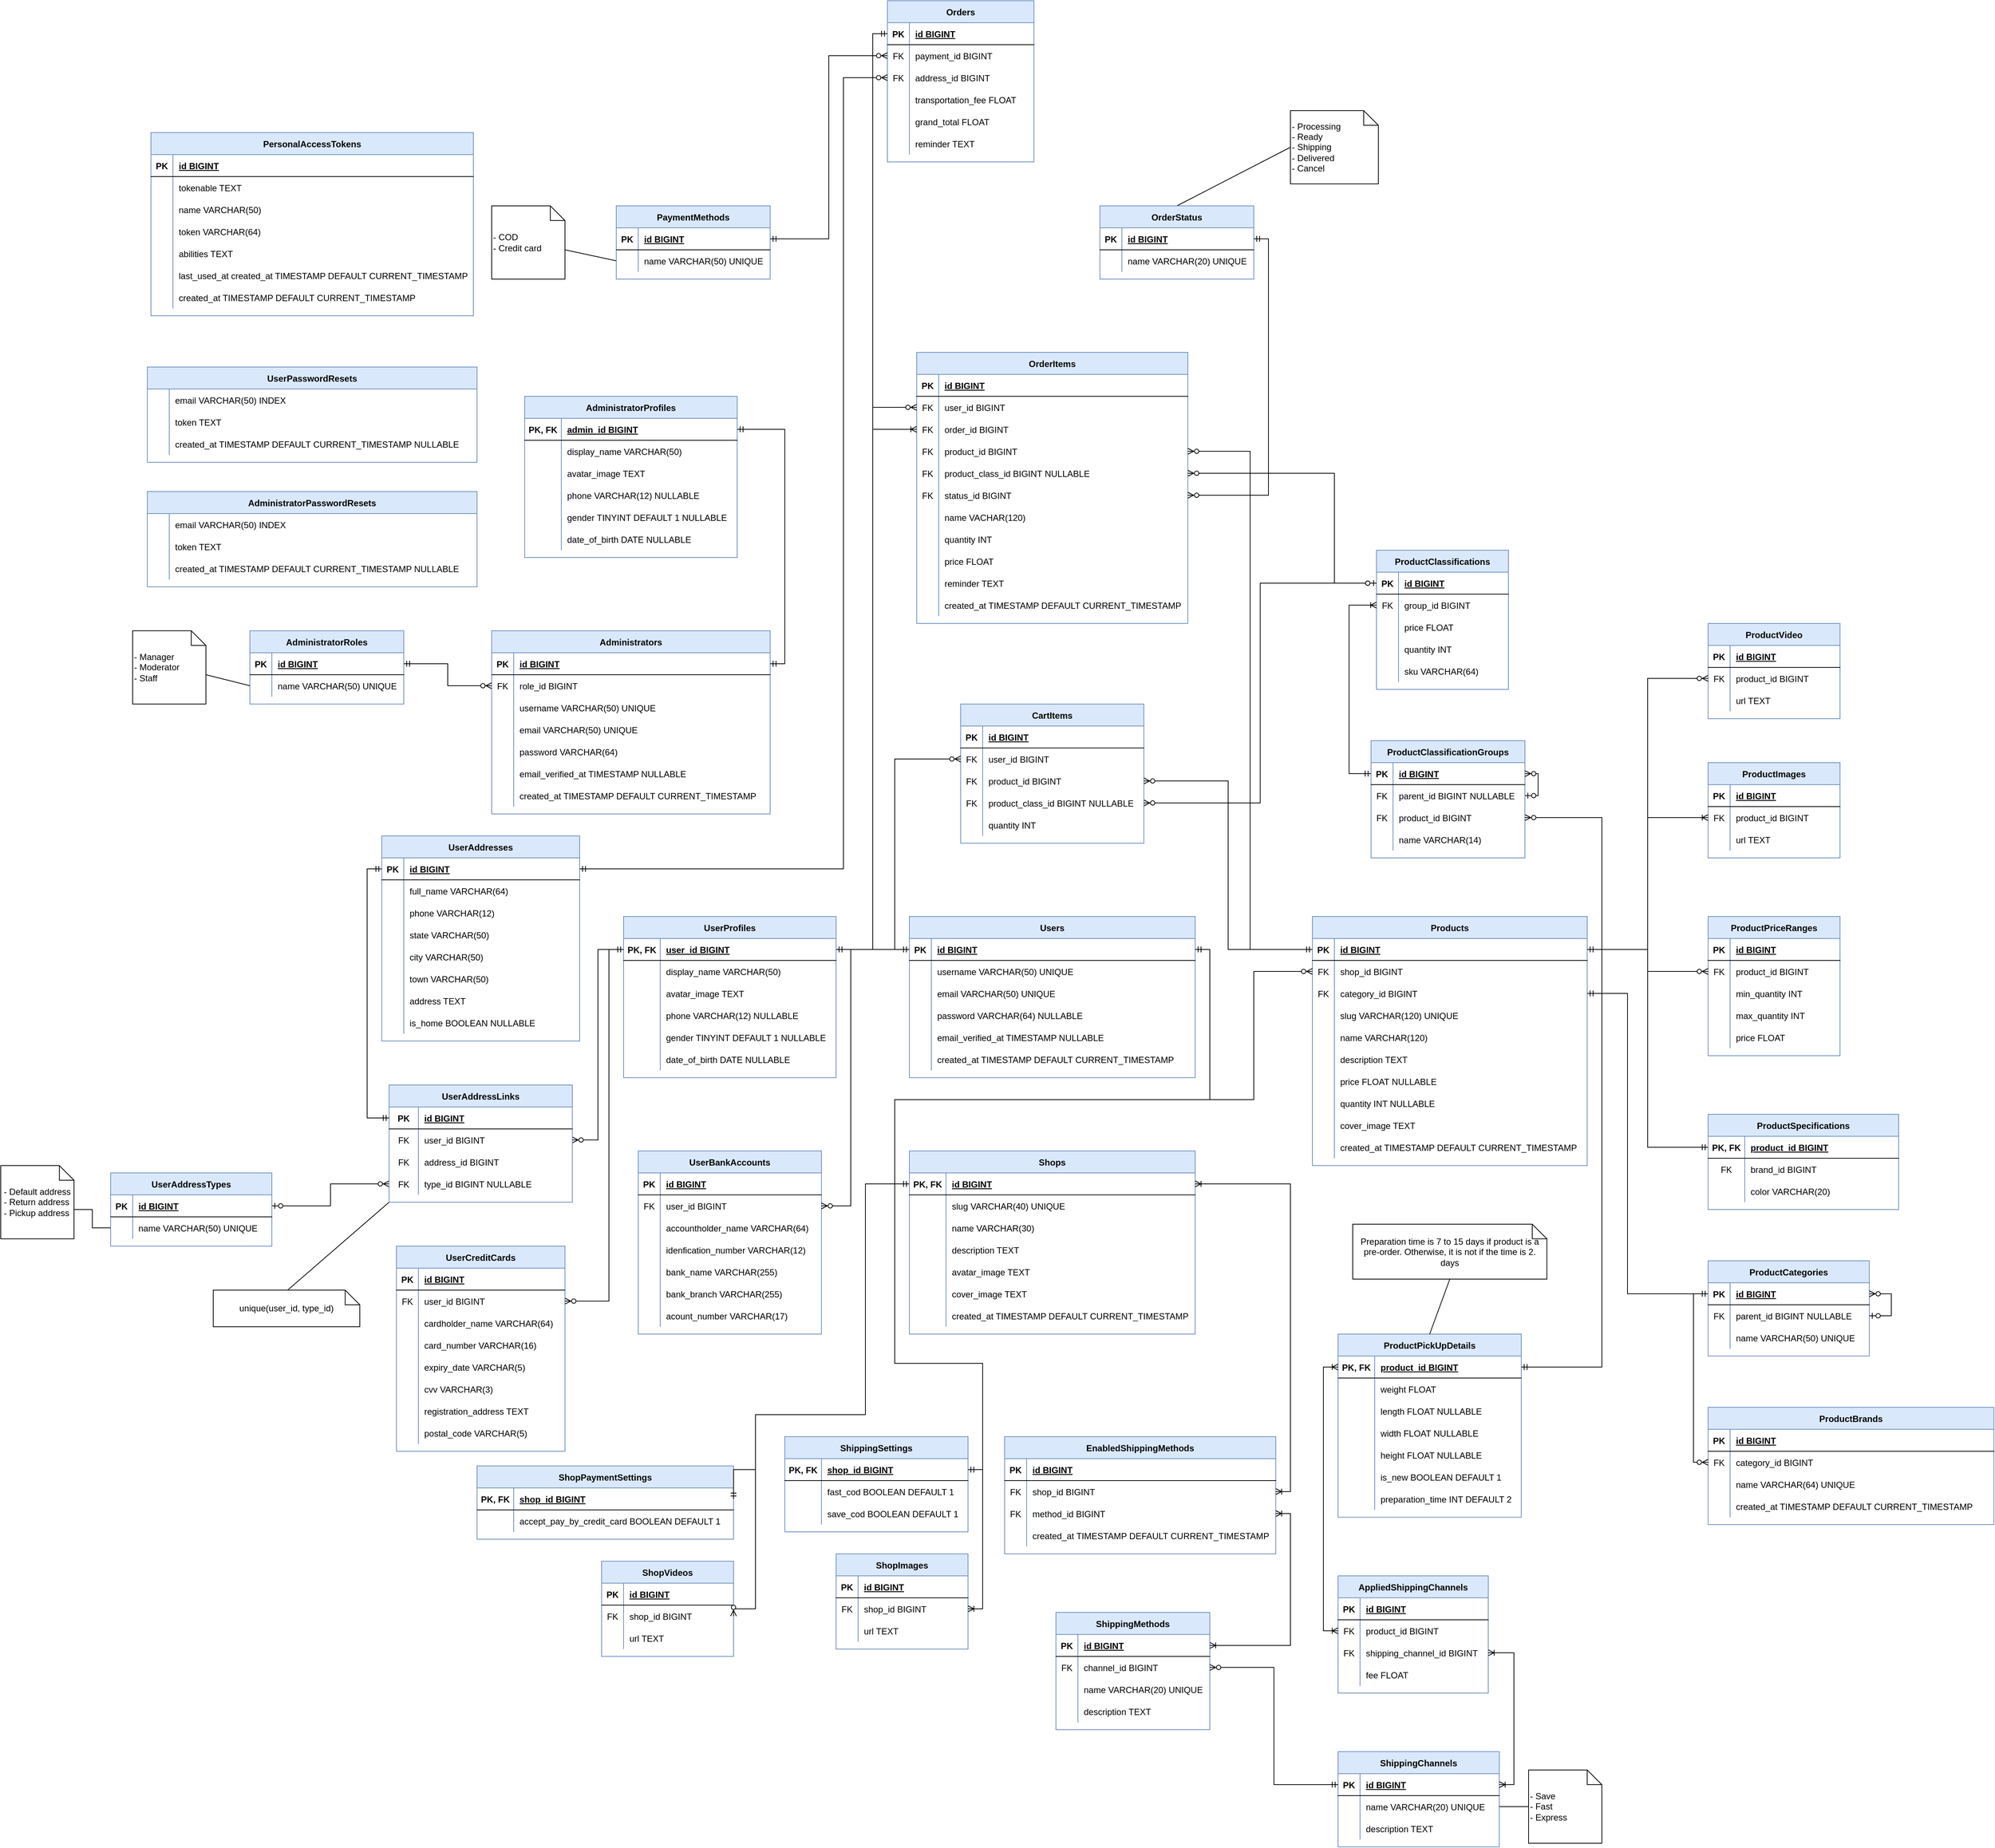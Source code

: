 <mxfile version="13.9.9" type="device"><diagram id="NNhR1pbQWN32YGwMAhqW" name="Page-1"><mxGraphModel dx="-2828" dy="3016" grid="1" gridSize="10" guides="1" tooltips="1" connect="1" arrows="1" fold="1" page="1" pageScale="1" pageWidth="850" pageHeight="1100" math="0" shadow="0"><root><mxCell id="0"/><mxCell id="1" parent="0"/><mxCell id="kpeCcLv-6XwbCVwGEWXu-41" value="Users" style="shape=table;startSize=30;container=1;collapsible=1;childLayout=tableLayout;fixedRows=1;rowLines=0;fontStyle=1;align=center;resizeLast=1;fillColor=#dae8fc;strokeColor=#6c8ebf;" parent="1" vertex="1"><mxGeometry x="5750" y="-70" width="390" height="220" as="geometry"/></mxCell><mxCell id="kpeCcLv-6XwbCVwGEWXu-42" value="" style="shape=partialRectangle;collapsible=0;dropTarget=0;pointerEvents=0;fillColor=none;top=0;left=0;bottom=1;right=0;points=[[0,0.5],[1,0.5]];portConstraint=eastwest;" parent="kpeCcLv-6XwbCVwGEWXu-41" vertex="1"><mxGeometry y="30" width="390" height="30" as="geometry"/></mxCell><mxCell id="kpeCcLv-6XwbCVwGEWXu-43" value="PK" style="shape=partialRectangle;connectable=0;fillColor=none;top=0;left=0;bottom=0;right=0;fontStyle=1;overflow=hidden;" parent="kpeCcLv-6XwbCVwGEWXu-42" vertex="1"><mxGeometry width="30" height="30" as="geometry"/></mxCell><mxCell id="kpeCcLv-6XwbCVwGEWXu-44" value="id BIGINT" style="shape=partialRectangle;connectable=0;fillColor=none;top=0;left=0;bottom=0;right=0;align=left;spacingLeft=6;fontStyle=5;overflow=hidden;" parent="kpeCcLv-6XwbCVwGEWXu-42" vertex="1"><mxGeometry x="30" width="360" height="30" as="geometry"/></mxCell><mxCell id="kpeCcLv-6XwbCVwGEWXu-45" value="" style="shape=partialRectangle;collapsible=0;dropTarget=0;pointerEvents=0;fillColor=none;top=0;left=0;bottom=0;right=0;points=[[0,0.5],[1,0.5]];portConstraint=eastwest;" parent="kpeCcLv-6XwbCVwGEWXu-41" vertex="1"><mxGeometry y="60" width="390" height="30" as="geometry"/></mxCell><mxCell id="kpeCcLv-6XwbCVwGEWXu-46" value="" style="shape=partialRectangle;connectable=0;fillColor=none;top=0;left=0;bottom=0;right=0;editable=1;overflow=hidden;" parent="kpeCcLv-6XwbCVwGEWXu-45" vertex="1"><mxGeometry width="30" height="30" as="geometry"/></mxCell><mxCell id="kpeCcLv-6XwbCVwGEWXu-47" value="username VARCHAR(50) UNIQUE" style="shape=partialRectangle;connectable=0;fillColor=none;top=0;left=0;bottom=0;right=0;align=left;spacingLeft=6;overflow=hidden;" parent="kpeCcLv-6XwbCVwGEWXu-45" vertex="1"><mxGeometry x="30" width="360" height="30" as="geometry"/></mxCell><mxCell id="kpeCcLv-6XwbCVwGEWXu-48" value="" style="shape=partialRectangle;collapsible=0;dropTarget=0;pointerEvents=0;fillColor=none;top=0;left=0;bottom=0;right=0;points=[[0,0.5],[1,0.5]];portConstraint=eastwest;" parent="kpeCcLv-6XwbCVwGEWXu-41" vertex="1"><mxGeometry y="90" width="390" height="30" as="geometry"/></mxCell><mxCell id="kpeCcLv-6XwbCVwGEWXu-49" value="" style="shape=partialRectangle;connectable=0;fillColor=none;top=0;left=0;bottom=0;right=0;editable=1;overflow=hidden;" parent="kpeCcLv-6XwbCVwGEWXu-48" vertex="1"><mxGeometry width="30" height="30" as="geometry"/></mxCell><mxCell id="kpeCcLv-6XwbCVwGEWXu-50" value="email VARCHAR(50) UNIQUE" style="shape=partialRectangle;connectable=0;fillColor=none;top=0;left=0;bottom=0;right=0;align=left;spacingLeft=6;overflow=hidden;" parent="kpeCcLv-6XwbCVwGEWXu-48" vertex="1"><mxGeometry x="30" width="360" height="30" as="geometry"/></mxCell><mxCell id="kpeCcLv-6XwbCVwGEWXu-51" value="" style="shape=partialRectangle;collapsible=0;dropTarget=0;pointerEvents=0;fillColor=none;top=0;left=0;bottom=0;right=0;points=[[0,0.5],[1,0.5]];portConstraint=eastwest;" parent="kpeCcLv-6XwbCVwGEWXu-41" vertex="1"><mxGeometry y="120" width="390" height="30" as="geometry"/></mxCell><mxCell id="kpeCcLv-6XwbCVwGEWXu-52" value="" style="shape=partialRectangle;connectable=0;fillColor=none;top=0;left=0;bottom=0;right=0;editable=1;overflow=hidden;" parent="kpeCcLv-6XwbCVwGEWXu-51" vertex="1"><mxGeometry width="30" height="30" as="geometry"/></mxCell><mxCell id="kpeCcLv-6XwbCVwGEWXu-53" value="password VARCHAR(64) NULLABLE" style="shape=partialRectangle;connectable=0;fillColor=none;top=0;left=0;bottom=0;right=0;align=left;spacingLeft=6;overflow=hidden;" parent="kpeCcLv-6XwbCVwGEWXu-51" vertex="1"><mxGeometry x="30" width="360" height="30" as="geometry"/></mxCell><mxCell id="kpeCcLv-6XwbCVwGEWXu-54" value="" style="shape=partialRectangle;collapsible=0;dropTarget=0;pointerEvents=0;fillColor=none;top=0;left=0;bottom=0;right=0;points=[[0,0.5],[1,0.5]];portConstraint=eastwest;" parent="kpeCcLv-6XwbCVwGEWXu-41" vertex="1"><mxGeometry y="150" width="390" height="30" as="geometry"/></mxCell><mxCell id="kpeCcLv-6XwbCVwGEWXu-55" value="" style="shape=partialRectangle;connectable=0;fillColor=none;top=0;left=0;bottom=0;right=0;editable=1;overflow=hidden;" parent="kpeCcLv-6XwbCVwGEWXu-54" vertex="1"><mxGeometry width="30" height="30" as="geometry"/></mxCell><mxCell id="kpeCcLv-6XwbCVwGEWXu-56" value="email_verified_at TIMESTAMP NULLABLE" style="shape=partialRectangle;connectable=0;fillColor=none;top=0;left=0;bottom=0;right=0;align=left;spacingLeft=6;overflow=hidden;" parent="kpeCcLv-6XwbCVwGEWXu-54" vertex="1"><mxGeometry x="30" width="360" height="30" as="geometry"/></mxCell><mxCell id="kpeCcLv-6XwbCVwGEWXu-57" value="" style="shape=partialRectangle;collapsible=0;dropTarget=0;pointerEvents=0;fillColor=none;top=0;left=0;bottom=0;right=0;points=[[0,0.5],[1,0.5]];portConstraint=eastwest;" parent="kpeCcLv-6XwbCVwGEWXu-41" vertex="1"><mxGeometry y="180" width="390" height="30" as="geometry"/></mxCell><mxCell id="kpeCcLv-6XwbCVwGEWXu-58" value="" style="shape=partialRectangle;connectable=0;fillColor=none;top=0;left=0;bottom=0;right=0;editable=1;overflow=hidden;" parent="kpeCcLv-6XwbCVwGEWXu-57" vertex="1"><mxGeometry width="30" height="30" as="geometry"/></mxCell><mxCell id="kpeCcLv-6XwbCVwGEWXu-59" value="created_at TIMESTAMP DEFAULT CURRENT_TIMESTAMP" style="shape=partialRectangle;connectable=0;fillColor=none;top=0;left=0;bottom=0;right=0;align=left;spacingLeft=6;overflow=hidden;" parent="kpeCcLv-6XwbCVwGEWXu-57" vertex="1"><mxGeometry x="30" width="360" height="30" as="geometry"/></mxCell><mxCell id="kpeCcLv-6XwbCVwGEWXu-60" value="Products" style="shape=table;startSize=30;container=1;collapsible=1;childLayout=tableLayout;fixedRows=1;rowLines=0;fontStyle=1;align=center;resizeLast=1;fillColor=#dae8fc;strokeColor=#6c8ebf;" parent="1" vertex="1"><mxGeometry x="6300" y="-70" width="375" height="340" as="geometry"/></mxCell><mxCell id="kpeCcLv-6XwbCVwGEWXu-61" value="" style="shape=partialRectangle;collapsible=0;dropTarget=0;pointerEvents=0;fillColor=none;top=0;left=0;bottom=1;right=0;points=[[0,0.5],[1,0.5]];portConstraint=eastwest;" parent="kpeCcLv-6XwbCVwGEWXu-60" vertex="1"><mxGeometry y="30" width="375" height="30" as="geometry"/></mxCell><mxCell id="kpeCcLv-6XwbCVwGEWXu-62" value="PK" style="shape=partialRectangle;connectable=0;fillColor=none;top=0;left=0;bottom=0;right=0;fontStyle=1;overflow=hidden;" parent="kpeCcLv-6XwbCVwGEWXu-61" vertex="1"><mxGeometry width="30" height="30" as="geometry"/></mxCell><mxCell id="kpeCcLv-6XwbCVwGEWXu-63" value="id BIGINT" style="shape=partialRectangle;connectable=0;fillColor=none;top=0;left=0;bottom=0;right=0;align=left;spacingLeft=6;fontStyle=5;overflow=hidden;" parent="kpeCcLv-6XwbCVwGEWXu-61" vertex="1"><mxGeometry x="30" width="345" height="30" as="geometry"/></mxCell><mxCell id="kpeCcLv-6XwbCVwGEWXu-167" value="" style="shape=partialRectangle;collapsible=0;dropTarget=0;pointerEvents=0;fillColor=none;top=0;left=0;bottom=0;right=0;points=[[0,0.5],[1,0.5]];portConstraint=eastwest;" parent="kpeCcLv-6XwbCVwGEWXu-60" vertex="1"><mxGeometry y="60" width="375" height="30" as="geometry"/></mxCell><mxCell id="kpeCcLv-6XwbCVwGEWXu-168" value="FK" style="shape=partialRectangle;connectable=0;fillColor=none;top=0;left=0;bottom=0;right=0;fontStyle=0;overflow=hidden;" parent="kpeCcLv-6XwbCVwGEWXu-167" vertex="1"><mxGeometry width="30" height="30" as="geometry"/></mxCell><mxCell id="kpeCcLv-6XwbCVwGEWXu-169" value="shop_id BIGINT" style="shape=partialRectangle;connectable=0;fillColor=none;top=0;left=0;bottom=0;right=0;align=left;spacingLeft=6;fontStyle=0;overflow=hidden;" parent="kpeCcLv-6XwbCVwGEWXu-167" vertex="1"><mxGeometry x="30" width="345" height="30" as="geometry"/></mxCell><mxCell id="kpeCcLv-6XwbCVwGEWXu-64" value="" style="shape=partialRectangle;collapsible=0;dropTarget=0;pointerEvents=0;fillColor=none;top=0;left=0;bottom=0;right=0;points=[[0,0.5],[1,0.5]];portConstraint=eastwest;" parent="kpeCcLv-6XwbCVwGEWXu-60" vertex="1"><mxGeometry y="90" width="375" height="30" as="geometry"/></mxCell><mxCell id="kpeCcLv-6XwbCVwGEWXu-65" value="FK" style="shape=partialRectangle;connectable=0;fillColor=none;top=0;left=0;bottom=0;right=0;editable=1;overflow=hidden;" parent="kpeCcLv-6XwbCVwGEWXu-64" vertex="1"><mxGeometry width="30" height="30" as="geometry"/></mxCell><mxCell id="kpeCcLv-6XwbCVwGEWXu-66" value="category_id BIGINT" style="shape=partialRectangle;connectable=0;fillColor=none;top=0;left=0;bottom=0;right=0;align=left;spacingLeft=6;overflow=hidden;" parent="kpeCcLv-6XwbCVwGEWXu-64" vertex="1"><mxGeometry x="30" width="345" height="30" as="geometry"/></mxCell><mxCell id="48cvuR3YFKNKw7YSjDZf-2" value="" style="shape=partialRectangle;collapsible=0;dropTarget=0;pointerEvents=0;fillColor=none;top=0;left=0;bottom=0;right=0;points=[[0,0.5],[1,0.5]];portConstraint=eastwest;" parent="kpeCcLv-6XwbCVwGEWXu-60" vertex="1"><mxGeometry y="120" width="375" height="30" as="geometry"/></mxCell><mxCell id="48cvuR3YFKNKw7YSjDZf-3" value="" style="shape=partialRectangle;connectable=0;fillColor=none;top=0;left=0;bottom=0;right=0;editable=1;overflow=hidden;" parent="48cvuR3YFKNKw7YSjDZf-2" vertex="1"><mxGeometry width="30" height="30" as="geometry"/></mxCell><mxCell id="48cvuR3YFKNKw7YSjDZf-4" value="slug VARCHAR(120) UNIQUE" style="shape=partialRectangle;connectable=0;fillColor=none;top=0;left=0;bottom=0;right=0;align=left;spacingLeft=6;overflow=hidden;" parent="48cvuR3YFKNKw7YSjDZf-2" vertex="1"><mxGeometry x="30" width="345" height="30" as="geometry"/></mxCell><mxCell id="kpeCcLv-6XwbCVwGEWXu-67" value="" style="shape=partialRectangle;collapsible=0;dropTarget=0;pointerEvents=0;fillColor=none;top=0;left=0;bottom=0;right=0;points=[[0,0.5],[1,0.5]];portConstraint=eastwest;" parent="kpeCcLv-6XwbCVwGEWXu-60" vertex="1"><mxGeometry y="150" width="375" height="30" as="geometry"/></mxCell><mxCell id="kpeCcLv-6XwbCVwGEWXu-68" value="" style="shape=partialRectangle;connectable=0;fillColor=none;top=0;left=0;bottom=0;right=0;editable=1;overflow=hidden;" parent="kpeCcLv-6XwbCVwGEWXu-67" vertex="1"><mxGeometry width="30" height="30" as="geometry"/></mxCell><mxCell id="kpeCcLv-6XwbCVwGEWXu-69" value="name VARCHAR(120)" style="shape=partialRectangle;connectable=0;fillColor=none;top=0;left=0;bottom=0;right=0;align=left;spacingLeft=6;overflow=hidden;" parent="kpeCcLv-6XwbCVwGEWXu-67" vertex="1"><mxGeometry x="30" width="345" height="30" as="geometry"/></mxCell><mxCell id="kpeCcLv-6XwbCVwGEWXu-70" value="" style="shape=partialRectangle;collapsible=0;dropTarget=0;pointerEvents=0;fillColor=none;top=0;left=0;bottom=0;right=0;points=[[0,0.5],[1,0.5]];portConstraint=eastwest;" parent="kpeCcLv-6XwbCVwGEWXu-60" vertex="1"><mxGeometry y="180" width="375" height="30" as="geometry"/></mxCell><mxCell id="kpeCcLv-6XwbCVwGEWXu-71" value="" style="shape=partialRectangle;connectable=0;fillColor=none;top=0;left=0;bottom=0;right=0;editable=1;overflow=hidden;" parent="kpeCcLv-6XwbCVwGEWXu-70" vertex="1"><mxGeometry width="30" height="30" as="geometry"/></mxCell><mxCell id="kpeCcLv-6XwbCVwGEWXu-72" value="description TEXT" style="shape=partialRectangle;connectable=0;fillColor=none;top=0;left=0;bottom=0;right=0;align=left;spacingLeft=6;overflow=hidden;" parent="kpeCcLv-6XwbCVwGEWXu-70" vertex="1"><mxGeometry x="30" width="345" height="30" as="geometry"/></mxCell><mxCell id="5I3Is-DJ0t92oJfz5-S2-6" value="" style="shape=partialRectangle;collapsible=0;dropTarget=0;pointerEvents=0;fillColor=none;top=0;left=0;bottom=0;right=0;points=[[0,0.5],[1,0.5]];portConstraint=eastwest;" parent="kpeCcLv-6XwbCVwGEWXu-60" vertex="1"><mxGeometry y="210" width="375" height="30" as="geometry"/></mxCell><mxCell id="5I3Is-DJ0t92oJfz5-S2-7" value="" style="shape=partialRectangle;connectable=0;fillColor=none;top=0;left=0;bottom=0;right=0;editable=1;overflow=hidden;" parent="5I3Is-DJ0t92oJfz5-S2-6" vertex="1"><mxGeometry width="30" height="30" as="geometry"/></mxCell><mxCell id="5I3Is-DJ0t92oJfz5-S2-8" value="price FLOAT NULLABLE" style="shape=partialRectangle;connectable=0;fillColor=none;top=0;left=0;bottom=0;right=0;align=left;spacingLeft=6;overflow=hidden;" parent="5I3Is-DJ0t92oJfz5-S2-6" vertex="1"><mxGeometry x="30" width="345" height="30" as="geometry"/></mxCell><mxCell id="5I3Is-DJ0t92oJfz5-S2-2" value="" style="shape=partialRectangle;collapsible=0;dropTarget=0;pointerEvents=0;fillColor=none;top=0;left=0;bottom=0;right=0;points=[[0,0.5],[1,0.5]];portConstraint=eastwest;" parent="kpeCcLv-6XwbCVwGEWXu-60" vertex="1"><mxGeometry y="240" width="375" height="30" as="geometry"/></mxCell><mxCell id="5I3Is-DJ0t92oJfz5-S2-3" value="" style="shape=partialRectangle;connectable=0;fillColor=none;top=0;left=0;bottom=0;right=0;editable=1;overflow=hidden;" parent="5I3Is-DJ0t92oJfz5-S2-2" vertex="1"><mxGeometry width="30" height="30" as="geometry"/></mxCell><mxCell id="5I3Is-DJ0t92oJfz5-S2-4" value="quantity INT NULLABLE" style="shape=partialRectangle;connectable=0;fillColor=none;top=0;left=0;bottom=0;right=0;align=left;spacingLeft=6;overflow=hidden;" parent="5I3Is-DJ0t92oJfz5-S2-2" vertex="1"><mxGeometry x="30" width="345" height="30" as="geometry"/></mxCell><mxCell id="kpeCcLv-6XwbCVwGEWXu-73" value="" style="shape=partialRectangle;collapsible=0;dropTarget=0;pointerEvents=0;fillColor=none;top=0;left=0;bottom=0;right=0;points=[[0,0.5],[1,0.5]];portConstraint=eastwest;" parent="kpeCcLv-6XwbCVwGEWXu-60" vertex="1"><mxGeometry y="270" width="375" height="30" as="geometry"/></mxCell><mxCell id="kpeCcLv-6XwbCVwGEWXu-74" value="" style="shape=partialRectangle;connectable=0;fillColor=none;top=0;left=0;bottom=0;right=0;editable=1;overflow=hidden;" parent="kpeCcLv-6XwbCVwGEWXu-73" vertex="1"><mxGeometry width="30" height="30" as="geometry"/></mxCell><mxCell id="kpeCcLv-6XwbCVwGEWXu-75" value="cover_image TEXT" style="shape=partialRectangle;connectable=0;fillColor=none;top=0;left=0;bottom=0;right=0;align=left;spacingLeft=6;overflow=hidden;" parent="kpeCcLv-6XwbCVwGEWXu-73" vertex="1"><mxGeometry x="30" width="345" height="30" as="geometry"/></mxCell><mxCell id="kpeCcLv-6XwbCVwGEWXu-76" value="" style="shape=partialRectangle;collapsible=0;dropTarget=0;pointerEvents=0;fillColor=none;top=0;left=0;bottom=0;right=0;points=[[0,0.5],[1,0.5]];portConstraint=eastwest;" parent="kpeCcLv-6XwbCVwGEWXu-60" vertex="1"><mxGeometry y="300" width="375" height="30" as="geometry"/></mxCell><mxCell id="kpeCcLv-6XwbCVwGEWXu-77" value="" style="shape=partialRectangle;connectable=0;fillColor=none;top=0;left=0;bottom=0;right=0;editable=1;overflow=hidden;" parent="kpeCcLv-6XwbCVwGEWXu-76" vertex="1"><mxGeometry width="30" height="30" as="geometry"/></mxCell><mxCell id="kpeCcLv-6XwbCVwGEWXu-78" value="created_at TIMESTAMP DEFAULT CURRENT_TIMESTAMP" style="shape=partialRectangle;connectable=0;fillColor=none;top=0;left=0;bottom=0;right=0;align=left;spacingLeft=6;overflow=hidden;" parent="kpeCcLv-6XwbCVwGEWXu-76" vertex="1"><mxGeometry x="30" width="345" height="30" as="geometry"/></mxCell><mxCell id="kpeCcLv-6XwbCVwGEWXu-79" value="UserProfiles" style="shape=table;startSize=30;container=1;collapsible=1;childLayout=tableLayout;fixedRows=1;rowLines=0;fontStyle=1;align=center;resizeLast=1;fillColor=#dae8fc;strokeColor=#6c8ebf;" parent="1" vertex="1"><mxGeometry x="5360" y="-70" width="290" height="220" as="geometry"/></mxCell><mxCell id="kpeCcLv-6XwbCVwGEWXu-80" value="" style="shape=partialRectangle;collapsible=0;dropTarget=0;pointerEvents=0;fillColor=none;top=0;left=0;bottom=1;right=0;points=[[0,0.5],[1,0.5]];portConstraint=eastwest;" parent="kpeCcLv-6XwbCVwGEWXu-79" vertex="1"><mxGeometry y="30" width="290" height="30" as="geometry"/></mxCell><mxCell id="kpeCcLv-6XwbCVwGEWXu-81" value="PK, FK" style="shape=partialRectangle;connectable=0;fillColor=none;top=0;left=0;bottom=0;right=0;fontStyle=1;overflow=hidden;" parent="kpeCcLv-6XwbCVwGEWXu-80" vertex="1"><mxGeometry width="50" height="30" as="geometry"/></mxCell><mxCell id="kpeCcLv-6XwbCVwGEWXu-82" value="user_id BIGINT" style="shape=partialRectangle;connectable=0;fillColor=none;top=0;left=0;bottom=0;right=0;align=left;spacingLeft=6;fontStyle=5;overflow=hidden;" parent="kpeCcLv-6XwbCVwGEWXu-80" vertex="1"><mxGeometry x="50" width="240" height="30" as="geometry"/></mxCell><mxCell id="kpeCcLv-6XwbCVwGEWXu-83" value="" style="shape=partialRectangle;collapsible=0;dropTarget=0;pointerEvents=0;fillColor=none;top=0;left=0;bottom=0;right=0;points=[[0,0.5],[1,0.5]];portConstraint=eastwest;" parent="kpeCcLv-6XwbCVwGEWXu-79" vertex="1"><mxGeometry y="60" width="290" height="30" as="geometry"/></mxCell><mxCell id="kpeCcLv-6XwbCVwGEWXu-84" value="" style="shape=partialRectangle;connectable=0;fillColor=none;top=0;left=0;bottom=0;right=0;editable=1;overflow=hidden;" parent="kpeCcLv-6XwbCVwGEWXu-83" vertex="1"><mxGeometry width="50" height="30" as="geometry"/></mxCell><mxCell id="kpeCcLv-6XwbCVwGEWXu-85" value="display_name VARCHAR(50)" style="shape=partialRectangle;connectable=0;fillColor=none;top=0;left=0;bottom=0;right=0;align=left;spacingLeft=6;overflow=hidden;" parent="kpeCcLv-6XwbCVwGEWXu-83" vertex="1"><mxGeometry x="50" width="240" height="30" as="geometry"/></mxCell><mxCell id="kpeCcLv-6XwbCVwGEWXu-86" value="" style="shape=partialRectangle;collapsible=0;dropTarget=0;pointerEvents=0;fillColor=none;top=0;left=0;bottom=0;right=0;points=[[0,0.5],[1,0.5]];portConstraint=eastwest;" parent="kpeCcLv-6XwbCVwGEWXu-79" vertex="1"><mxGeometry y="90" width="290" height="30" as="geometry"/></mxCell><mxCell id="kpeCcLv-6XwbCVwGEWXu-87" value="" style="shape=partialRectangle;connectable=0;fillColor=none;top=0;left=0;bottom=0;right=0;editable=1;overflow=hidden;" parent="kpeCcLv-6XwbCVwGEWXu-86" vertex="1"><mxGeometry width="50" height="30" as="geometry"/></mxCell><mxCell id="kpeCcLv-6XwbCVwGEWXu-88" value="avatar_image TEXT" style="shape=partialRectangle;connectable=0;fillColor=none;top=0;left=0;bottom=0;right=0;align=left;spacingLeft=6;overflow=hidden;" parent="kpeCcLv-6XwbCVwGEWXu-86" vertex="1"><mxGeometry x="50" width="240" height="30" as="geometry"/></mxCell><mxCell id="kpeCcLv-6XwbCVwGEWXu-89" value="" style="shape=partialRectangle;collapsible=0;dropTarget=0;pointerEvents=0;fillColor=none;top=0;left=0;bottom=0;right=0;points=[[0,0.5],[1,0.5]];portConstraint=eastwest;" parent="kpeCcLv-6XwbCVwGEWXu-79" vertex="1"><mxGeometry y="120" width="290" height="30" as="geometry"/></mxCell><mxCell id="kpeCcLv-6XwbCVwGEWXu-90" value="" style="shape=partialRectangle;connectable=0;fillColor=none;top=0;left=0;bottom=0;right=0;editable=1;overflow=hidden;" parent="kpeCcLv-6XwbCVwGEWXu-89" vertex="1"><mxGeometry width="50" height="30" as="geometry"/></mxCell><mxCell id="kpeCcLv-6XwbCVwGEWXu-91" value="phone VARCHAR(12) NULLABLE" style="shape=partialRectangle;connectable=0;fillColor=none;top=0;left=0;bottom=0;right=0;align=left;spacingLeft=6;overflow=hidden;" parent="kpeCcLv-6XwbCVwGEWXu-89" vertex="1"><mxGeometry x="50" width="240" height="30" as="geometry"/></mxCell><mxCell id="kpeCcLv-6XwbCVwGEWXu-92" value="" style="shape=partialRectangle;collapsible=0;dropTarget=0;pointerEvents=0;fillColor=none;top=0;left=0;bottom=0;right=0;points=[[0,0.5],[1,0.5]];portConstraint=eastwest;" parent="kpeCcLv-6XwbCVwGEWXu-79" vertex="1"><mxGeometry y="150" width="290" height="30" as="geometry"/></mxCell><mxCell id="kpeCcLv-6XwbCVwGEWXu-93" value="" style="shape=partialRectangle;connectable=0;fillColor=none;top=0;left=0;bottom=0;right=0;editable=1;overflow=hidden;" parent="kpeCcLv-6XwbCVwGEWXu-92" vertex="1"><mxGeometry width="50" height="30" as="geometry"/></mxCell><mxCell id="kpeCcLv-6XwbCVwGEWXu-94" value="gender TINYINT DEFAULT 1 NULLABLE" style="shape=partialRectangle;connectable=0;fillColor=none;top=0;left=0;bottom=0;right=0;align=left;spacingLeft=6;overflow=hidden;" parent="kpeCcLv-6XwbCVwGEWXu-92" vertex="1"><mxGeometry x="50" width="240" height="30" as="geometry"/></mxCell><mxCell id="kpeCcLv-6XwbCVwGEWXu-95" value="" style="shape=partialRectangle;collapsible=0;dropTarget=0;pointerEvents=0;fillColor=none;top=0;left=0;bottom=0;right=0;points=[[0,0.5],[1,0.5]];portConstraint=eastwest;" parent="kpeCcLv-6XwbCVwGEWXu-79" vertex="1"><mxGeometry y="180" width="290" height="30" as="geometry"/></mxCell><mxCell id="kpeCcLv-6XwbCVwGEWXu-96" value="" style="shape=partialRectangle;connectable=0;fillColor=none;top=0;left=0;bottom=0;right=0;editable=1;overflow=hidden;" parent="kpeCcLv-6XwbCVwGEWXu-95" vertex="1"><mxGeometry width="50" height="30" as="geometry"/></mxCell><mxCell id="kpeCcLv-6XwbCVwGEWXu-97" value="date_of_birth DATE NULLABLE" style="shape=partialRectangle;connectable=0;fillColor=none;top=0;left=0;bottom=0;right=0;align=left;spacingLeft=6;overflow=hidden;" parent="kpeCcLv-6XwbCVwGEWXu-95" vertex="1"><mxGeometry x="50" width="240" height="30" as="geometry"/></mxCell><mxCell id="kpeCcLv-6XwbCVwGEWXu-99" value="UserAddresses" style="shape=table;startSize=30;container=1;collapsible=1;childLayout=tableLayout;fixedRows=1;rowLines=0;fontStyle=1;align=center;resizeLast=1;fillColor=#dae8fc;strokeColor=#6c8ebf;" parent="1" vertex="1"><mxGeometry x="5030" y="-180" width="270" height="280" as="geometry"/></mxCell><mxCell id="kpeCcLv-6XwbCVwGEWXu-100" value="" style="shape=partialRectangle;collapsible=0;dropTarget=0;pointerEvents=0;fillColor=none;top=0;left=0;bottom=1;right=0;points=[[0,0.5],[1,0.5]];portConstraint=eastwest;" parent="kpeCcLv-6XwbCVwGEWXu-99" vertex="1"><mxGeometry y="30" width="270" height="30" as="geometry"/></mxCell><mxCell id="kpeCcLv-6XwbCVwGEWXu-101" value="PK" style="shape=partialRectangle;connectable=0;fillColor=none;top=0;left=0;bottom=0;right=0;fontStyle=1;overflow=hidden;" parent="kpeCcLv-6XwbCVwGEWXu-100" vertex="1"><mxGeometry width="30" height="30" as="geometry"/></mxCell><mxCell id="kpeCcLv-6XwbCVwGEWXu-102" value="id BIGINT" style="shape=partialRectangle;connectable=0;fillColor=none;top=0;left=0;bottom=0;right=0;align=left;spacingLeft=6;fontStyle=5;overflow=hidden;" parent="kpeCcLv-6XwbCVwGEWXu-100" vertex="1"><mxGeometry x="30" width="240" height="30" as="geometry"/></mxCell><mxCell id="kpeCcLv-6XwbCVwGEWXu-109" value="" style="shape=partialRectangle;collapsible=0;dropTarget=0;pointerEvents=0;fillColor=none;top=0;left=0;bottom=0;right=0;points=[[0,0.5],[1,0.5]];portConstraint=eastwest;" parent="kpeCcLv-6XwbCVwGEWXu-99" vertex="1"><mxGeometry y="60" width="270" height="30" as="geometry"/></mxCell><mxCell id="kpeCcLv-6XwbCVwGEWXu-110" value="" style="shape=partialRectangle;connectable=0;fillColor=none;top=0;left=0;bottom=0;right=0;editable=1;overflow=hidden;" parent="kpeCcLv-6XwbCVwGEWXu-109" vertex="1"><mxGeometry width="30" height="30" as="geometry"/></mxCell><mxCell id="kpeCcLv-6XwbCVwGEWXu-111" value="full_name VARCHAR(64)" style="shape=partialRectangle;connectable=0;fillColor=none;top=0;left=0;bottom=0;right=0;align=left;spacingLeft=6;overflow=hidden;" parent="kpeCcLv-6XwbCVwGEWXu-109" vertex="1"><mxGeometry x="30" width="240" height="30" as="geometry"/></mxCell><mxCell id="kpeCcLv-6XwbCVwGEWXu-112" value="" style="shape=partialRectangle;collapsible=0;dropTarget=0;pointerEvents=0;fillColor=none;top=0;left=0;bottom=0;right=0;points=[[0,0.5],[1,0.5]];portConstraint=eastwest;" parent="kpeCcLv-6XwbCVwGEWXu-99" vertex="1"><mxGeometry y="90" width="270" height="30" as="geometry"/></mxCell><mxCell id="kpeCcLv-6XwbCVwGEWXu-113" value="" style="shape=partialRectangle;connectable=0;fillColor=none;top=0;left=0;bottom=0;right=0;editable=1;overflow=hidden;" parent="kpeCcLv-6XwbCVwGEWXu-112" vertex="1"><mxGeometry width="30" height="30" as="geometry"/></mxCell><mxCell id="kpeCcLv-6XwbCVwGEWXu-114" value="phone VARCHAR(12)" style="shape=partialRectangle;connectable=0;fillColor=none;top=0;left=0;bottom=0;right=0;align=left;spacingLeft=6;overflow=hidden;" parent="kpeCcLv-6XwbCVwGEWXu-112" vertex="1"><mxGeometry x="30" width="240" height="30" as="geometry"/></mxCell><mxCell id="kpeCcLv-6XwbCVwGEWXu-115" value="" style="shape=partialRectangle;collapsible=0;dropTarget=0;pointerEvents=0;fillColor=none;top=0;left=0;bottom=0;right=0;points=[[0,0.5],[1,0.5]];portConstraint=eastwest;" parent="kpeCcLv-6XwbCVwGEWXu-99" vertex="1"><mxGeometry y="120" width="270" height="30" as="geometry"/></mxCell><mxCell id="kpeCcLv-6XwbCVwGEWXu-116" value="" style="shape=partialRectangle;connectable=0;fillColor=none;top=0;left=0;bottom=0;right=0;editable=1;overflow=hidden;" parent="kpeCcLv-6XwbCVwGEWXu-115" vertex="1"><mxGeometry width="30" height="30" as="geometry"/></mxCell><mxCell id="kpeCcLv-6XwbCVwGEWXu-117" value="state VARCHAR(50)" style="shape=partialRectangle;connectable=0;fillColor=none;top=0;left=0;bottom=0;right=0;align=left;spacingLeft=6;overflow=hidden;" parent="kpeCcLv-6XwbCVwGEWXu-115" vertex="1"><mxGeometry x="30" width="240" height="30" as="geometry"/></mxCell><mxCell id="Vw--qai_kvPUH0v8VzMj-174" value="" style="shape=partialRectangle;collapsible=0;dropTarget=0;pointerEvents=0;fillColor=none;top=0;left=0;bottom=0;right=0;points=[[0,0.5],[1,0.5]];portConstraint=eastwest;" parent="kpeCcLv-6XwbCVwGEWXu-99" vertex="1"><mxGeometry y="150" width="270" height="30" as="geometry"/></mxCell><mxCell id="Vw--qai_kvPUH0v8VzMj-175" value="" style="shape=partialRectangle;connectable=0;fillColor=none;top=0;left=0;bottom=0;right=0;editable=1;overflow=hidden;" parent="Vw--qai_kvPUH0v8VzMj-174" vertex="1"><mxGeometry width="30" height="30" as="geometry"/></mxCell><mxCell id="Vw--qai_kvPUH0v8VzMj-176" value="city VARCHAR(50)" style="shape=partialRectangle;connectable=0;fillColor=none;top=0;left=0;bottom=0;right=0;align=left;spacingLeft=6;overflow=hidden;" parent="Vw--qai_kvPUH0v8VzMj-174" vertex="1"><mxGeometry x="30" width="240" height="30" as="geometry"/></mxCell><mxCell id="Vw--qai_kvPUH0v8VzMj-170" value="" style="shape=partialRectangle;collapsible=0;dropTarget=0;pointerEvents=0;fillColor=none;top=0;left=0;bottom=0;right=0;points=[[0,0.5],[1,0.5]];portConstraint=eastwest;" parent="kpeCcLv-6XwbCVwGEWXu-99" vertex="1"><mxGeometry y="180" width="270" height="30" as="geometry"/></mxCell><mxCell id="Vw--qai_kvPUH0v8VzMj-171" value="" style="shape=partialRectangle;connectable=0;fillColor=none;top=0;left=0;bottom=0;right=0;editable=1;overflow=hidden;" parent="Vw--qai_kvPUH0v8VzMj-170" vertex="1"><mxGeometry width="30" height="30" as="geometry"/></mxCell><mxCell id="Vw--qai_kvPUH0v8VzMj-172" value="town VARCHAR(50)" style="shape=partialRectangle;connectable=0;fillColor=none;top=0;left=0;bottom=0;right=0;align=left;spacingLeft=6;overflow=hidden;" parent="Vw--qai_kvPUH0v8VzMj-170" vertex="1"><mxGeometry x="30" width="240" height="30" as="geometry"/></mxCell><mxCell id="kpeCcLv-6XwbCVwGEWXu-118" value="" style="shape=partialRectangle;collapsible=0;dropTarget=0;pointerEvents=0;fillColor=none;top=0;left=0;bottom=0;right=0;points=[[0,0.5],[1,0.5]];portConstraint=eastwest;" parent="kpeCcLv-6XwbCVwGEWXu-99" vertex="1"><mxGeometry y="210" width="270" height="30" as="geometry"/></mxCell><mxCell id="kpeCcLv-6XwbCVwGEWXu-119" value="" style="shape=partialRectangle;connectable=0;fillColor=none;top=0;left=0;bottom=0;right=0;editable=1;overflow=hidden;" parent="kpeCcLv-6XwbCVwGEWXu-118" vertex="1"><mxGeometry width="30" height="30" as="geometry"/></mxCell><mxCell id="kpeCcLv-6XwbCVwGEWXu-120" value="address TEXT" style="shape=partialRectangle;connectable=0;fillColor=none;top=0;left=0;bottom=0;right=0;align=left;spacingLeft=6;overflow=hidden;" parent="kpeCcLv-6XwbCVwGEWXu-118" vertex="1"><mxGeometry x="30" width="240" height="30" as="geometry"/></mxCell><mxCell id="kpeCcLv-6XwbCVwGEWXu-121" value="" style="shape=partialRectangle;collapsible=0;dropTarget=0;pointerEvents=0;fillColor=none;top=0;left=0;bottom=0;right=0;points=[[0,0.5],[1,0.5]];portConstraint=eastwest;" parent="kpeCcLv-6XwbCVwGEWXu-99" vertex="1"><mxGeometry y="240" width="270" height="30" as="geometry"/></mxCell><mxCell id="kpeCcLv-6XwbCVwGEWXu-122" value="" style="shape=partialRectangle;connectable=0;fillColor=none;top=0;left=0;bottom=0;right=0;editable=1;overflow=hidden;" parent="kpeCcLv-6XwbCVwGEWXu-121" vertex="1"><mxGeometry width="30" height="30" as="geometry"/></mxCell><mxCell id="kpeCcLv-6XwbCVwGEWXu-123" value="is_home BOOLEAN NULLABLE" style="shape=partialRectangle;connectable=0;fillColor=none;top=0;left=0;bottom=0;right=0;align=left;spacingLeft=6;overflow=hidden;" parent="kpeCcLv-6XwbCVwGEWXu-121" vertex="1"><mxGeometry x="30" width="240" height="30" as="geometry"/></mxCell><mxCell id="kpeCcLv-6XwbCVwGEWXu-135" value="Shops" style="shape=table;startSize=30;container=1;collapsible=1;childLayout=tableLayout;fixedRows=1;rowLines=0;fontStyle=1;align=center;resizeLast=1;fillColor=#dae8fc;strokeColor=#6c8ebf;" parent="1" vertex="1"><mxGeometry x="5750" y="250" width="390" height="250" as="geometry"/></mxCell><mxCell id="kpeCcLv-6XwbCVwGEWXu-136" value="" style="shape=partialRectangle;collapsible=0;dropTarget=0;pointerEvents=0;fillColor=none;top=0;left=0;bottom=1;right=0;points=[[0,0.5],[1,0.5]];portConstraint=eastwest;" parent="kpeCcLv-6XwbCVwGEWXu-135" vertex="1"><mxGeometry y="30" width="390" height="30" as="geometry"/></mxCell><mxCell id="kpeCcLv-6XwbCVwGEWXu-137" value="PK, FK" style="shape=partialRectangle;connectable=0;fillColor=none;top=0;left=0;bottom=0;right=0;fontStyle=1;overflow=hidden;" parent="kpeCcLv-6XwbCVwGEWXu-136" vertex="1"><mxGeometry width="50" height="30" as="geometry"/></mxCell><mxCell id="kpeCcLv-6XwbCVwGEWXu-138" value="id BIGINT" style="shape=partialRectangle;connectable=0;fillColor=none;top=0;left=0;bottom=0;right=0;align=left;spacingLeft=6;fontStyle=5;overflow=hidden;" parent="kpeCcLv-6XwbCVwGEWXu-136" vertex="1"><mxGeometry x="50" width="340" height="30" as="geometry"/></mxCell><mxCell id="kpeCcLv-6XwbCVwGEWXu-139" value="" style="shape=partialRectangle;collapsible=0;dropTarget=0;pointerEvents=0;fillColor=none;top=0;left=0;bottom=0;right=0;points=[[0,0.5],[1,0.5]];portConstraint=eastwest;" parent="kpeCcLv-6XwbCVwGEWXu-135" vertex="1"><mxGeometry y="60" width="390" height="30" as="geometry"/></mxCell><mxCell id="kpeCcLv-6XwbCVwGEWXu-140" value="" style="shape=partialRectangle;connectable=0;fillColor=none;top=0;left=0;bottom=0;right=0;editable=1;overflow=hidden;" parent="kpeCcLv-6XwbCVwGEWXu-139" vertex="1"><mxGeometry width="50" height="30" as="geometry"/></mxCell><mxCell id="kpeCcLv-6XwbCVwGEWXu-141" value="slug VARCHAR(40) UNIQUE" style="shape=partialRectangle;connectable=0;fillColor=none;top=0;left=0;bottom=0;right=0;align=left;spacingLeft=6;overflow=hidden;" parent="kpeCcLv-6XwbCVwGEWXu-139" vertex="1"><mxGeometry x="50" width="340" height="30" as="geometry"/></mxCell><mxCell id="kpeCcLv-6XwbCVwGEWXu-142" value="" style="shape=partialRectangle;collapsible=0;dropTarget=0;pointerEvents=0;fillColor=none;top=0;left=0;bottom=0;right=0;points=[[0,0.5],[1,0.5]];portConstraint=eastwest;" parent="kpeCcLv-6XwbCVwGEWXu-135" vertex="1"><mxGeometry y="90" width="390" height="30" as="geometry"/></mxCell><mxCell id="kpeCcLv-6XwbCVwGEWXu-143" value="" style="shape=partialRectangle;connectable=0;fillColor=none;top=0;left=0;bottom=0;right=0;editable=1;overflow=hidden;" parent="kpeCcLv-6XwbCVwGEWXu-142" vertex="1"><mxGeometry width="50" height="30" as="geometry"/></mxCell><mxCell id="kpeCcLv-6XwbCVwGEWXu-144" value="name VARCHAR(30)" style="shape=partialRectangle;connectable=0;fillColor=none;top=0;left=0;bottom=0;right=0;align=left;spacingLeft=6;overflow=hidden;" parent="kpeCcLv-6XwbCVwGEWXu-142" vertex="1"><mxGeometry x="50" width="340" height="30" as="geometry"/></mxCell><mxCell id="kpeCcLv-6XwbCVwGEWXu-145" value="" style="shape=partialRectangle;collapsible=0;dropTarget=0;pointerEvents=0;fillColor=none;top=0;left=0;bottom=0;right=0;points=[[0,0.5],[1,0.5]];portConstraint=eastwest;" parent="kpeCcLv-6XwbCVwGEWXu-135" vertex="1"><mxGeometry y="120" width="390" height="30" as="geometry"/></mxCell><mxCell id="kpeCcLv-6XwbCVwGEWXu-146" value="" style="shape=partialRectangle;connectable=0;fillColor=none;top=0;left=0;bottom=0;right=0;editable=1;overflow=hidden;" parent="kpeCcLv-6XwbCVwGEWXu-145" vertex="1"><mxGeometry width="50" height="30" as="geometry"/></mxCell><mxCell id="kpeCcLv-6XwbCVwGEWXu-147" value="description TEXT" style="shape=partialRectangle;connectable=0;fillColor=none;top=0;left=0;bottom=0;right=0;align=left;spacingLeft=6;overflow=hidden;" parent="kpeCcLv-6XwbCVwGEWXu-145" vertex="1"><mxGeometry x="50" width="340" height="30" as="geometry"/></mxCell><mxCell id="kpeCcLv-6XwbCVwGEWXu-148" value="" style="shape=partialRectangle;collapsible=0;dropTarget=0;pointerEvents=0;fillColor=none;top=0;left=0;bottom=0;right=0;points=[[0,0.5],[1,0.5]];portConstraint=eastwest;" parent="kpeCcLv-6XwbCVwGEWXu-135" vertex="1"><mxGeometry y="150" width="390" height="30" as="geometry"/></mxCell><mxCell id="kpeCcLv-6XwbCVwGEWXu-149" value="" style="shape=partialRectangle;connectable=0;fillColor=none;top=0;left=0;bottom=0;right=0;editable=1;overflow=hidden;" parent="kpeCcLv-6XwbCVwGEWXu-148" vertex="1"><mxGeometry width="50" height="30" as="geometry"/></mxCell><mxCell id="kpeCcLv-6XwbCVwGEWXu-150" value="avatar_image TEXT" style="shape=partialRectangle;connectable=0;fillColor=none;top=0;left=0;bottom=0;right=0;align=left;spacingLeft=6;overflow=hidden;" parent="kpeCcLv-6XwbCVwGEWXu-148" vertex="1"><mxGeometry x="50" width="340" height="30" as="geometry"/></mxCell><mxCell id="kpeCcLv-6XwbCVwGEWXu-151" value="" style="shape=partialRectangle;collapsible=0;dropTarget=0;pointerEvents=0;fillColor=none;top=0;left=0;bottom=0;right=0;points=[[0,0.5],[1,0.5]];portConstraint=eastwest;" parent="kpeCcLv-6XwbCVwGEWXu-135" vertex="1"><mxGeometry y="180" width="390" height="30" as="geometry"/></mxCell><mxCell id="kpeCcLv-6XwbCVwGEWXu-152" value="" style="shape=partialRectangle;connectable=0;fillColor=none;top=0;left=0;bottom=0;right=0;editable=1;overflow=hidden;" parent="kpeCcLv-6XwbCVwGEWXu-151" vertex="1"><mxGeometry width="50" height="30" as="geometry"/></mxCell><mxCell id="kpeCcLv-6XwbCVwGEWXu-153" value="cover_image TEXT" style="shape=partialRectangle;connectable=0;fillColor=none;top=0;left=0;bottom=0;right=0;align=left;spacingLeft=6;overflow=hidden;" parent="kpeCcLv-6XwbCVwGEWXu-151" vertex="1"><mxGeometry x="50" width="340" height="30" as="geometry"/></mxCell><mxCell id="kpeCcLv-6XwbCVwGEWXu-154" value="" style="shape=partialRectangle;collapsible=0;dropTarget=0;pointerEvents=0;fillColor=none;top=0;left=0;bottom=0;right=0;points=[[0,0.5],[1,0.5]];portConstraint=eastwest;" parent="kpeCcLv-6XwbCVwGEWXu-135" vertex="1"><mxGeometry y="210" width="390" height="30" as="geometry"/></mxCell><mxCell id="kpeCcLv-6XwbCVwGEWXu-155" value="" style="shape=partialRectangle;connectable=0;fillColor=none;top=0;left=0;bottom=0;right=0;editable=1;overflow=hidden;" parent="kpeCcLv-6XwbCVwGEWXu-154" vertex="1"><mxGeometry width="50" height="30" as="geometry"/></mxCell><mxCell id="kpeCcLv-6XwbCVwGEWXu-156" value="created_at TIMESTAMP DEFAULT CURRENT_TIMESTAMP" style="shape=partialRectangle;connectable=0;fillColor=none;top=0;left=0;bottom=0;right=0;align=left;spacingLeft=6;overflow=hidden;" parent="kpeCcLv-6XwbCVwGEWXu-154" vertex="1"><mxGeometry x="50" width="340" height="30" as="geometry"/></mxCell><mxCell id="kpeCcLv-6XwbCVwGEWXu-171" value="ProductCategories" style="shape=table;startSize=30;container=1;collapsible=1;childLayout=tableLayout;fixedRows=1;rowLines=0;fontStyle=1;align=center;resizeLast=1;fillColor=#dae8fc;strokeColor=#6c8ebf;" parent="1" vertex="1"><mxGeometry x="6840" y="400" width="220" height="130" as="geometry"/></mxCell><mxCell id="kpeCcLv-6XwbCVwGEWXu-172" value="" style="shape=partialRectangle;collapsible=0;dropTarget=0;pointerEvents=0;fillColor=none;top=0;left=0;bottom=1;right=0;points=[[0,0.5],[1,0.5]];portConstraint=eastwest;" parent="kpeCcLv-6XwbCVwGEWXu-171" vertex="1"><mxGeometry y="30" width="220" height="30" as="geometry"/></mxCell><mxCell id="kpeCcLv-6XwbCVwGEWXu-173" value="PK" style="shape=partialRectangle;connectable=0;fillColor=none;top=0;left=0;bottom=0;right=0;fontStyle=1;overflow=hidden;" parent="kpeCcLv-6XwbCVwGEWXu-172" vertex="1"><mxGeometry width="30" height="30" as="geometry"/></mxCell><mxCell id="kpeCcLv-6XwbCVwGEWXu-174" value="id BIGINT" style="shape=partialRectangle;connectable=0;fillColor=none;top=0;left=0;bottom=0;right=0;align=left;spacingLeft=6;fontStyle=5;overflow=hidden;" parent="kpeCcLv-6XwbCVwGEWXu-172" vertex="1"><mxGeometry x="30" width="190" height="30" as="geometry"/></mxCell><mxCell id="kpeCcLv-6XwbCVwGEWXu-182" style="edgeStyle=orthogonalEdgeStyle;rounded=0;orthogonalLoop=1;jettySize=auto;html=1;exitX=1;exitY=0.5;exitDx=0;exitDy=0;entryX=1;entryY=0.5;entryDx=0;entryDy=0;endArrow=ERzeroToMany;endFill=1;startArrow=ERzeroToOne;startFill=1;" parent="kpeCcLv-6XwbCVwGEWXu-171" source="kpeCcLv-6XwbCVwGEWXu-175" target="kpeCcLv-6XwbCVwGEWXu-172" edge="1"><mxGeometry relative="1" as="geometry"><Array as="points"><mxPoint x="250" y="75"/><mxPoint x="250" y="45"/></Array></mxGeometry></mxCell><mxCell id="kpeCcLv-6XwbCVwGEWXu-175" value="" style="shape=partialRectangle;collapsible=0;dropTarget=0;pointerEvents=0;fillColor=none;top=0;left=0;bottom=0;right=0;points=[[0,0.5],[1,0.5]];portConstraint=eastwest;" parent="kpeCcLv-6XwbCVwGEWXu-171" vertex="1"><mxGeometry y="60" width="220" height="30" as="geometry"/></mxCell><mxCell id="kpeCcLv-6XwbCVwGEWXu-176" value="FK" style="shape=partialRectangle;connectable=0;fillColor=none;top=0;left=0;bottom=0;right=0;fontStyle=0;overflow=hidden;" parent="kpeCcLv-6XwbCVwGEWXu-175" vertex="1"><mxGeometry width="30" height="30" as="geometry"/></mxCell><mxCell id="kpeCcLv-6XwbCVwGEWXu-177" value="parent_id BIGINT NULLABLE" style="shape=partialRectangle;connectable=0;fillColor=none;top=0;left=0;bottom=0;right=0;align=left;spacingLeft=6;fontStyle=0;overflow=hidden;" parent="kpeCcLv-6XwbCVwGEWXu-175" vertex="1"><mxGeometry x="30" width="190" height="30" as="geometry"/></mxCell><mxCell id="kpeCcLv-6XwbCVwGEWXu-178" value="" style="shape=partialRectangle;collapsible=0;dropTarget=0;pointerEvents=0;fillColor=none;top=0;left=0;bottom=0;right=0;points=[[0,0.5],[1,0.5]];portConstraint=eastwest;" parent="kpeCcLv-6XwbCVwGEWXu-171" vertex="1"><mxGeometry y="90" width="220" height="30" as="geometry"/></mxCell><mxCell id="kpeCcLv-6XwbCVwGEWXu-179" value="" style="shape=partialRectangle;connectable=0;fillColor=none;top=0;left=0;bottom=0;right=0;editable=1;overflow=hidden;" parent="kpeCcLv-6XwbCVwGEWXu-178" vertex="1"><mxGeometry width="30" height="30" as="geometry"/></mxCell><mxCell id="kpeCcLv-6XwbCVwGEWXu-180" value="name VARCHAR(50) UNIQUE" style="shape=partialRectangle;connectable=0;fillColor=none;top=0;left=0;bottom=0;right=0;align=left;spacingLeft=6;overflow=hidden;" parent="kpeCcLv-6XwbCVwGEWXu-178" vertex="1"><mxGeometry x="30" width="190" height="30" as="geometry"/></mxCell><mxCell id="kpeCcLv-6XwbCVwGEWXu-184" value="ProductSpecifications" style="shape=table;startSize=30;container=1;collapsible=1;childLayout=tableLayout;fixedRows=1;rowLines=0;fontStyle=1;align=center;resizeLast=1;fillColor=#dae8fc;strokeColor=#6c8ebf;" parent="1" vertex="1"><mxGeometry x="6840" y="200" width="260" height="130" as="geometry"/></mxCell><mxCell id="kpeCcLv-6XwbCVwGEWXu-185" value="" style="shape=partialRectangle;collapsible=0;dropTarget=0;pointerEvents=0;fillColor=none;top=0;left=0;bottom=1;right=0;points=[[0,0.5],[1,0.5]];portConstraint=eastwest;" parent="kpeCcLv-6XwbCVwGEWXu-184" vertex="1"><mxGeometry y="30" width="260" height="30" as="geometry"/></mxCell><mxCell id="kpeCcLv-6XwbCVwGEWXu-186" value="PK, FK" style="shape=partialRectangle;connectable=0;fillColor=none;top=0;left=0;bottom=0;right=0;fontStyle=1;overflow=hidden;" parent="kpeCcLv-6XwbCVwGEWXu-185" vertex="1"><mxGeometry width="50" height="30" as="geometry"/></mxCell><mxCell id="kpeCcLv-6XwbCVwGEWXu-187" value="product_id BIGINT" style="shape=partialRectangle;connectable=0;fillColor=none;top=0;left=0;bottom=0;right=0;align=left;spacingLeft=6;fontStyle=5;overflow=hidden;" parent="kpeCcLv-6XwbCVwGEWXu-185" vertex="1"><mxGeometry x="50" width="210" height="30" as="geometry"/></mxCell><mxCell id="kpeCcLv-6XwbCVwGEWXu-188" value="" style="shape=partialRectangle;collapsible=0;dropTarget=0;pointerEvents=0;fillColor=none;top=0;left=0;bottom=0;right=0;points=[[0,0.5],[1,0.5]];portConstraint=eastwest;" parent="kpeCcLv-6XwbCVwGEWXu-184" vertex="1"><mxGeometry y="60" width="260" height="30" as="geometry"/></mxCell><mxCell id="kpeCcLv-6XwbCVwGEWXu-189" value="FK" style="shape=partialRectangle;connectable=0;fillColor=none;top=0;left=0;bottom=0;right=0;editable=1;overflow=hidden;" parent="kpeCcLv-6XwbCVwGEWXu-188" vertex="1"><mxGeometry width="50" height="30" as="geometry"/></mxCell><mxCell id="kpeCcLv-6XwbCVwGEWXu-190" value="brand_id BIGINT" style="shape=partialRectangle;connectable=0;fillColor=none;top=0;left=0;bottom=0;right=0;align=left;spacingLeft=6;overflow=hidden;" parent="kpeCcLv-6XwbCVwGEWXu-188" vertex="1"><mxGeometry x="50" width="210" height="30" as="geometry"/></mxCell><mxCell id="kpeCcLv-6XwbCVwGEWXu-191" value="" style="shape=partialRectangle;collapsible=0;dropTarget=0;pointerEvents=0;fillColor=none;top=0;left=0;bottom=0;right=0;points=[[0,0.5],[1,0.5]];portConstraint=eastwest;" parent="kpeCcLv-6XwbCVwGEWXu-184" vertex="1"><mxGeometry y="90" width="260" height="30" as="geometry"/></mxCell><mxCell id="kpeCcLv-6XwbCVwGEWXu-192" value="" style="shape=partialRectangle;connectable=0;fillColor=none;top=0;left=0;bottom=0;right=0;editable=1;overflow=hidden;" parent="kpeCcLv-6XwbCVwGEWXu-191" vertex="1"><mxGeometry width="50" height="30" as="geometry"/></mxCell><mxCell id="kpeCcLv-6XwbCVwGEWXu-193" value="color VARCHAR(20)" style="shape=partialRectangle;connectable=0;fillColor=none;top=0;left=0;bottom=0;right=0;align=left;spacingLeft=6;overflow=hidden;" parent="kpeCcLv-6XwbCVwGEWXu-191" vertex="1"><mxGeometry x="50" width="210" height="30" as="geometry"/></mxCell><mxCell id="kpeCcLv-6XwbCVwGEWXu-225" value="ProductPriceRanges" style="shape=table;startSize=30;container=1;collapsible=1;childLayout=tableLayout;fixedRows=1;rowLines=0;fontStyle=1;align=center;resizeLast=1;fillColor=#dae8fc;strokeColor=#6c8ebf;" parent="1" vertex="1"><mxGeometry x="6840" y="-70" width="180" height="190" as="geometry"/></mxCell><mxCell id="kpeCcLv-6XwbCVwGEWXu-226" value="" style="shape=partialRectangle;collapsible=0;dropTarget=0;pointerEvents=0;fillColor=none;top=0;left=0;bottom=1;right=0;points=[[0,0.5],[1,0.5]];portConstraint=eastwest;" parent="kpeCcLv-6XwbCVwGEWXu-225" vertex="1"><mxGeometry y="30" width="180" height="30" as="geometry"/></mxCell><mxCell id="kpeCcLv-6XwbCVwGEWXu-227" value="PK" style="shape=partialRectangle;connectable=0;fillColor=none;top=0;left=0;bottom=0;right=0;fontStyle=1;overflow=hidden;" parent="kpeCcLv-6XwbCVwGEWXu-226" vertex="1"><mxGeometry width="30" height="30" as="geometry"/></mxCell><mxCell id="kpeCcLv-6XwbCVwGEWXu-228" value="id BIGINT" style="shape=partialRectangle;connectable=0;fillColor=none;top=0;left=0;bottom=0;right=0;align=left;spacingLeft=6;fontStyle=5;overflow=hidden;" parent="kpeCcLv-6XwbCVwGEWXu-226" vertex="1"><mxGeometry x="30" width="150" height="30" as="geometry"/></mxCell><mxCell id="kpeCcLv-6XwbCVwGEWXu-229" value="" style="shape=partialRectangle;collapsible=0;dropTarget=0;pointerEvents=0;fillColor=none;top=0;left=0;bottom=0;right=0;points=[[0,0.5],[1,0.5]];portConstraint=eastwest;" parent="kpeCcLv-6XwbCVwGEWXu-225" vertex="1"><mxGeometry y="60" width="180" height="30" as="geometry"/></mxCell><mxCell id="kpeCcLv-6XwbCVwGEWXu-230" value="FK" style="shape=partialRectangle;connectable=0;fillColor=none;top=0;left=0;bottom=0;right=0;fontStyle=0;overflow=hidden;" parent="kpeCcLv-6XwbCVwGEWXu-229" vertex="1"><mxGeometry width="30" height="30" as="geometry"/></mxCell><mxCell id="kpeCcLv-6XwbCVwGEWXu-231" value="product_id BIGINT" style="shape=partialRectangle;connectable=0;fillColor=none;top=0;left=0;bottom=0;right=0;align=left;spacingLeft=6;fontStyle=0;overflow=hidden;" parent="kpeCcLv-6XwbCVwGEWXu-229" vertex="1"><mxGeometry x="30" width="150" height="30" as="geometry"/></mxCell><mxCell id="kpeCcLv-6XwbCVwGEWXu-232" value="" style="shape=partialRectangle;collapsible=0;dropTarget=0;pointerEvents=0;fillColor=none;top=0;left=0;bottom=0;right=0;points=[[0,0.5],[1,0.5]];portConstraint=eastwest;" parent="kpeCcLv-6XwbCVwGEWXu-225" vertex="1"><mxGeometry y="90" width="180" height="30" as="geometry"/></mxCell><mxCell id="kpeCcLv-6XwbCVwGEWXu-233" value="" style="shape=partialRectangle;connectable=0;fillColor=none;top=0;left=0;bottom=0;right=0;editable=1;overflow=hidden;" parent="kpeCcLv-6XwbCVwGEWXu-232" vertex="1"><mxGeometry width="30" height="30" as="geometry"/></mxCell><mxCell id="kpeCcLv-6XwbCVwGEWXu-234" value="min_quantity INT" style="shape=partialRectangle;connectable=0;fillColor=none;top=0;left=0;bottom=0;right=0;align=left;spacingLeft=6;overflow=hidden;" parent="kpeCcLv-6XwbCVwGEWXu-232" vertex="1"><mxGeometry x="30" width="150" height="30" as="geometry"/></mxCell><mxCell id="kpeCcLv-6XwbCVwGEWXu-235" value="" style="shape=partialRectangle;collapsible=0;dropTarget=0;pointerEvents=0;fillColor=none;top=0;left=0;bottom=0;right=0;points=[[0,0.5],[1,0.5]];portConstraint=eastwest;" parent="kpeCcLv-6XwbCVwGEWXu-225" vertex="1"><mxGeometry y="120" width="180" height="30" as="geometry"/></mxCell><mxCell id="kpeCcLv-6XwbCVwGEWXu-236" value="" style="shape=partialRectangle;connectable=0;fillColor=none;top=0;left=0;bottom=0;right=0;editable=1;overflow=hidden;" parent="kpeCcLv-6XwbCVwGEWXu-235" vertex="1"><mxGeometry width="30" height="30" as="geometry"/></mxCell><mxCell id="kpeCcLv-6XwbCVwGEWXu-237" value="max_quantity INT" style="shape=partialRectangle;connectable=0;fillColor=none;top=0;left=0;bottom=0;right=0;align=left;spacingLeft=6;overflow=hidden;" parent="kpeCcLv-6XwbCVwGEWXu-235" vertex="1"><mxGeometry x="30" width="150" height="30" as="geometry"/></mxCell><mxCell id="kpeCcLv-6XwbCVwGEWXu-238" value="" style="shape=partialRectangle;collapsible=0;dropTarget=0;pointerEvents=0;fillColor=none;top=0;left=0;bottom=0;right=0;points=[[0,0.5],[1,0.5]];portConstraint=eastwest;" parent="kpeCcLv-6XwbCVwGEWXu-225" vertex="1"><mxGeometry y="150" width="180" height="30" as="geometry"/></mxCell><mxCell id="kpeCcLv-6XwbCVwGEWXu-239" value="" style="shape=partialRectangle;connectable=0;fillColor=none;top=0;left=0;bottom=0;right=0;editable=1;overflow=hidden;" parent="kpeCcLv-6XwbCVwGEWXu-238" vertex="1"><mxGeometry width="30" height="30" as="geometry"/></mxCell><mxCell id="kpeCcLv-6XwbCVwGEWXu-240" value="price FLOAT" style="shape=partialRectangle;connectable=0;fillColor=none;top=0;left=0;bottom=0;right=0;align=left;spacingLeft=6;overflow=hidden;" parent="kpeCcLv-6XwbCVwGEWXu-238" vertex="1"><mxGeometry x="30" width="150" height="30" as="geometry"/></mxCell><mxCell id="kpeCcLv-6XwbCVwGEWXu-244" value="Administrators" style="shape=table;startSize=30;container=1;collapsible=1;childLayout=tableLayout;fixedRows=1;rowLines=0;fontStyle=1;align=center;resizeLast=1;fillColor=#dae8fc;strokeColor=#6c8ebf;" parent="1" vertex="1"><mxGeometry x="5180" y="-460" width="380" height="250" as="geometry"/></mxCell><mxCell id="kpeCcLv-6XwbCVwGEWXu-245" value="" style="shape=partialRectangle;collapsible=0;dropTarget=0;pointerEvents=0;fillColor=none;top=0;left=0;bottom=1;right=0;points=[[0,0.5],[1,0.5]];portConstraint=eastwest;" parent="kpeCcLv-6XwbCVwGEWXu-244" vertex="1"><mxGeometry y="30" width="380" height="30" as="geometry"/></mxCell><mxCell id="kpeCcLv-6XwbCVwGEWXu-246" value="PK" style="shape=partialRectangle;connectable=0;fillColor=none;top=0;left=0;bottom=0;right=0;fontStyle=1;overflow=hidden;" parent="kpeCcLv-6XwbCVwGEWXu-245" vertex="1"><mxGeometry width="30" height="30" as="geometry"/></mxCell><mxCell id="kpeCcLv-6XwbCVwGEWXu-247" value="id BIGINT" style="shape=partialRectangle;connectable=0;fillColor=none;top=0;left=0;bottom=0;right=0;align=left;spacingLeft=6;fontStyle=5;overflow=hidden;" parent="kpeCcLv-6XwbCVwGEWXu-245" vertex="1"><mxGeometry x="30" width="350" height="30" as="geometry"/></mxCell><mxCell id="kpeCcLv-6XwbCVwGEWXu-248" value="" style="shape=partialRectangle;collapsible=0;dropTarget=0;pointerEvents=0;fillColor=none;top=0;left=0;bottom=0;right=0;points=[[0,0.5],[1,0.5]];portConstraint=eastwest;" parent="kpeCcLv-6XwbCVwGEWXu-244" vertex="1"><mxGeometry y="60" width="380" height="30" as="geometry"/></mxCell><mxCell id="kpeCcLv-6XwbCVwGEWXu-249" value="FK" style="shape=partialRectangle;connectable=0;fillColor=none;top=0;left=0;bottom=0;right=0;fontStyle=0;overflow=hidden;" parent="kpeCcLv-6XwbCVwGEWXu-248" vertex="1"><mxGeometry width="30" height="30" as="geometry"/></mxCell><mxCell id="kpeCcLv-6XwbCVwGEWXu-250" value="role_id BIGINT" style="shape=partialRectangle;connectable=0;fillColor=none;top=0;left=0;bottom=0;right=0;align=left;spacingLeft=6;fontStyle=0;overflow=hidden;" parent="kpeCcLv-6XwbCVwGEWXu-248" vertex="1"><mxGeometry x="30" width="350" height="30" as="geometry"/></mxCell><mxCell id="kpeCcLv-6XwbCVwGEWXu-251" value="" style="shape=partialRectangle;collapsible=0;dropTarget=0;pointerEvents=0;fillColor=none;top=0;left=0;bottom=0;right=0;points=[[0,0.5],[1,0.5]];portConstraint=eastwest;" parent="kpeCcLv-6XwbCVwGEWXu-244" vertex="1"><mxGeometry y="90" width="380" height="30" as="geometry"/></mxCell><mxCell id="kpeCcLv-6XwbCVwGEWXu-252" value="" style="shape=partialRectangle;connectable=0;fillColor=none;top=0;left=0;bottom=0;right=0;editable=1;overflow=hidden;" parent="kpeCcLv-6XwbCVwGEWXu-251" vertex="1"><mxGeometry width="30" height="30" as="geometry"/></mxCell><mxCell id="kpeCcLv-6XwbCVwGEWXu-253" value="username VARCHAR(50) UNIQUE" style="shape=partialRectangle;connectable=0;fillColor=none;top=0;left=0;bottom=0;right=0;align=left;spacingLeft=6;overflow=hidden;" parent="kpeCcLv-6XwbCVwGEWXu-251" vertex="1"><mxGeometry x="30" width="350" height="30" as="geometry"/></mxCell><mxCell id="kpeCcLv-6XwbCVwGEWXu-254" value="" style="shape=partialRectangle;collapsible=0;dropTarget=0;pointerEvents=0;fillColor=none;top=0;left=0;bottom=0;right=0;points=[[0,0.5],[1,0.5]];portConstraint=eastwest;" parent="kpeCcLv-6XwbCVwGEWXu-244" vertex="1"><mxGeometry y="120" width="380" height="30" as="geometry"/></mxCell><mxCell id="kpeCcLv-6XwbCVwGEWXu-255" value="" style="shape=partialRectangle;connectable=0;fillColor=none;top=0;left=0;bottom=0;right=0;editable=1;overflow=hidden;" parent="kpeCcLv-6XwbCVwGEWXu-254" vertex="1"><mxGeometry width="30" height="30" as="geometry"/></mxCell><mxCell id="kpeCcLv-6XwbCVwGEWXu-256" value="email VARCHAR(50) UNIQUE" style="shape=partialRectangle;connectable=0;fillColor=none;top=0;left=0;bottom=0;right=0;align=left;spacingLeft=6;overflow=hidden;" parent="kpeCcLv-6XwbCVwGEWXu-254" vertex="1"><mxGeometry x="30" width="350" height="30" as="geometry"/></mxCell><mxCell id="kpeCcLv-6XwbCVwGEWXu-257" value="" style="shape=partialRectangle;collapsible=0;dropTarget=0;pointerEvents=0;fillColor=none;top=0;left=0;bottom=0;right=0;points=[[0,0.5],[1,0.5]];portConstraint=eastwest;" parent="kpeCcLv-6XwbCVwGEWXu-244" vertex="1"><mxGeometry y="150" width="380" height="30" as="geometry"/></mxCell><mxCell id="kpeCcLv-6XwbCVwGEWXu-258" value="" style="shape=partialRectangle;connectable=0;fillColor=none;top=0;left=0;bottom=0;right=0;editable=1;overflow=hidden;" parent="kpeCcLv-6XwbCVwGEWXu-257" vertex="1"><mxGeometry width="30" height="30" as="geometry"/></mxCell><mxCell id="kpeCcLv-6XwbCVwGEWXu-259" value="password VARCHAR(64)" style="shape=partialRectangle;connectable=0;fillColor=none;top=0;left=0;bottom=0;right=0;align=left;spacingLeft=6;overflow=hidden;" parent="kpeCcLv-6XwbCVwGEWXu-257" vertex="1"><mxGeometry x="30" width="350" height="30" as="geometry"/></mxCell><mxCell id="kpeCcLv-6XwbCVwGEWXu-260" value="" style="shape=partialRectangle;collapsible=0;dropTarget=0;pointerEvents=0;fillColor=none;top=0;left=0;bottom=0;right=0;points=[[0,0.5],[1,0.5]];portConstraint=eastwest;" parent="kpeCcLv-6XwbCVwGEWXu-244" vertex="1"><mxGeometry y="180" width="380" height="30" as="geometry"/></mxCell><mxCell id="kpeCcLv-6XwbCVwGEWXu-261" value="" style="shape=partialRectangle;connectable=0;fillColor=none;top=0;left=0;bottom=0;right=0;editable=1;overflow=hidden;" parent="kpeCcLv-6XwbCVwGEWXu-260" vertex="1"><mxGeometry width="30" height="30" as="geometry"/></mxCell><mxCell id="kpeCcLv-6XwbCVwGEWXu-262" value="email_verified_at TIMESTAMP NULLABLE" style="shape=partialRectangle;connectable=0;fillColor=none;top=0;left=0;bottom=0;right=0;align=left;spacingLeft=6;overflow=hidden;" parent="kpeCcLv-6XwbCVwGEWXu-260" vertex="1"><mxGeometry x="30" width="350" height="30" as="geometry"/></mxCell><mxCell id="kpeCcLv-6XwbCVwGEWXu-263" value="" style="shape=partialRectangle;collapsible=0;dropTarget=0;pointerEvents=0;fillColor=none;top=0;left=0;bottom=0;right=0;points=[[0,0.5],[1,0.5]];portConstraint=eastwest;" parent="kpeCcLv-6XwbCVwGEWXu-244" vertex="1"><mxGeometry y="210" width="380" height="30" as="geometry"/></mxCell><mxCell id="kpeCcLv-6XwbCVwGEWXu-264" value="" style="shape=partialRectangle;connectable=0;fillColor=none;top=0;left=0;bottom=0;right=0;editable=1;overflow=hidden;" parent="kpeCcLv-6XwbCVwGEWXu-263" vertex="1"><mxGeometry width="30" height="30" as="geometry"/></mxCell><mxCell id="kpeCcLv-6XwbCVwGEWXu-265" value="created_at TIMESTAMP DEFAULT CURRENT_TIMESTAMP" style="shape=partialRectangle;connectable=0;fillColor=none;top=0;left=0;bottom=0;right=0;align=left;spacingLeft=6;overflow=hidden;" parent="kpeCcLv-6XwbCVwGEWXu-263" vertex="1"><mxGeometry x="30" width="350" height="30" as="geometry"/></mxCell><mxCell id="kpeCcLv-6XwbCVwGEWXu-278" value="ShopVideos" style="shape=table;startSize=30;container=1;collapsible=1;childLayout=tableLayout;fixedRows=1;rowLines=0;fontStyle=1;align=center;resizeLast=1;fillColor=#dae8fc;strokeColor=#6c8ebf;" parent="1" vertex="1"><mxGeometry x="5330" y="810" width="180" height="130" as="geometry"/></mxCell><mxCell id="kpeCcLv-6XwbCVwGEWXu-279" value="" style="shape=partialRectangle;collapsible=0;dropTarget=0;pointerEvents=0;fillColor=none;top=0;left=0;bottom=1;right=0;points=[[0,0.5],[1,0.5]];portConstraint=eastwest;" parent="kpeCcLv-6XwbCVwGEWXu-278" vertex="1"><mxGeometry y="30" width="180" height="30" as="geometry"/></mxCell><mxCell id="kpeCcLv-6XwbCVwGEWXu-280" value="PK" style="shape=partialRectangle;connectable=0;fillColor=none;top=0;left=0;bottom=0;right=0;fontStyle=1;overflow=hidden;" parent="kpeCcLv-6XwbCVwGEWXu-279" vertex="1"><mxGeometry width="30" height="30" as="geometry"/></mxCell><mxCell id="kpeCcLv-6XwbCVwGEWXu-281" value="id BIGINT" style="shape=partialRectangle;connectable=0;fillColor=none;top=0;left=0;bottom=0;right=0;align=left;spacingLeft=6;fontStyle=5;overflow=hidden;" parent="kpeCcLv-6XwbCVwGEWXu-279" vertex="1"><mxGeometry x="30" width="150" height="30" as="geometry"/></mxCell><mxCell id="kpeCcLv-6XwbCVwGEWXu-282" value="" style="shape=partialRectangle;collapsible=0;dropTarget=0;pointerEvents=0;fillColor=none;top=0;left=0;bottom=0;right=0;points=[[0,0.5],[1,0.5]];portConstraint=eastwest;" parent="kpeCcLv-6XwbCVwGEWXu-278" vertex="1"><mxGeometry y="60" width="180" height="30" as="geometry"/></mxCell><mxCell id="kpeCcLv-6XwbCVwGEWXu-283" value="FK" style="shape=partialRectangle;connectable=0;fillColor=none;top=0;left=0;bottom=0;right=0;editable=1;overflow=hidden;" parent="kpeCcLv-6XwbCVwGEWXu-282" vertex="1"><mxGeometry width="30" height="30" as="geometry"/></mxCell><mxCell id="kpeCcLv-6XwbCVwGEWXu-284" value="shop_id BIGINT" style="shape=partialRectangle;connectable=0;fillColor=none;top=0;left=0;bottom=0;right=0;align=left;spacingLeft=6;overflow=hidden;" parent="kpeCcLv-6XwbCVwGEWXu-282" vertex="1"><mxGeometry x="30" width="150" height="30" as="geometry"/></mxCell><mxCell id="kpeCcLv-6XwbCVwGEWXu-285" value="" style="shape=partialRectangle;collapsible=0;dropTarget=0;pointerEvents=0;fillColor=none;top=0;left=0;bottom=0;right=0;points=[[0,0.5],[1,0.5]];portConstraint=eastwest;" parent="kpeCcLv-6XwbCVwGEWXu-278" vertex="1"><mxGeometry y="90" width="180" height="30" as="geometry"/></mxCell><mxCell id="kpeCcLv-6XwbCVwGEWXu-286" value="" style="shape=partialRectangle;connectable=0;fillColor=none;top=0;left=0;bottom=0;right=0;editable=1;overflow=hidden;" parent="kpeCcLv-6XwbCVwGEWXu-285" vertex="1"><mxGeometry width="30" height="30" as="geometry"/></mxCell><mxCell id="kpeCcLv-6XwbCVwGEWXu-287" value="url TEXT" style="shape=partialRectangle;connectable=0;fillColor=none;top=0;left=0;bottom=0;right=0;align=left;spacingLeft=6;overflow=hidden;" parent="kpeCcLv-6XwbCVwGEWXu-285" vertex="1"><mxGeometry x="30" width="150" height="30" as="geometry"/></mxCell><mxCell id="kpeCcLv-6XwbCVwGEWXu-288" value="ShopImages" style="shape=table;startSize=30;container=1;collapsible=1;childLayout=tableLayout;fixedRows=1;rowLines=0;fontStyle=1;align=center;resizeLast=1;fillColor=#dae8fc;strokeColor=#6c8ebf;" parent="1" vertex="1"><mxGeometry x="5650" y="800" width="180" height="130" as="geometry"/></mxCell><mxCell id="kpeCcLv-6XwbCVwGEWXu-289" value="" style="shape=partialRectangle;collapsible=0;dropTarget=0;pointerEvents=0;fillColor=none;top=0;left=0;bottom=1;right=0;points=[[0,0.5],[1,0.5]];portConstraint=eastwest;" parent="kpeCcLv-6XwbCVwGEWXu-288" vertex="1"><mxGeometry y="30" width="180" height="30" as="geometry"/></mxCell><mxCell id="kpeCcLv-6XwbCVwGEWXu-290" value="PK" style="shape=partialRectangle;connectable=0;fillColor=none;top=0;left=0;bottom=0;right=0;fontStyle=1;overflow=hidden;" parent="kpeCcLv-6XwbCVwGEWXu-289" vertex="1"><mxGeometry width="30" height="30" as="geometry"/></mxCell><mxCell id="kpeCcLv-6XwbCVwGEWXu-291" value="id BIGINT" style="shape=partialRectangle;connectable=0;fillColor=none;top=0;left=0;bottom=0;right=0;align=left;spacingLeft=6;fontStyle=5;overflow=hidden;" parent="kpeCcLv-6XwbCVwGEWXu-289" vertex="1"><mxGeometry x="30" width="150" height="30" as="geometry"/></mxCell><mxCell id="kpeCcLv-6XwbCVwGEWXu-292" value="" style="shape=partialRectangle;collapsible=0;dropTarget=0;pointerEvents=0;fillColor=none;top=0;left=0;bottom=0;right=0;points=[[0,0.5],[1,0.5]];portConstraint=eastwest;" parent="kpeCcLv-6XwbCVwGEWXu-288" vertex="1"><mxGeometry y="60" width="180" height="30" as="geometry"/></mxCell><mxCell id="kpeCcLv-6XwbCVwGEWXu-293" value="FK" style="shape=partialRectangle;connectable=0;fillColor=none;top=0;left=0;bottom=0;right=0;editable=1;overflow=hidden;" parent="kpeCcLv-6XwbCVwGEWXu-292" vertex="1"><mxGeometry width="30" height="30" as="geometry"/></mxCell><mxCell id="kpeCcLv-6XwbCVwGEWXu-294" value="shop_id BIGINT" style="shape=partialRectangle;connectable=0;fillColor=none;top=0;left=0;bottom=0;right=0;align=left;spacingLeft=6;overflow=hidden;" parent="kpeCcLv-6XwbCVwGEWXu-292" vertex="1"><mxGeometry x="30" width="150" height="30" as="geometry"/></mxCell><mxCell id="kpeCcLv-6XwbCVwGEWXu-295" value="" style="shape=partialRectangle;collapsible=0;dropTarget=0;pointerEvents=0;fillColor=none;top=0;left=0;bottom=0;right=0;points=[[0,0.5],[1,0.5]];portConstraint=eastwest;" parent="kpeCcLv-6XwbCVwGEWXu-288" vertex="1"><mxGeometry y="90" width="180" height="30" as="geometry"/></mxCell><mxCell id="kpeCcLv-6XwbCVwGEWXu-296" value="" style="shape=partialRectangle;connectable=0;fillColor=none;top=0;left=0;bottom=0;right=0;editable=1;overflow=hidden;" parent="kpeCcLv-6XwbCVwGEWXu-295" vertex="1"><mxGeometry width="30" height="30" as="geometry"/></mxCell><mxCell id="kpeCcLv-6XwbCVwGEWXu-297" value="url TEXT" style="shape=partialRectangle;connectable=0;fillColor=none;top=0;left=0;bottom=0;right=0;align=left;spacingLeft=6;overflow=hidden;" parent="kpeCcLv-6XwbCVwGEWXu-295" vertex="1"><mxGeometry x="30" width="150" height="30" as="geometry"/></mxCell><mxCell id="kpeCcLv-6XwbCVwGEWXu-300" value="ProductVideo" style="shape=table;startSize=30;container=1;collapsible=1;childLayout=tableLayout;fixedRows=1;rowLines=0;fontStyle=1;align=center;resizeLast=1;fillColor=#dae8fc;strokeColor=#6c8ebf;" parent="1" vertex="1"><mxGeometry x="6840" y="-470" width="180" height="130" as="geometry"/></mxCell><mxCell id="kpeCcLv-6XwbCVwGEWXu-301" value="" style="shape=partialRectangle;collapsible=0;dropTarget=0;pointerEvents=0;fillColor=none;top=0;left=0;bottom=1;right=0;points=[[0,0.5],[1,0.5]];portConstraint=eastwest;" parent="kpeCcLv-6XwbCVwGEWXu-300" vertex="1"><mxGeometry y="30" width="180" height="30" as="geometry"/></mxCell><mxCell id="kpeCcLv-6XwbCVwGEWXu-302" value="PK" style="shape=partialRectangle;connectable=0;fillColor=none;top=0;left=0;bottom=0;right=0;fontStyle=1;overflow=hidden;" parent="kpeCcLv-6XwbCVwGEWXu-301" vertex="1"><mxGeometry width="30" height="30" as="geometry"/></mxCell><mxCell id="kpeCcLv-6XwbCVwGEWXu-303" value="id BIGINT" style="shape=partialRectangle;connectable=0;fillColor=none;top=0;left=0;bottom=0;right=0;align=left;spacingLeft=6;fontStyle=5;overflow=hidden;" parent="kpeCcLv-6XwbCVwGEWXu-301" vertex="1"><mxGeometry x="30" width="150" height="30" as="geometry"/></mxCell><mxCell id="kpeCcLv-6XwbCVwGEWXu-304" value="" style="shape=partialRectangle;collapsible=0;dropTarget=0;pointerEvents=0;fillColor=none;top=0;left=0;bottom=0;right=0;points=[[0,0.5],[1,0.5]];portConstraint=eastwest;" parent="kpeCcLv-6XwbCVwGEWXu-300" vertex="1"><mxGeometry y="60" width="180" height="30" as="geometry"/></mxCell><mxCell id="kpeCcLv-6XwbCVwGEWXu-305" value="FK" style="shape=partialRectangle;connectable=0;fillColor=none;top=0;left=0;bottom=0;right=0;editable=1;overflow=hidden;" parent="kpeCcLv-6XwbCVwGEWXu-304" vertex="1"><mxGeometry width="30" height="30" as="geometry"/></mxCell><mxCell id="kpeCcLv-6XwbCVwGEWXu-306" value="product_id BIGINT" style="shape=partialRectangle;connectable=0;fillColor=none;top=0;left=0;bottom=0;right=0;align=left;spacingLeft=6;overflow=hidden;" parent="kpeCcLv-6XwbCVwGEWXu-304" vertex="1"><mxGeometry x="30" width="150" height="30" as="geometry"/></mxCell><mxCell id="kpeCcLv-6XwbCVwGEWXu-307" value="" style="shape=partialRectangle;collapsible=0;dropTarget=0;pointerEvents=0;fillColor=none;top=0;left=0;bottom=0;right=0;points=[[0,0.5],[1,0.5]];portConstraint=eastwest;" parent="kpeCcLv-6XwbCVwGEWXu-300" vertex="1"><mxGeometry y="90" width="180" height="30" as="geometry"/></mxCell><mxCell id="kpeCcLv-6XwbCVwGEWXu-308" value="" style="shape=partialRectangle;connectable=0;fillColor=none;top=0;left=0;bottom=0;right=0;editable=1;overflow=hidden;" parent="kpeCcLv-6XwbCVwGEWXu-307" vertex="1"><mxGeometry width="30" height="30" as="geometry"/></mxCell><mxCell id="kpeCcLv-6XwbCVwGEWXu-309" value="url TEXT" style="shape=partialRectangle;connectable=0;fillColor=none;top=0;left=0;bottom=0;right=0;align=left;spacingLeft=6;overflow=hidden;" parent="kpeCcLv-6XwbCVwGEWXu-307" vertex="1"><mxGeometry x="30" width="150" height="30" as="geometry"/></mxCell><mxCell id="kpeCcLv-6XwbCVwGEWXu-310" value="ProductImages" style="shape=table;startSize=30;container=1;collapsible=1;childLayout=tableLayout;fixedRows=1;rowLines=0;fontStyle=1;align=center;resizeLast=1;fillColor=#dae8fc;strokeColor=#6c8ebf;" parent="1" vertex="1"><mxGeometry x="6840" y="-280" width="180" height="130" as="geometry"/></mxCell><mxCell id="kpeCcLv-6XwbCVwGEWXu-311" value="" style="shape=partialRectangle;collapsible=0;dropTarget=0;pointerEvents=0;fillColor=none;top=0;left=0;bottom=1;right=0;points=[[0,0.5],[1,0.5]];portConstraint=eastwest;" parent="kpeCcLv-6XwbCVwGEWXu-310" vertex="1"><mxGeometry y="30" width="180" height="30" as="geometry"/></mxCell><mxCell id="kpeCcLv-6XwbCVwGEWXu-312" value="PK" style="shape=partialRectangle;connectable=0;fillColor=none;top=0;left=0;bottom=0;right=0;fontStyle=1;overflow=hidden;" parent="kpeCcLv-6XwbCVwGEWXu-311" vertex="1"><mxGeometry width="30" height="30" as="geometry"/></mxCell><mxCell id="kpeCcLv-6XwbCVwGEWXu-313" value="id BIGINT" style="shape=partialRectangle;connectable=0;fillColor=none;top=0;left=0;bottom=0;right=0;align=left;spacingLeft=6;fontStyle=5;overflow=hidden;" parent="kpeCcLv-6XwbCVwGEWXu-311" vertex="1"><mxGeometry x="30" width="150" height="30" as="geometry"/></mxCell><mxCell id="kpeCcLv-6XwbCVwGEWXu-314" value="" style="shape=partialRectangle;collapsible=0;dropTarget=0;pointerEvents=0;fillColor=none;top=0;left=0;bottom=0;right=0;points=[[0,0.5],[1,0.5]];portConstraint=eastwest;" parent="kpeCcLv-6XwbCVwGEWXu-310" vertex="1"><mxGeometry y="60" width="180" height="30" as="geometry"/></mxCell><mxCell id="kpeCcLv-6XwbCVwGEWXu-315" value="FK" style="shape=partialRectangle;connectable=0;fillColor=none;top=0;left=0;bottom=0;right=0;editable=1;overflow=hidden;" parent="kpeCcLv-6XwbCVwGEWXu-314" vertex="1"><mxGeometry width="30" height="30" as="geometry"/></mxCell><mxCell id="kpeCcLv-6XwbCVwGEWXu-316" value="product_id BIGINT" style="shape=partialRectangle;connectable=0;fillColor=none;top=0;left=0;bottom=0;right=0;align=left;spacingLeft=6;overflow=hidden;" parent="kpeCcLv-6XwbCVwGEWXu-314" vertex="1"><mxGeometry x="30" width="150" height="30" as="geometry"/></mxCell><mxCell id="kpeCcLv-6XwbCVwGEWXu-317" value="" style="shape=partialRectangle;collapsible=0;dropTarget=0;pointerEvents=0;fillColor=none;top=0;left=0;bottom=0;right=0;points=[[0,0.5],[1,0.5]];portConstraint=eastwest;" parent="kpeCcLv-6XwbCVwGEWXu-310" vertex="1"><mxGeometry y="90" width="180" height="30" as="geometry"/></mxCell><mxCell id="kpeCcLv-6XwbCVwGEWXu-318" value="" style="shape=partialRectangle;connectable=0;fillColor=none;top=0;left=0;bottom=0;right=0;editable=1;overflow=hidden;" parent="kpeCcLv-6XwbCVwGEWXu-317" vertex="1"><mxGeometry width="30" height="30" as="geometry"/></mxCell><mxCell id="kpeCcLv-6XwbCVwGEWXu-319" value="url TEXT" style="shape=partialRectangle;connectable=0;fillColor=none;top=0;left=0;bottom=0;right=0;align=left;spacingLeft=6;overflow=hidden;" parent="kpeCcLv-6XwbCVwGEWXu-317" vertex="1"><mxGeometry x="30" width="150" height="30" as="geometry"/></mxCell><mxCell id="kpeCcLv-6XwbCVwGEWXu-557" value="ShippingMethods" style="shape=table;startSize=30;container=1;collapsible=1;childLayout=tableLayout;fixedRows=1;rowLines=0;fontStyle=1;align=center;resizeLast=1;fillColor=#dae8fc;strokeColor=#6c8ebf;" parent="1" vertex="1"><mxGeometry x="5950" y="880" width="210" height="160" as="geometry"/></mxCell><mxCell id="kpeCcLv-6XwbCVwGEWXu-558" value="" style="shape=partialRectangle;collapsible=0;dropTarget=0;pointerEvents=0;fillColor=none;top=0;left=0;bottom=1;right=0;points=[[0,0.5],[1,0.5]];portConstraint=eastwest;" parent="kpeCcLv-6XwbCVwGEWXu-557" vertex="1"><mxGeometry y="30" width="210" height="30" as="geometry"/></mxCell><mxCell id="kpeCcLv-6XwbCVwGEWXu-559" value="PK" style="shape=partialRectangle;connectable=0;fillColor=none;top=0;left=0;bottom=0;right=0;fontStyle=1;overflow=hidden;" parent="kpeCcLv-6XwbCVwGEWXu-558" vertex="1"><mxGeometry width="30" height="30" as="geometry"/></mxCell><mxCell id="kpeCcLv-6XwbCVwGEWXu-560" value="id BIGINT" style="shape=partialRectangle;connectable=0;fillColor=none;top=0;left=0;bottom=0;right=0;align=left;spacingLeft=6;fontStyle=5;overflow=hidden;" parent="kpeCcLv-6XwbCVwGEWXu-558" vertex="1"><mxGeometry x="30" width="180" height="30" as="geometry"/></mxCell><mxCell id="kpeCcLv-6XwbCVwGEWXu-561" value="" style="shape=partialRectangle;collapsible=0;dropTarget=0;pointerEvents=0;fillColor=none;top=0;left=0;bottom=0;right=0;points=[[0,0.5],[1,0.5]];portConstraint=eastwest;" parent="kpeCcLv-6XwbCVwGEWXu-557" vertex="1"><mxGeometry y="60" width="210" height="30" as="geometry"/></mxCell><mxCell id="kpeCcLv-6XwbCVwGEWXu-562" value="FK" style="shape=partialRectangle;connectable=0;fillColor=none;top=0;left=0;bottom=0;right=0;editable=1;overflow=hidden;" parent="kpeCcLv-6XwbCVwGEWXu-561" vertex="1"><mxGeometry width="30" height="30" as="geometry"/></mxCell><mxCell id="kpeCcLv-6XwbCVwGEWXu-563" value="channel_id BIGINT" style="shape=partialRectangle;connectable=0;fillColor=none;top=0;left=0;bottom=0;right=0;align=left;spacingLeft=6;overflow=hidden;" parent="kpeCcLv-6XwbCVwGEWXu-561" vertex="1"><mxGeometry x="30" width="180" height="30" as="geometry"/></mxCell><mxCell id="kpeCcLv-6XwbCVwGEWXu-564" value="" style="shape=partialRectangle;collapsible=0;dropTarget=0;pointerEvents=0;fillColor=none;top=0;left=0;bottom=0;right=0;points=[[0,0.5],[1,0.5]];portConstraint=eastwest;" parent="kpeCcLv-6XwbCVwGEWXu-557" vertex="1"><mxGeometry y="90" width="210" height="30" as="geometry"/></mxCell><mxCell id="kpeCcLv-6XwbCVwGEWXu-565" value="" style="shape=partialRectangle;connectable=0;fillColor=none;top=0;left=0;bottom=0;right=0;editable=1;overflow=hidden;" parent="kpeCcLv-6XwbCVwGEWXu-564" vertex="1"><mxGeometry width="30" height="30" as="geometry"/></mxCell><mxCell id="kpeCcLv-6XwbCVwGEWXu-566" value="name VARCHAR(20) UNIQUE" style="shape=partialRectangle;connectable=0;fillColor=none;top=0;left=0;bottom=0;right=0;align=left;spacingLeft=6;overflow=hidden;" parent="kpeCcLv-6XwbCVwGEWXu-564" vertex="1"><mxGeometry x="30" width="180" height="30" as="geometry"/></mxCell><mxCell id="kpeCcLv-6XwbCVwGEWXu-567" value="" style="shape=partialRectangle;collapsible=0;dropTarget=0;pointerEvents=0;fillColor=none;top=0;left=0;bottom=0;right=0;points=[[0,0.5],[1,0.5]];portConstraint=eastwest;" parent="kpeCcLv-6XwbCVwGEWXu-557" vertex="1"><mxGeometry y="120" width="210" height="30" as="geometry"/></mxCell><mxCell id="kpeCcLv-6XwbCVwGEWXu-568" value="" style="shape=partialRectangle;connectable=0;fillColor=none;top=0;left=0;bottom=0;right=0;editable=1;overflow=hidden;" parent="kpeCcLv-6XwbCVwGEWXu-567" vertex="1"><mxGeometry width="30" height="30" as="geometry"/></mxCell><mxCell id="kpeCcLv-6XwbCVwGEWXu-569" value="description TEXT" style="shape=partialRectangle;connectable=0;fillColor=none;top=0;left=0;bottom=0;right=0;align=left;spacingLeft=6;overflow=hidden;" parent="kpeCcLv-6XwbCVwGEWXu-567" vertex="1"><mxGeometry x="30" width="180" height="30" as="geometry"/></mxCell><mxCell id="kpeCcLv-6XwbCVwGEWXu-581" value="EnabledShippingMethods" style="shape=table;startSize=30;container=1;collapsible=1;childLayout=tableLayout;fixedRows=1;rowLines=0;fontStyle=1;align=center;resizeLast=1;fillColor=#dae8fc;strokeColor=#6c8ebf;" parent="1" vertex="1"><mxGeometry x="5880" y="640" width="370" height="160" as="geometry"/></mxCell><mxCell id="kpeCcLv-6XwbCVwGEWXu-582" value="" style="shape=partialRectangle;collapsible=0;dropTarget=0;pointerEvents=0;fillColor=none;top=0;left=0;bottom=1;right=0;points=[[0,0.5],[1,0.5]];portConstraint=eastwest;" parent="kpeCcLv-6XwbCVwGEWXu-581" vertex="1"><mxGeometry y="30" width="370" height="30" as="geometry"/></mxCell><mxCell id="kpeCcLv-6XwbCVwGEWXu-583" value="PK" style="shape=partialRectangle;connectable=0;fillColor=none;top=0;left=0;bottom=0;right=0;fontStyle=1;overflow=hidden;" parent="kpeCcLv-6XwbCVwGEWXu-582" vertex="1"><mxGeometry width="30" height="30" as="geometry"/></mxCell><mxCell id="kpeCcLv-6XwbCVwGEWXu-584" value="id BIGINT" style="shape=partialRectangle;connectable=0;fillColor=none;top=0;left=0;bottom=0;right=0;align=left;spacingLeft=6;fontStyle=5;overflow=hidden;" parent="kpeCcLv-6XwbCVwGEWXu-582" vertex="1"><mxGeometry x="30" width="340" height="30" as="geometry"/></mxCell><mxCell id="kpeCcLv-6XwbCVwGEWXu-585" value="" style="shape=partialRectangle;collapsible=0;dropTarget=0;pointerEvents=0;fillColor=none;top=0;left=0;bottom=0;right=0;points=[[0,0.5],[1,0.5]];portConstraint=eastwest;" parent="kpeCcLv-6XwbCVwGEWXu-581" vertex="1"><mxGeometry y="60" width="370" height="30" as="geometry"/></mxCell><mxCell id="kpeCcLv-6XwbCVwGEWXu-586" value="FK" style="shape=partialRectangle;connectable=0;fillColor=none;top=0;left=0;bottom=0;right=0;editable=1;overflow=hidden;" parent="kpeCcLv-6XwbCVwGEWXu-585" vertex="1"><mxGeometry width="30" height="30" as="geometry"/></mxCell><mxCell id="kpeCcLv-6XwbCVwGEWXu-587" value="shop_id BIGINT" style="shape=partialRectangle;connectable=0;fillColor=none;top=0;left=0;bottom=0;right=0;align=left;spacingLeft=6;overflow=hidden;" parent="kpeCcLv-6XwbCVwGEWXu-585" vertex="1"><mxGeometry x="30" width="340" height="30" as="geometry"/></mxCell><mxCell id="kpeCcLv-6XwbCVwGEWXu-588" value="" style="shape=partialRectangle;collapsible=0;dropTarget=0;pointerEvents=0;fillColor=none;top=0;left=0;bottom=0;right=0;points=[[0,0.5],[1,0.5]];portConstraint=eastwest;" parent="kpeCcLv-6XwbCVwGEWXu-581" vertex="1"><mxGeometry y="90" width="370" height="30" as="geometry"/></mxCell><mxCell id="kpeCcLv-6XwbCVwGEWXu-589" value="FK" style="shape=partialRectangle;connectable=0;fillColor=none;top=0;left=0;bottom=0;right=0;editable=1;overflow=hidden;" parent="kpeCcLv-6XwbCVwGEWXu-588" vertex="1"><mxGeometry width="30" height="30" as="geometry"/></mxCell><mxCell id="kpeCcLv-6XwbCVwGEWXu-590" value="method_id BIGINT" style="shape=partialRectangle;connectable=0;fillColor=none;top=0;left=0;bottom=0;right=0;align=left;spacingLeft=6;overflow=hidden;" parent="kpeCcLv-6XwbCVwGEWXu-588" vertex="1"><mxGeometry x="30" width="340" height="30" as="geometry"/></mxCell><mxCell id="kpeCcLv-6XwbCVwGEWXu-591" value="" style="shape=partialRectangle;collapsible=0;dropTarget=0;pointerEvents=0;fillColor=none;top=0;left=0;bottom=0;right=0;points=[[0,0.5],[1,0.5]];portConstraint=eastwest;" parent="kpeCcLv-6XwbCVwGEWXu-581" vertex="1"><mxGeometry y="120" width="370" height="30" as="geometry"/></mxCell><mxCell id="kpeCcLv-6XwbCVwGEWXu-592" value="" style="shape=partialRectangle;connectable=0;fillColor=none;top=0;left=0;bottom=0;right=0;editable=1;overflow=hidden;" parent="kpeCcLv-6XwbCVwGEWXu-591" vertex="1"><mxGeometry width="30" height="30" as="geometry"/></mxCell><mxCell id="kpeCcLv-6XwbCVwGEWXu-593" value="created_at TIMESTAMP DEFAULT CURRENT_TIMESTAMP" style="shape=partialRectangle;connectable=0;fillColor=none;top=0;left=0;bottom=0;right=0;align=left;spacingLeft=6;overflow=hidden;" parent="kpeCcLv-6XwbCVwGEWXu-591" vertex="1"><mxGeometry x="30" width="340" height="30" as="geometry"/></mxCell><mxCell id="kpeCcLv-6XwbCVwGEWXu-594" value="ShippingSettings" style="shape=table;startSize=30;container=1;collapsible=1;childLayout=tableLayout;fixedRows=1;rowLines=0;fontStyle=1;align=center;resizeLast=1;fillColor=#dae8fc;strokeColor=#6c8ebf;" parent="1" vertex="1"><mxGeometry x="5580" y="640" width="250" height="130" as="geometry"/></mxCell><mxCell id="kpeCcLv-6XwbCVwGEWXu-595" value="" style="shape=partialRectangle;collapsible=0;dropTarget=0;pointerEvents=0;fillColor=none;top=0;left=0;bottom=1;right=0;points=[[0,0.5],[1,0.5]];portConstraint=eastwest;" parent="kpeCcLv-6XwbCVwGEWXu-594" vertex="1"><mxGeometry y="30" width="250" height="30" as="geometry"/></mxCell><mxCell id="kpeCcLv-6XwbCVwGEWXu-596" value="PK, FK" style="shape=partialRectangle;connectable=0;fillColor=none;top=0;left=0;bottom=0;right=0;fontStyle=1;overflow=hidden;" parent="kpeCcLv-6XwbCVwGEWXu-595" vertex="1"><mxGeometry width="50" height="30" as="geometry"/></mxCell><mxCell id="kpeCcLv-6XwbCVwGEWXu-597" value="shop_id BIGINT" style="shape=partialRectangle;connectable=0;fillColor=none;top=0;left=0;bottom=0;right=0;align=left;spacingLeft=6;fontStyle=5;overflow=hidden;" parent="kpeCcLv-6XwbCVwGEWXu-595" vertex="1"><mxGeometry x="50" width="200" height="30" as="geometry"/></mxCell><mxCell id="kpeCcLv-6XwbCVwGEWXu-598" value="" style="shape=partialRectangle;collapsible=0;dropTarget=0;pointerEvents=0;fillColor=none;top=0;left=0;bottom=0;right=0;points=[[0,0.5],[1,0.5]];portConstraint=eastwest;" parent="kpeCcLv-6XwbCVwGEWXu-594" vertex="1"><mxGeometry y="60" width="250" height="30" as="geometry"/></mxCell><mxCell id="kpeCcLv-6XwbCVwGEWXu-599" value="" style="shape=partialRectangle;connectable=0;fillColor=none;top=0;left=0;bottom=0;right=0;editable=1;overflow=hidden;" parent="kpeCcLv-6XwbCVwGEWXu-598" vertex="1"><mxGeometry width="50" height="30" as="geometry"/></mxCell><mxCell id="kpeCcLv-6XwbCVwGEWXu-600" value="fast_cod BOOLEAN DEFAULT 1" style="shape=partialRectangle;connectable=0;fillColor=none;top=0;left=0;bottom=0;right=0;align=left;spacingLeft=6;overflow=hidden;" parent="kpeCcLv-6XwbCVwGEWXu-598" vertex="1"><mxGeometry x="50" width="200" height="30" as="geometry"/></mxCell><mxCell id="kpeCcLv-6XwbCVwGEWXu-601" value="" style="shape=partialRectangle;collapsible=0;dropTarget=0;pointerEvents=0;fillColor=none;top=0;left=0;bottom=0;right=0;points=[[0,0.5],[1,0.5]];portConstraint=eastwest;" parent="kpeCcLv-6XwbCVwGEWXu-594" vertex="1"><mxGeometry y="90" width="250" height="30" as="geometry"/></mxCell><mxCell id="kpeCcLv-6XwbCVwGEWXu-602" value="" style="shape=partialRectangle;connectable=0;fillColor=none;top=0;left=0;bottom=0;right=0;editable=1;overflow=hidden;" parent="kpeCcLv-6XwbCVwGEWXu-601" vertex="1"><mxGeometry width="50" height="30" as="geometry"/></mxCell><mxCell id="kpeCcLv-6XwbCVwGEWXu-603" value="save_cod BOOLEAN DEFAULT 1" style="shape=partialRectangle;connectable=0;fillColor=none;top=0;left=0;bottom=0;right=0;align=left;spacingLeft=6;overflow=hidden;" parent="kpeCcLv-6XwbCVwGEWXu-601" vertex="1"><mxGeometry x="50" width="200" height="30" as="geometry"/></mxCell><mxCell id="kpeCcLv-6XwbCVwGEWXu-609" value="AppliedShippingChannels" style="shape=table;startSize=30;container=1;collapsible=1;childLayout=tableLayout;fixedRows=1;rowLines=0;fontStyle=1;align=center;resizeLast=1;fillColor=#dae8fc;strokeColor=#6c8ebf;" parent="1" vertex="1"><mxGeometry x="6335" y="830" width="205" height="160" as="geometry"/></mxCell><mxCell id="kpeCcLv-6XwbCVwGEWXu-610" value="" style="shape=partialRectangle;collapsible=0;dropTarget=0;pointerEvents=0;fillColor=none;top=0;left=0;bottom=1;right=0;points=[[0,0.5],[1,0.5]];portConstraint=eastwest;" parent="kpeCcLv-6XwbCVwGEWXu-609" vertex="1"><mxGeometry y="30" width="205" height="30" as="geometry"/></mxCell><mxCell id="kpeCcLv-6XwbCVwGEWXu-611" value="PK" style="shape=partialRectangle;connectable=0;fillColor=none;top=0;left=0;bottom=0;right=0;fontStyle=1;overflow=hidden;" parent="kpeCcLv-6XwbCVwGEWXu-610" vertex="1"><mxGeometry width="30" height="30" as="geometry"/></mxCell><mxCell id="kpeCcLv-6XwbCVwGEWXu-612" value="id BIGINT" style="shape=partialRectangle;connectable=0;fillColor=none;top=0;left=0;bottom=0;right=0;align=left;spacingLeft=6;fontStyle=5;overflow=hidden;" parent="kpeCcLv-6XwbCVwGEWXu-610" vertex="1"><mxGeometry x="30" width="175" height="30" as="geometry"/></mxCell><mxCell id="kpeCcLv-6XwbCVwGEWXu-613" value="" style="shape=partialRectangle;collapsible=0;dropTarget=0;pointerEvents=0;fillColor=none;top=0;left=0;bottom=0;right=0;points=[[0,0.5],[1,0.5]];portConstraint=eastwest;" parent="kpeCcLv-6XwbCVwGEWXu-609" vertex="1"><mxGeometry y="60" width="205" height="30" as="geometry"/></mxCell><mxCell id="kpeCcLv-6XwbCVwGEWXu-614" value="FK" style="shape=partialRectangle;connectable=0;fillColor=none;top=0;left=0;bottom=0;right=0;editable=1;overflow=hidden;" parent="kpeCcLv-6XwbCVwGEWXu-613" vertex="1"><mxGeometry width="30" height="30" as="geometry"/></mxCell><mxCell id="kpeCcLv-6XwbCVwGEWXu-615" value="product_id BIGINT" style="shape=partialRectangle;connectable=0;fillColor=none;top=0;left=0;bottom=0;right=0;align=left;spacingLeft=6;overflow=hidden;" parent="kpeCcLv-6XwbCVwGEWXu-613" vertex="1"><mxGeometry x="30" width="175" height="30" as="geometry"/></mxCell><mxCell id="kpeCcLv-6XwbCVwGEWXu-616" value="" style="shape=partialRectangle;collapsible=0;dropTarget=0;pointerEvents=0;fillColor=none;top=0;left=0;bottom=0;right=0;points=[[0,0.5],[1,0.5]];portConstraint=eastwest;" parent="kpeCcLv-6XwbCVwGEWXu-609" vertex="1"><mxGeometry y="90" width="205" height="30" as="geometry"/></mxCell><mxCell id="kpeCcLv-6XwbCVwGEWXu-617" value="FK" style="shape=partialRectangle;connectable=0;fillColor=none;top=0;left=0;bottom=0;right=0;editable=1;overflow=hidden;" parent="kpeCcLv-6XwbCVwGEWXu-616" vertex="1"><mxGeometry width="30" height="30" as="geometry"/></mxCell><mxCell id="kpeCcLv-6XwbCVwGEWXu-618" value="shipping_channel_id BIGINT" style="shape=partialRectangle;connectable=0;fillColor=none;top=0;left=0;bottom=0;right=0;align=left;spacingLeft=6;overflow=hidden;" parent="kpeCcLv-6XwbCVwGEWXu-616" vertex="1"><mxGeometry x="30" width="175" height="30" as="geometry"/></mxCell><mxCell id="kpeCcLv-6XwbCVwGEWXu-619" value="" style="shape=partialRectangle;collapsible=0;dropTarget=0;pointerEvents=0;fillColor=none;top=0;left=0;bottom=0;right=0;points=[[0,0.5],[1,0.5]];portConstraint=eastwest;" parent="kpeCcLv-6XwbCVwGEWXu-609" vertex="1"><mxGeometry y="120" width="205" height="30" as="geometry"/></mxCell><mxCell id="kpeCcLv-6XwbCVwGEWXu-620" value="" style="shape=partialRectangle;connectable=0;fillColor=none;top=0;left=0;bottom=0;right=0;editable=1;overflow=hidden;" parent="kpeCcLv-6XwbCVwGEWXu-619" vertex="1"><mxGeometry width="30" height="30" as="geometry"/></mxCell><mxCell id="kpeCcLv-6XwbCVwGEWXu-621" value="fee FLOAT" style="shape=partialRectangle;connectable=0;fillColor=none;top=0;left=0;bottom=0;right=0;align=left;spacingLeft=6;overflow=hidden;" parent="kpeCcLv-6XwbCVwGEWXu-619" vertex="1"><mxGeometry x="30" width="175" height="30" as="geometry"/></mxCell><mxCell id="kpeCcLv-6XwbCVwGEWXu-649" value="ShopPaymentSettings" style="shape=table;startSize=30;container=1;collapsible=1;childLayout=tableLayout;fixedRows=1;rowLines=0;fontStyle=1;align=center;resizeLast=1;fillColor=#dae8fc;strokeColor=#6c8ebf;" parent="1" vertex="1"><mxGeometry x="5160" y="680" width="350" height="100" as="geometry"/></mxCell><mxCell id="kpeCcLv-6XwbCVwGEWXu-650" value="" style="shape=partialRectangle;collapsible=0;dropTarget=0;pointerEvents=0;fillColor=none;top=0;left=0;bottom=1;right=0;points=[[0,0.5],[1,0.5]];portConstraint=eastwest;" parent="kpeCcLv-6XwbCVwGEWXu-649" vertex="1"><mxGeometry y="30" width="350" height="30" as="geometry"/></mxCell><mxCell id="kpeCcLv-6XwbCVwGEWXu-651" value="PK, FK" style="shape=partialRectangle;connectable=0;fillColor=none;top=0;left=0;bottom=0;right=0;fontStyle=1;overflow=hidden;" parent="kpeCcLv-6XwbCVwGEWXu-650" vertex="1"><mxGeometry width="50" height="30" as="geometry"/></mxCell><mxCell id="kpeCcLv-6XwbCVwGEWXu-652" value="shop_id BIGINT" style="shape=partialRectangle;connectable=0;fillColor=none;top=0;left=0;bottom=0;right=0;align=left;spacingLeft=6;fontStyle=5;overflow=hidden;" parent="kpeCcLv-6XwbCVwGEWXu-650" vertex="1"><mxGeometry x="50" width="300" height="30" as="geometry"/></mxCell><mxCell id="kpeCcLv-6XwbCVwGEWXu-653" value="" style="shape=partialRectangle;collapsible=0;dropTarget=0;pointerEvents=0;fillColor=none;top=0;left=0;bottom=0;right=0;points=[[0,0.5],[1,0.5]];portConstraint=eastwest;" parent="kpeCcLv-6XwbCVwGEWXu-649" vertex="1"><mxGeometry y="60" width="350" height="30" as="geometry"/></mxCell><mxCell id="kpeCcLv-6XwbCVwGEWXu-654" value="" style="shape=partialRectangle;connectable=0;fillColor=none;top=0;left=0;bottom=0;right=0;editable=1;overflow=hidden;" parent="kpeCcLv-6XwbCVwGEWXu-653" vertex="1"><mxGeometry width="50" height="30" as="geometry"/></mxCell><mxCell id="kpeCcLv-6XwbCVwGEWXu-655" value="accept_pay_by_credit_card BOOLEAN DEFAULT 1" style="shape=partialRectangle;connectable=0;fillColor=none;top=0;left=0;bottom=0;right=0;align=left;spacingLeft=6;overflow=hidden;" parent="kpeCcLv-6XwbCVwGEWXu-653" vertex="1"><mxGeometry x="50" width="300" height="30" as="geometry"/></mxCell><mxCell id="kpeCcLv-6XwbCVwGEWXu-679" value="CartItems" style="shape=table;startSize=30;container=1;collapsible=1;childLayout=tableLayout;fixedRows=1;rowLines=0;fontStyle=1;align=center;resizeLast=1;fillColor=#dae8fc;strokeColor=#6c8ebf;" parent="1" vertex="1"><mxGeometry x="5820" y="-360" width="250" height="190" as="geometry"/></mxCell><mxCell id="kpeCcLv-6XwbCVwGEWXu-680" value="" style="shape=partialRectangle;collapsible=0;dropTarget=0;pointerEvents=0;fillColor=none;top=0;left=0;bottom=1;right=0;points=[[0,0.5],[1,0.5]];portConstraint=eastwest;" parent="kpeCcLv-6XwbCVwGEWXu-679" vertex="1"><mxGeometry y="30" width="250" height="30" as="geometry"/></mxCell><mxCell id="kpeCcLv-6XwbCVwGEWXu-681" value="PK" style="shape=partialRectangle;connectable=0;fillColor=none;top=0;left=0;bottom=0;right=0;fontStyle=1;overflow=hidden;" parent="kpeCcLv-6XwbCVwGEWXu-680" vertex="1"><mxGeometry width="30" height="30" as="geometry"/></mxCell><mxCell id="kpeCcLv-6XwbCVwGEWXu-682" value="id BIGINT" style="shape=partialRectangle;connectable=0;fillColor=none;top=0;left=0;bottom=0;right=0;align=left;spacingLeft=6;fontStyle=5;overflow=hidden;" parent="kpeCcLv-6XwbCVwGEWXu-680" vertex="1"><mxGeometry x="30" width="220" height="30" as="geometry"/></mxCell><mxCell id="kpeCcLv-6XwbCVwGEWXu-683" value="" style="shape=partialRectangle;collapsible=0;dropTarget=0;pointerEvents=0;fillColor=none;top=0;left=0;bottom=0;right=0;points=[[0,0.5],[1,0.5]];portConstraint=eastwest;" parent="kpeCcLv-6XwbCVwGEWXu-679" vertex="1"><mxGeometry y="60" width="250" height="30" as="geometry"/></mxCell><mxCell id="kpeCcLv-6XwbCVwGEWXu-684" value="FK" style="shape=partialRectangle;connectable=0;fillColor=none;top=0;left=0;bottom=0;right=0;editable=1;overflow=hidden;" parent="kpeCcLv-6XwbCVwGEWXu-683" vertex="1"><mxGeometry width="30" height="30" as="geometry"/></mxCell><mxCell id="kpeCcLv-6XwbCVwGEWXu-685" value="user_id BIGINT" style="shape=partialRectangle;connectable=0;fillColor=none;top=0;left=0;bottom=0;right=0;align=left;spacingLeft=6;overflow=hidden;" parent="kpeCcLv-6XwbCVwGEWXu-683" vertex="1"><mxGeometry x="30" width="220" height="30" as="geometry"/></mxCell><mxCell id="kpeCcLv-6XwbCVwGEWXu-686" value="" style="shape=partialRectangle;collapsible=0;dropTarget=0;pointerEvents=0;fillColor=none;top=0;left=0;bottom=0;right=0;points=[[0,0.5],[1,0.5]];portConstraint=eastwest;" parent="kpeCcLv-6XwbCVwGEWXu-679" vertex="1"><mxGeometry y="90" width="250" height="30" as="geometry"/></mxCell><mxCell id="kpeCcLv-6XwbCVwGEWXu-687" value="FK" style="shape=partialRectangle;connectable=0;fillColor=none;top=0;left=0;bottom=0;right=0;editable=1;overflow=hidden;" parent="kpeCcLv-6XwbCVwGEWXu-686" vertex="1"><mxGeometry width="30" height="30" as="geometry"/></mxCell><mxCell id="kpeCcLv-6XwbCVwGEWXu-688" value="product_id BIGINT" style="shape=partialRectangle;connectable=0;fillColor=none;top=0;left=0;bottom=0;right=0;align=left;spacingLeft=6;overflow=hidden;" parent="kpeCcLv-6XwbCVwGEWXu-686" vertex="1"><mxGeometry x="30" width="220" height="30" as="geometry"/></mxCell><mxCell id="M37Dk6EN9cGVIm2r1nMl-38" value="" style="shape=partialRectangle;collapsible=0;dropTarget=0;pointerEvents=0;fillColor=none;top=0;left=0;bottom=0;right=0;points=[[0,0.5],[1,0.5]];portConstraint=eastwest;" parent="kpeCcLv-6XwbCVwGEWXu-679" vertex="1"><mxGeometry y="120" width="250" height="30" as="geometry"/></mxCell><mxCell id="M37Dk6EN9cGVIm2r1nMl-39" value="FK" style="shape=partialRectangle;connectable=0;fillColor=none;top=0;left=0;bottom=0;right=0;fontStyle=0;overflow=hidden;" parent="M37Dk6EN9cGVIm2r1nMl-38" vertex="1"><mxGeometry width="30" height="30" as="geometry"/></mxCell><mxCell id="M37Dk6EN9cGVIm2r1nMl-40" value="product_class_id BIGINT NULLABLE" style="shape=partialRectangle;connectable=0;fillColor=none;top=0;left=0;bottom=0;right=0;align=left;spacingLeft=6;fontStyle=0;overflow=hidden;" parent="M37Dk6EN9cGVIm2r1nMl-38" vertex="1"><mxGeometry x="30" width="220" height="30" as="geometry"/></mxCell><mxCell id="kpeCcLv-6XwbCVwGEWXu-689" value="" style="shape=partialRectangle;collapsible=0;dropTarget=0;pointerEvents=0;fillColor=none;top=0;left=0;bottom=0;right=0;points=[[0,0.5],[1,0.5]];portConstraint=eastwest;" parent="kpeCcLv-6XwbCVwGEWXu-679" vertex="1"><mxGeometry y="150" width="250" height="30" as="geometry"/></mxCell><mxCell id="kpeCcLv-6XwbCVwGEWXu-690" value="" style="shape=partialRectangle;connectable=0;fillColor=none;top=0;left=0;bottom=0;right=0;editable=1;overflow=hidden;" parent="kpeCcLv-6XwbCVwGEWXu-689" vertex="1"><mxGeometry width="30" height="30" as="geometry"/></mxCell><mxCell id="kpeCcLv-6XwbCVwGEWXu-691" value="quantity INT" style="shape=partialRectangle;connectable=0;fillColor=none;top=0;left=0;bottom=0;right=0;align=left;spacingLeft=6;overflow=hidden;" parent="kpeCcLv-6XwbCVwGEWXu-689" vertex="1"><mxGeometry x="30" width="220" height="30" as="geometry"/></mxCell><mxCell id="kpeCcLv-6XwbCVwGEWXu-692" value="OrderItems" style="shape=table;startSize=30;container=1;collapsible=1;childLayout=tableLayout;fixedRows=1;rowLines=0;fontStyle=1;align=center;resizeLast=1;fillColor=#dae8fc;strokeColor=#6c8ebf;" parent="1" vertex="1"><mxGeometry x="5760" y="-840" width="370" height="370" as="geometry"><mxRectangle x="3970" y="-540" width="100" height="30" as="alternateBounds"/></mxGeometry></mxCell><mxCell id="kpeCcLv-6XwbCVwGEWXu-693" value="" style="shape=partialRectangle;collapsible=0;dropTarget=0;pointerEvents=0;fillColor=none;top=0;left=0;bottom=1;right=0;points=[[0,0.5],[1,0.5]];portConstraint=eastwest;" parent="kpeCcLv-6XwbCVwGEWXu-692" vertex="1"><mxGeometry y="30" width="370" height="30" as="geometry"/></mxCell><mxCell id="kpeCcLv-6XwbCVwGEWXu-694" value="PK" style="shape=partialRectangle;connectable=0;fillColor=none;top=0;left=0;bottom=0;right=0;fontStyle=1;overflow=hidden;" parent="kpeCcLv-6XwbCVwGEWXu-693" vertex="1"><mxGeometry width="30" height="30" as="geometry"/></mxCell><mxCell id="kpeCcLv-6XwbCVwGEWXu-695" value="id BIGINT" style="shape=partialRectangle;connectable=0;fillColor=none;top=0;left=0;bottom=0;right=0;align=left;spacingLeft=6;fontStyle=5;overflow=hidden;" parent="kpeCcLv-6XwbCVwGEWXu-693" vertex="1"><mxGeometry x="30" width="340" height="30" as="geometry"/></mxCell><mxCell id="kpeCcLv-6XwbCVwGEWXu-696" value="" style="shape=partialRectangle;collapsible=0;dropTarget=0;pointerEvents=0;fillColor=none;top=0;left=0;bottom=0;right=0;points=[[0,0.5],[1,0.5]];portConstraint=eastwest;" parent="kpeCcLv-6XwbCVwGEWXu-692" vertex="1"><mxGeometry y="60" width="370" height="30" as="geometry"/></mxCell><mxCell id="kpeCcLv-6XwbCVwGEWXu-697" value="FK" style="shape=partialRectangle;connectable=0;fillColor=none;top=0;left=0;bottom=0;right=0;editable=1;overflow=hidden;" parent="kpeCcLv-6XwbCVwGEWXu-696" vertex="1"><mxGeometry width="30" height="30" as="geometry"/></mxCell><mxCell id="kpeCcLv-6XwbCVwGEWXu-698" value="user_id BIGINT" style="shape=partialRectangle;connectable=0;fillColor=none;top=0;left=0;bottom=0;right=0;align=left;spacingLeft=6;overflow=hidden;" parent="kpeCcLv-6XwbCVwGEWXu-696" vertex="1"><mxGeometry x="30" width="340" height="30" as="geometry"/></mxCell><mxCell id="M37Dk6EN9cGVIm2r1nMl-109" value="" style="shape=partialRectangle;collapsible=0;dropTarget=0;pointerEvents=0;fillColor=none;top=0;left=0;bottom=0;right=0;points=[[0,0.5],[1,0.5]];portConstraint=eastwest;" parent="kpeCcLv-6XwbCVwGEWXu-692" vertex="1"><mxGeometry y="90" width="370" height="30" as="geometry"/></mxCell><mxCell id="M37Dk6EN9cGVIm2r1nMl-110" value="FK" style="shape=partialRectangle;connectable=0;fillColor=none;top=0;left=0;bottom=0;right=0;fontStyle=0;overflow=hidden;" parent="M37Dk6EN9cGVIm2r1nMl-109" vertex="1"><mxGeometry width="30" height="30" as="geometry"/></mxCell><mxCell id="M37Dk6EN9cGVIm2r1nMl-111" value="order_id BIGINT" style="shape=partialRectangle;connectable=0;fillColor=none;top=0;left=0;bottom=0;right=0;align=left;spacingLeft=6;fontStyle=0;overflow=hidden;" parent="M37Dk6EN9cGVIm2r1nMl-109" vertex="1"><mxGeometry x="30" width="340" height="30" as="geometry"/></mxCell><mxCell id="kpeCcLv-6XwbCVwGEWXu-699" value="" style="shape=partialRectangle;collapsible=0;dropTarget=0;pointerEvents=0;fillColor=none;top=0;left=0;bottom=0;right=0;points=[[0,0.5],[1,0.5]];portConstraint=eastwest;" parent="kpeCcLv-6XwbCVwGEWXu-692" vertex="1"><mxGeometry y="120" width="370" height="30" as="geometry"/></mxCell><mxCell id="kpeCcLv-6XwbCVwGEWXu-700" value="FK" style="shape=partialRectangle;connectable=0;fillColor=none;top=0;left=0;bottom=0;right=0;editable=1;overflow=hidden;" parent="kpeCcLv-6XwbCVwGEWXu-699" vertex="1"><mxGeometry width="30" height="30" as="geometry"/></mxCell><mxCell id="kpeCcLv-6XwbCVwGEWXu-701" value="product_id BIGINT" style="shape=partialRectangle;connectable=0;fillColor=none;top=0;left=0;bottom=0;right=0;align=left;spacingLeft=6;overflow=hidden;" parent="kpeCcLv-6XwbCVwGEWXu-699" vertex="1"><mxGeometry x="30" width="340" height="30" as="geometry"/></mxCell><mxCell id="Vw--qai_kvPUH0v8VzMj-93" value="" style="shape=partialRectangle;collapsible=0;dropTarget=0;pointerEvents=0;fillColor=none;top=0;left=0;bottom=0;right=0;points=[[0,0.5],[1,0.5]];portConstraint=eastwest;" parent="kpeCcLv-6XwbCVwGEWXu-692" vertex="1"><mxGeometry y="150" width="370" height="30" as="geometry"/></mxCell><mxCell id="Vw--qai_kvPUH0v8VzMj-94" value="FK" style="shape=partialRectangle;connectable=0;fillColor=none;top=0;left=0;bottom=0;right=0;fontStyle=0;overflow=hidden;" parent="Vw--qai_kvPUH0v8VzMj-93" vertex="1"><mxGeometry width="30" height="30" as="geometry"/></mxCell><mxCell id="Vw--qai_kvPUH0v8VzMj-95" value="product_class_id BIGINT NULLABLE" style="shape=partialRectangle;connectable=0;fillColor=none;top=0;left=0;bottom=0;right=0;align=left;spacingLeft=6;fontStyle=0;overflow=hidden;" parent="Vw--qai_kvPUH0v8VzMj-93" vertex="1"><mxGeometry x="30" width="340" height="30" as="geometry"/></mxCell><mxCell id="Vw--qai_kvPUH0v8VzMj-126" value="" style="shape=partialRectangle;collapsible=0;dropTarget=0;pointerEvents=0;fillColor=none;top=0;left=0;bottom=0;right=0;points=[[0,0.5],[1,0.5]];portConstraint=eastwest;" parent="kpeCcLv-6XwbCVwGEWXu-692" vertex="1"><mxGeometry y="180" width="370" height="30" as="geometry"/></mxCell><mxCell id="Vw--qai_kvPUH0v8VzMj-127" value="FK" style="shape=partialRectangle;connectable=0;fillColor=none;top=0;left=0;bottom=0;right=0;fontStyle=0;overflow=hidden;" parent="Vw--qai_kvPUH0v8VzMj-126" vertex="1"><mxGeometry width="30" height="30" as="geometry"/></mxCell><mxCell id="Vw--qai_kvPUH0v8VzMj-128" value="status_id BIGINT" style="shape=partialRectangle;connectable=0;fillColor=none;top=0;left=0;bottom=0;right=0;align=left;spacingLeft=6;fontStyle=0;overflow=hidden;" parent="Vw--qai_kvPUH0v8VzMj-126" vertex="1"><mxGeometry x="30" width="340" height="30" as="geometry"/></mxCell><mxCell id="M37Dk6EN9cGVIm2r1nMl-72" value="" style="shape=partialRectangle;collapsible=0;dropTarget=0;pointerEvents=0;fillColor=none;top=0;left=0;bottom=0;right=0;points=[[0,0.5],[1,0.5]];portConstraint=eastwest;" parent="kpeCcLv-6XwbCVwGEWXu-692" vertex="1"><mxGeometry y="210" width="370" height="30" as="geometry"/></mxCell><mxCell id="M37Dk6EN9cGVIm2r1nMl-73" value="" style="shape=partialRectangle;connectable=0;fillColor=none;top=0;left=0;bottom=0;right=0;editable=1;overflow=hidden;" parent="M37Dk6EN9cGVIm2r1nMl-72" vertex="1"><mxGeometry width="30" height="30" as="geometry"/></mxCell><mxCell id="M37Dk6EN9cGVIm2r1nMl-74" value="name VACHAR(120)" style="shape=partialRectangle;connectable=0;fillColor=none;top=0;left=0;bottom=0;right=0;align=left;spacingLeft=6;overflow=hidden;" parent="M37Dk6EN9cGVIm2r1nMl-72" vertex="1"><mxGeometry x="30" width="340" height="30" as="geometry"/></mxCell><mxCell id="Vw--qai_kvPUH0v8VzMj-101" value="" style="shape=partialRectangle;collapsible=0;dropTarget=0;pointerEvents=0;fillColor=none;top=0;left=0;bottom=0;right=0;points=[[0,0.5],[1,0.5]];portConstraint=eastwest;" parent="kpeCcLv-6XwbCVwGEWXu-692" vertex="1"><mxGeometry y="240" width="370" height="30" as="geometry"/></mxCell><mxCell id="Vw--qai_kvPUH0v8VzMj-102" value="" style="shape=partialRectangle;connectable=0;fillColor=none;top=0;left=0;bottom=0;right=0;editable=1;overflow=hidden;" parent="Vw--qai_kvPUH0v8VzMj-101" vertex="1"><mxGeometry width="30" height="30" as="geometry"/></mxCell><mxCell id="Vw--qai_kvPUH0v8VzMj-103" value="quantity INT" style="shape=partialRectangle;connectable=0;fillColor=none;top=0;left=0;bottom=0;right=0;align=left;spacingLeft=6;overflow=hidden;" parent="Vw--qai_kvPUH0v8VzMj-101" vertex="1"><mxGeometry x="30" width="340" height="30" as="geometry"/></mxCell><mxCell id="M37Dk6EN9cGVIm2r1nMl-59" value="" style="shape=partialRectangle;collapsible=0;dropTarget=0;pointerEvents=0;fillColor=none;top=0;left=0;bottom=0;right=0;points=[[0,0.5],[1,0.5]];portConstraint=eastwest;" parent="kpeCcLv-6XwbCVwGEWXu-692" vertex="1"><mxGeometry y="270" width="370" height="30" as="geometry"/></mxCell><mxCell id="M37Dk6EN9cGVIm2r1nMl-60" value="" style="shape=partialRectangle;connectable=0;fillColor=none;top=0;left=0;bottom=0;right=0;editable=1;overflow=hidden;" parent="M37Dk6EN9cGVIm2r1nMl-59" vertex="1"><mxGeometry width="30" height="30" as="geometry"/></mxCell><mxCell id="M37Dk6EN9cGVIm2r1nMl-61" value="price FLOAT" style="shape=partialRectangle;connectable=0;fillColor=none;top=0;left=0;bottom=0;right=0;align=left;spacingLeft=6;overflow=hidden;" parent="M37Dk6EN9cGVIm2r1nMl-59" vertex="1"><mxGeometry x="30" width="340" height="30" as="geometry"/></mxCell><mxCell id="mOhdd3EyRs9vVkZjtmb9-10" value="" style="shape=partialRectangle;collapsible=0;dropTarget=0;pointerEvents=0;fillColor=none;top=0;left=0;bottom=0;right=0;points=[[0,0.5],[1,0.5]];portConstraint=eastwest;" parent="kpeCcLv-6XwbCVwGEWXu-692" vertex="1"><mxGeometry y="300" width="370" height="30" as="geometry"/></mxCell><mxCell id="mOhdd3EyRs9vVkZjtmb9-11" value="" style="shape=partialRectangle;connectable=0;fillColor=none;top=0;left=0;bottom=0;right=0;editable=1;overflow=hidden;" parent="mOhdd3EyRs9vVkZjtmb9-10" vertex="1"><mxGeometry width="30" height="30" as="geometry"/></mxCell><mxCell id="mOhdd3EyRs9vVkZjtmb9-12" value="reminder TEXT" style="shape=partialRectangle;connectable=0;fillColor=none;top=0;left=0;bottom=0;right=0;align=left;spacingLeft=6;overflow=hidden;" parent="mOhdd3EyRs9vVkZjtmb9-10" vertex="1"><mxGeometry x="30" width="340" height="30" as="geometry"/></mxCell><mxCell id="M37Dk6EN9cGVIm2r1nMl-47" value="" style="shape=partialRectangle;collapsible=0;dropTarget=0;pointerEvents=0;fillColor=none;top=0;left=0;bottom=0;right=0;points=[[0,0.5],[1,0.5]];portConstraint=eastwest;" parent="kpeCcLv-6XwbCVwGEWXu-692" vertex="1"><mxGeometry y="330" width="370" height="30" as="geometry"/></mxCell><mxCell id="M37Dk6EN9cGVIm2r1nMl-48" value="" style="shape=partialRectangle;connectable=0;fillColor=none;top=0;left=0;bottom=0;right=0;editable=1;overflow=hidden;" parent="M37Dk6EN9cGVIm2r1nMl-47" vertex="1"><mxGeometry width="30" height="30" as="geometry"/></mxCell><mxCell id="M37Dk6EN9cGVIm2r1nMl-49" value="created_at TIMESTAMP DEFAULT CURRENT_TIMESTAMP" style="shape=partialRectangle;connectable=0;fillColor=none;top=0;left=0;bottom=0;right=0;align=left;spacingLeft=6;overflow=hidden;" parent="M37Dk6EN9cGVIm2r1nMl-47" vertex="1"><mxGeometry x="30" width="340" height="30" as="geometry"/></mxCell><mxCell id="M37Dk6EN9cGVIm2r1nMl-1" value="ProductClassificationGroups" style="shape=table;startSize=30;container=1;collapsible=1;childLayout=tableLayout;fixedRows=1;rowLines=0;fontStyle=1;align=center;resizeLast=1;fillColor=#dae8fc;strokeColor=#6c8ebf;" parent="1" vertex="1"><mxGeometry x="6380" y="-310" width="210" height="160" as="geometry"/></mxCell><mxCell id="M37Dk6EN9cGVIm2r1nMl-2" value="" style="shape=partialRectangle;collapsible=0;dropTarget=0;pointerEvents=0;fillColor=none;top=0;left=0;bottom=1;right=0;points=[[0,0.5],[1,0.5]];portConstraint=eastwest;" parent="M37Dk6EN9cGVIm2r1nMl-1" vertex="1"><mxGeometry y="30" width="210" height="30" as="geometry"/></mxCell><mxCell id="M37Dk6EN9cGVIm2r1nMl-3" value="PK" style="shape=partialRectangle;connectable=0;fillColor=none;top=0;left=0;bottom=0;right=0;fontStyle=1;overflow=hidden;" parent="M37Dk6EN9cGVIm2r1nMl-2" vertex="1"><mxGeometry width="30" height="30" as="geometry"/></mxCell><mxCell id="M37Dk6EN9cGVIm2r1nMl-4" value="id BIGINT" style="shape=partialRectangle;connectable=0;fillColor=none;top=0;left=0;bottom=0;right=0;align=left;spacingLeft=6;fontStyle=5;overflow=hidden;" parent="M37Dk6EN9cGVIm2r1nMl-2" vertex="1"><mxGeometry x="30" width="180" height="30" as="geometry"/></mxCell><mxCell id="4lPVU-49Gsii4WYTo6c9-1" style="edgeStyle=orthogonalEdgeStyle;rounded=0;orthogonalLoop=1;jettySize=auto;html=1;exitX=1;exitY=0.5;exitDx=0;exitDy=0;entryX=1;entryY=0.5;entryDx=0;entryDy=0;endArrow=ERzeroToMany;endFill=1;startArrow=ERzeroToOne;startFill=1;" parent="M37Dk6EN9cGVIm2r1nMl-1" source="M37Dk6EN9cGVIm2r1nMl-6" target="M37Dk6EN9cGVIm2r1nMl-2" edge="1"><mxGeometry relative="1" as="geometry"><Array as="points"><mxPoint x="228" y="75"/><mxPoint x="228" y="45"/></Array></mxGeometry></mxCell><mxCell id="M37Dk6EN9cGVIm2r1nMl-6" value="" style="shape=partialRectangle;collapsible=0;dropTarget=0;pointerEvents=0;fillColor=none;top=0;left=0;bottom=0;right=0;points=[[0,0.5],[1,0.5]];portConstraint=eastwest;" parent="M37Dk6EN9cGVIm2r1nMl-1" vertex="1"><mxGeometry y="60" width="210" height="30" as="geometry"/></mxCell><mxCell id="M37Dk6EN9cGVIm2r1nMl-7" value="FK" style="shape=partialRectangle;connectable=0;fillColor=none;top=0;left=0;bottom=0;right=0;editable=1;overflow=hidden;" parent="M37Dk6EN9cGVIm2r1nMl-6" vertex="1"><mxGeometry width="30" height="30" as="geometry"/></mxCell><mxCell id="M37Dk6EN9cGVIm2r1nMl-8" value="parent_id BIGINT NULLABLE" style="shape=partialRectangle;connectable=0;fillColor=none;top=0;left=0;bottom=0;right=0;align=left;spacingLeft=6;overflow=hidden;" parent="M37Dk6EN9cGVIm2r1nMl-6" vertex="1"><mxGeometry x="30" width="180" height="30" as="geometry"/></mxCell><mxCell id="M37Dk6EN9cGVIm2r1nMl-9" value="" style="shape=partialRectangle;collapsible=0;dropTarget=0;pointerEvents=0;fillColor=none;top=0;left=0;bottom=0;right=0;points=[[0,0.5],[1,0.5]];portConstraint=eastwest;" parent="M37Dk6EN9cGVIm2r1nMl-1" vertex="1"><mxGeometry y="90" width="210" height="30" as="geometry"/></mxCell><mxCell id="M37Dk6EN9cGVIm2r1nMl-10" value="FK" style="shape=partialRectangle;connectable=0;fillColor=none;top=0;left=0;bottom=0;right=0;fontStyle=0;overflow=hidden;" parent="M37Dk6EN9cGVIm2r1nMl-9" vertex="1"><mxGeometry width="30" height="30" as="geometry"/></mxCell><mxCell id="M37Dk6EN9cGVIm2r1nMl-11" value="product_id BIGINT" style="shape=partialRectangle;connectable=0;fillColor=none;top=0;left=0;bottom=0;right=0;align=left;spacingLeft=6;fontStyle=0;overflow=hidden;" parent="M37Dk6EN9cGVIm2r1nMl-9" vertex="1"><mxGeometry x="30" width="180" height="30" as="geometry"/></mxCell><mxCell id="M37Dk6EN9cGVIm2r1nMl-13" value="" style="shape=partialRectangle;collapsible=0;dropTarget=0;pointerEvents=0;fillColor=none;top=0;left=0;bottom=0;right=0;points=[[0,0.5],[1,0.5]];portConstraint=eastwest;" parent="M37Dk6EN9cGVIm2r1nMl-1" vertex="1"><mxGeometry y="120" width="210" height="30" as="geometry"/></mxCell><mxCell id="M37Dk6EN9cGVIm2r1nMl-14" value="" style="shape=partialRectangle;connectable=0;fillColor=none;top=0;left=0;bottom=0;right=0;editable=1;overflow=hidden;" parent="M37Dk6EN9cGVIm2r1nMl-13" vertex="1"><mxGeometry width="30" height="30" as="geometry"/></mxCell><mxCell id="M37Dk6EN9cGVIm2r1nMl-15" value="name VARCHAR(14)" style="shape=partialRectangle;connectable=0;fillColor=none;top=0;left=0;bottom=0;right=0;align=left;spacingLeft=6;overflow=hidden;" parent="M37Dk6EN9cGVIm2r1nMl-13" vertex="1"><mxGeometry x="30" width="180" height="30" as="geometry"/></mxCell><mxCell id="M37Dk6EN9cGVIm2r1nMl-16" value="ProductClassifications" style="shape=table;startSize=30;container=1;collapsible=1;childLayout=tableLayout;fixedRows=1;rowLines=0;fontStyle=1;align=center;resizeLast=1;fillColor=#dae8fc;strokeColor=#6c8ebf;" parent="1" vertex="1"><mxGeometry x="6387.5" y="-570" width="180" height="190" as="geometry"/></mxCell><mxCell id="M37Dk6EN9cGVIm2r1nMl-17" value="" style="shape=partialRectangle;collapsible=0;dropTarget=0;pointerEvents=0;fillColor=none;top=0;left=0;bottom=1;right=0;points=[[0,0.5],[1,0.5]];portConstraint=eastwest;" parent="M37Dk6EN9cGVIm2r1nMl-16" vertex="1"><mxGeometry y="30" width="180" height="30" as="geometry"/></mxCell><mxCell id="M37Dk6EN9cGVIm2r1nMl-18" value="PK" style="shape=partialRectangle;connectable=0;fillColor=none;top=0;left=0;bottom=0;right=0;fontStyle=1;overflow=hidden;" parent="M37Dk6EN9cGVIm2r1nMl-17" vertex="1"><mxGeometry width="30" height="30" as="geometry"/></mxCell><mxCell id="M37Dk6EN9cGVIm2r1nMl-19" value="id BIGINT" style="shape=partialRectangle;connectable=0;fillColor=none;top=0;left=0;bottom=0;right=0;align=left;spacingLeft=6;fontStyle=5;overflow=hidden;" parent="M37Dk6EN9cGVIm2r1nMl-17" vertex="1"><mxGeometry x="30" width="150" height="30" as="geometry"/></mxCell><mxCell id="M37Dk6EN9cGVIm2r1nMl-20" value="" style="shape=partialRectangle;collapsible=0;dropTarget=0;pointerEvents=0;fillColor=none;top=0;left=0;bottom=0;right=0;points=[[0,0.5],[1,0.5]];portConstraint=eastwest;" parent="M37Dk6EN9cGVIm2r1nMl-16" vertex="1"><mxGeometry y="60" width="180" height="30" as="geometry"/></mxCell><mxCell id="M37Dk6EN9cGVIm2r1nMl-21" value="FK" style="shape=partialRectangle;connectable=0;fillColor=none;top=0;left=0;bottom=0;right=0;editable=1;overflow=hidden;" parent="M37Dk6EN9cGVIm2r1nMl-20" vertex="1"><mxGeometry width="30" height="30" as="geometry"/></mxCell><mxCell id="M37Dk6EN9cGVIm2r1nMl-22" value="group_id BIGINT" style="shape=partialRectangle;connectable=0;fillColor=none;top=0;left=0;bottom=0;right=0;align=left;spacingLeft=6;overflow=hidden;" parent="M37Dk6EN9cGVIm2r1nMl-20" vertex="1"><mxGeometry x="30" width="150" height="30" as="geometry"/></mxCell><mxCell id="M37Dk6EN9cGVIm2r1nMl-23" value="" style="shape=partialRectangle;collapsible=0;dropTarget=0;pointerEvents=0;fillColor=none;top=0;left=0;bottom=0;right=0;points=[[0,0.5],[1,0.5]];portConstraint=eastwest;" parent="M37Dk6EN9cGVIm2r1nMl-16" vertex="1"><mxGeometry y="90" width="180" height="30" as="geometry"/></mxCell><mxCell id="M37Dk6EN9cGVIm2r1nMl-24" value="" style="shape=partialRectangle;connectable=0;fillColor=none;top=0;left=0;bottom=0;right=0;editable=1;overflow=hidden;" parent="M37Dk6EN9cGVIm2r1nMl-23" vertex="1"><mxGeometry width="30" height="30" as="geometry"/></mxCell><mxCell id="M37Dk6EN9cGVIm2r1nMl-25" value="price FLOAT" style="shape=partialRectangle;connectable=0;fillColor=none;top=0;left=0;bottom=0;right=0;align=left;spacingLeft=6;overflow=hidden;" parent="M37Dk6EN9cGVIm2r1nMl-23" vertex="1"><mxGeometry x="30" width="150" height="30" as="geometry"/></mxCell><mxCell id="M37Dk6EN9cGVIm2r1nMl-26" value="" style="shape=partialRectangle;collapsible=0;dropTarget=0;pointerEvents=0;fillColor=none;top=0;left=0;bottom=0;right=0;points=[[0,0.5],[1,0.5]];portConstraint=eastwest;" parent="M37Dk6EN9cGVIm2r1nMl-16" vertex="1"><mxGeometry y="120" width="180" height="30" as="geometry"/></mxCell><mxCell id="M37Dk6EN9cGVIm2r1nMl-27" value="" style="shape=partialRectangle;connectable=0;fillColor=none;top=0;left=0;bottom=0;right=0;editable=1;overflow=hidden;" parent="M37Dk6EN9cGVIm2r1nMl-26" vertex="1"><mxGeometry width="30" height="30" as="geometry"/></mxCell><mxCell id="M37Dk6EN9cGVIm2r1nMl-28" value="quantity INT" style="shape=partialRectangle;connectable=0;fillColor=none;top=0;left=0;bottom=0;right=0;align=left;spacingLeft=6;overflow=hidden;" parent="M37Dk6EN9cGVIm2r1nMl-26" vertex="1"><mxGeometry x="30" width="150" height="30" as="geometry"/></mxCell><mxCell id="M37Dk6EN9cGVIm2r1nMl-29" value="" style="shape=partialRectangle;collapsible=0;dropTarget=0;pointerEvents=0;fillColor=none;top=0;left=0;bottom=0;right=0;points=[[0,0.5],[1,0.5]];portConstraint=eastwest;" parent="M37Dk6EN9cGVIm2r1nMl-16" vertex="1"><mxGeometry y="150" width="180" height="30" as="geometry"/></mxCell><mxCell id="M37Dk6EN9cGVIm2r1nMl-30" value="" style="shape=partialRectangle;connectable=0;fillColor=none;top=0;left=0;bottom=0;right=0;editable=1;overflow=hidden;" parent="M37Dk6EN9cGVIm2r1nMl-29" vertex="1"><mxGeometry width="30" height="30" as="geometry"/></mxCell><mxCell id="M37Dk6EN9cGVIm2r1nMl-31" value="sku VARCHAR(64)" style="shape=partialRectangle;connectable=0;fillColor=none;top=0;left=0;bottom=0;right=0;align=left;spacingLeft=6;overflow=hidden;" parent="M37Dk6EN9cGVIm2r1nMl-29" vertex="1"><mxGeometry x="30" width="150" height="30" as="geometry"/></mxCell><mxCell id="M37Dk6EN9cGVIm2r1nMl-115" value="UserCreditCards" style="shape=table;startSize=30;container=1;collapsible=1;childLayout=tableLayout;fixedRows=1;rowLines=0;fontStyle=1;align=center;resizeLast=1;fillColor=#dae8fc;strokeColor=#6c8ebf;" parent="1" vertex="1"><mxGeometry x="5050" y="380" width="230" height="280" as="geometry"/></mxCell><mxCell id="M37Dk6EN9cGVIm2r1nMl-116" value="" style="shape=partialRectangle;collapsible=0;dropTarget=0;pointerEvents=0;fillColor=none;top=0;left=0;bottom=1;right=0;points=[[0,0.5],[1,0.5]];portConstraint=eastwest;" parent="M37Dk6EN9cGVIm2r1nMl-115" vertex="1"><mxGeometry y="30" width="230" height="30" as="geometry"/></mxCell><mxCell id="M37Dk6EN9cGVIm2r1nMl-117" value="PK" style="shape=partialRectangle;connectable=0;fillColor=none;top=0;left=0;bottom=0;right=0;fontStyle=1;overflow=hidden;" parent="M37Dk6EN9cGVIm2r1nMl-116" vertex="1"><mxGeometry width="30" height="30" as="geometry"/></mxCell><mxCell id="M37Dk6EN9cGVIm2r1nMl-118" value="id BIGINT" style="shape=partialRectangle;connectable=0;fillColor=none;top=0;left=0;bottom=0;right=0;align=left;spacingLeft=6;fontStyle=5;overflow=hidden;" parent="M37Dk6EN9cGVIm2r1nMl-116" vertex="1"><mxGeometry x="30" width="200" height="30" as="geometry"/></mxCell><mxCell id="M37Dk6EN9cGVIm2r1nMl-119" value="" style="shape=partialRectangle;collapsible=0;dropTarget=0;pointerEvents=0;fillColor=none;top=0;left=0;bottom=0;right=0;points=[[0,0.5],[1,0.5]];portConstraint=eastwest;" parent="M37Dk6EN9cGVIm2r1nMl-115" vertex="1"><mxGeometry y="60" width="230" height="30" as="geometry"/></mxCell><mxCell id="M37Dk6EN9cGVIm2r1nMl-120" value="FK" style="shape=partialRectangle;connectable=0;fillColor=none;top=0;left=0;bottom=0;right=0;editable=1;overflow=hidden;" parent="M37Dk6EN9cGVIm2r1nMl-119" vertex="1"><mxGeometry width="30" height="30" as="geometry"/></mxCell><mxCell id="M37Dk6EN9cGVIm2r1nMl-121" value="user_id BIGINT" style="shape=partialRectangle;connectable=0;fillColor=none;top=0;left=0;bottom=0;right=0;align=left;spacingLeft=6;overflow=hidden;" parent="M37Dk6EN9cGVIm2r1nMl-119" vertex="1"><mxGeometry x="30" width="200" height="30" as="geometry"/></mxCell><mxCell id="M37Dk6EN9cGVIm2r1nMl-134" value="" style="shape=partialRectangle;collapsible=0;dropTarget=0;pointerEvents=0;fillColor=none;top=0;left=0;bottom=0;right=0;points=[[0,0.5],[1,0.5]];portConstraint=eastwest;" parent="M37Dk6EN9cGVIm2r1nMl-115" vertex="1"><mxGeometry y="90" width="230" height="30" as="geometry"/></mxCell><mxCell id="M37Dk6EN9cGVIm2r1nMl-135" value="" style="shape=partialRectangle;connectable=0;fillColor=none;top=0;left=0;bottom=0;right=0;editable=1;overflow=hidden;" parent="M37Dk6EN9cGVIm2r1nMl-134" vertex="1"><mxGeometry width="30" height="30" as="geometry"/></mxCell><mxCell id="M37Dk6EN9cGVIm2r1nMl-136" value="cardholder_name VARCHAR(64)" style="shape=partialRectangle;connectable=0;fillColor=none;top=0;left=0;bottom=0;right=0;align=left;spacingLeft=6;overflow=hidden;" parent="M37Dk6EN9cGVIm2r1nMl-134" vertex="1"><mxGeometry x="30" width="200" height="30" as="geometry"/></mxCell><mxCell id="M37Dk6EN9cGVIm2r1nMl-122" value="" style="shape=partialRectangle;collapsible=0;dropTarget=0;pointerEvents=0;fillColor=none;top=0;left=0;bottom=0;right=0;points=[[0,0.5],[1,0.5]];portConstraint=eastwest;" parent="M37Dk6EN9cGVIm2r1nMl-115" vertex="1"><mxGeometry y="120" width="230" height="30" as="geometry"/></mxCell><mxCell id="M37Dk6EN9cGVIm2r1nMl-123" value="" style="shape=partialRectangle;connectable=0;fillColor=none;top=0;left=0;bottom=0;right=0;editable=1;overflow=hidden;" parent="M37Dk6EN9cGVIm2r1nMl-122" vertex="1"><mxGeometry width="30" height="30" as="geometry"/></mxCell><mxCell id="M37Dk6EN9cGVIm2r1nMl-124" value="card_number VARCHAR(16)" style="shape=partialRectangle;connectable=0;fillColor=none;top=0;left=0;bottom=0;right=0;align=left;spacingLeft=6;overflow=hidden;" parent="M37Dk6EN9cGVIm2r1nMl-122" vertex="1"><mxGeometry x="30" width="200" height="30" as="geometry"/></mxCell><mxCell id="M37Dk6EN9cGVIm2r1nMl-125" value="" style="shape=partialRectangle;collapsible=0;dropTarget=0;pointerEvents=0;fillColor=none;top=0;left=0;bottom=0;right=0;points=[[0,0.5],[1,0.5]];portConstraint=eastwest;" parent="M37Dk6EN9cGVIm2r1nMl-115" vertex="1"><mxGeometry y="150" width="230" height="30" as="geometry"/></mxCell><mxCell id="M37Dk6EN9cGVIm2r1nMl-126" value="" style="shape=partialRectangle;connectable=0;fillColor=none;top=0;left=0;bottom=0;right=0;editable=1;overflow=hidden;" parent="M37Dk6EN9cGVIm2r1nMl-125" vertex="1"><mxGeometry width="30" height="30" as="geometry"/></mxCell><mxCell id="M37Dk6EN9cGVIm2r1nMl-127" value="expiry_date VARCHAR(5)" style="shape=partialRectangle;connectable=0;fillColor=none;top=0;left=0;bottom=0;right=0;align=left;spacingLeft=6;overflow=hidden;" parent="M37Dk6EN9cGVIm2r1nMl-125" vertex="1"><mxGeometry x="30" width="200" height="30" as="geometry"/></mxCell><mxCell id="M37Dk6EN9cGVIm2r1nMl-130" value="" style="shape=partialRectangle;collapsible=0;dropTarget=0;pointerEvents=0;fillColor=none;top=0;left=0;bottom=0;right=0;points=[[0,0.5],[1,0.5]];portConstraint=eastwest;" parent="M37Dk6EN9cGVIm2r1nMl-115" vertex="1"><mxGeometry y="180" width="230" height="30" as="geometry"/></mxCell><mxCell id="M37Dk6EN9cGVIm2r1nMl-131" value="" style="shape=partialRectangle;connectable=0;fillColor=none;top=0;left=0;bottom=0;right=0;editable=1;overflow=hidden;" parent="M37Dk6EN9cGVIm2r1nMl-130" vertex="1"><mxGeometry width="30" height="30" as="geometry"/></mxCell><mxCell id="M37Dk6EN9cGVIm2r1nMl-132" value="cvv VARCHAR(3)" style="shape=partialRectangle;connectable=0;fillColor=none;top=0;left=0;bottom=0;right=0;align=left;spacingLeft=6;overflow=hidden;" parent="M37Dk6EN9cGVIm2r1nMl-130" vertex="1"><mxGeometry x="30" width="200" height="30" as="geometry"/></mxCell><mxCell id="M37Dk6EN9cGVIm2r1nMl-138" value="" style="shape=partialRectangle;collapsible=0;dropTarget=0;pointerEvents=0;fillColor=none;top=0;left=0;bottom=0;right=0;points=[[0,0.5],[1,0.5]];portConstraint=eastwest;" parent="M37Dk6EN9cGVIm2r1nMl-115" vertex="1"><mxGeometry y="210" width="230" height="30" as="geometry"/></mxCell><mxCell id="M37Dk6EN9cGVIm2r1nMl-139" value="" style="shape=partialRectangle;connectable=0;fillColor=none;top=0;left=0;bottom=0;right=0;editable=1;overflow=hidden;" parent="M37Dk6EN9cGVIm2r1nMl-138" vertex="1"><mxGeometry width="30" height="30" as="geometry"/></mxCell><mxCell id="M37Dk6EN9cGVIm2r1nMl-140" value="registration_address TEXT" style="shape=partialRectangle;connectable=0;fillColor=none;top=0;left=0;bottom=0;right=0;align=left;spacingLeft=6;overflow=hidden;" parent="M37Dk6EN9cGVIm2r1nMl-138" vertex="1"><mxGeometry x="30" width="200" height="30" as="geometry"/></mxCell><mxCell id="M37Dk6EN9cGVIm2r1nMl-142" value="" style="shape=partialRectangle;collapsible=0;dropTarget=0;pointerEvents=0;fillColor=none;top=0;left=0;bottom=0;right=0;points=[[0,0.5],[1,0.5]];portConstraint=eastwest;" parent="M37Dk6EN9cGVIm2r1nMl-115" vertex="1"><mxGeometry y="240" width="230" height="30" as="geometry"/></mxCell><mxCell id="M37Dk6EN9cGVIm2r1nMl-143" value="" style="shape=partialRectangle;connectable=0;fillColor=none;top=0;left=0;bottom=0;right=0;editable=1;overflow=hidden;" parent="M37Dk6EN9cGVIm2r1nMl-142" vertex="1"><mxGeometry width="30" height="30" as="geometry"/></mxCell><mxCell id="M37Dk6EN9cGVIm2r1nMl-144" value="postal_code VARCHAR(5)" style="shape=partialRectangle;connectable=0;fillColor=none;top=0;left=0;bottom=0;right=0;align=left;spacingLeft=6;overflow=hidden;" parent="M37Dk6EN9cGVIm2r1nMl-142" vertex="1"><mxGeometry x="30" width="200" height="30" as="geometry"/></mxCell><mxCell id="iHCyIz_su1vo9afn11gr-1" value="UserPasswordResets" style="shape=table;startSize=30;container=1;collapsible=1;childLayout=tableLayout;fixedRows=1;rowLines=0;fontStyle=1;align=center;resizeLast=1;fillColor=#dae8fc;strokeColor=#6c8ebf;" parent="1" vertex="1"><mxGeometry x="4710" y="-820" width="450" height="130" as="geometry"/></mxCell><mxCell id="iHCyIz_su1vo9afn11gr-5" value="" style="shape=partialRectangle;collapsible=0;dropTarget=0;pointerEvents=0;fillColor=none;top=0;left=0;bottom=0;right=0;points=[[0,0.5],[1,0.5]];portConstraint=eastwest;" parent="iHCyIz_su1vo9afn11gr-1" vertex="1"><mxGeometry y="30" width="450" height="30" as="geometry"/></mxCell><mxCell id="iHCyIz_su1vo9afn11gr-6" value="" style="shape=partialRectangle;connectable=0;fillColor=none;top=0;left=0;bottom=0;right=0;editable=1;overflow=hidden;" parent="iHCyIz_su1vo9afn11gr-5" vertex="1"><mxGeometry width="30" height="30" as="geometry"/></mxCell><mxCell id="iHCyIz_su1vo9afn11gr-7" value="email VARCHAR(50) INDEX" style="shape=partialRectangle;connectable=0;fillColor=none;top=0;left=0;bottom=0;right=0;align=left;spacingLeft=6;overflow=hidden;" parent="iHCyIz_su1vo9afn11gr-5" vertex="1"><mxGeometry x="30" width="420" height="30" as="geometry"/></mxCell><mxCell id="iHCyIz_su1vo9afn11gr-8" value="" style="shape=partialRectangle;collapsible=0;dropTarget=0;pointerEvents=0;fillColor=none;top=0;left=0;bottom=0;right=0;points=[[0,0.5],[1,0.5]];portConstraint=eastwest;" parent="iHCyIz_su1vo9afn11gr-1" vertex="1"><mxGeometry y="60" width="450" height="30" as="geometry"/></mxCell><mxCell id="iHCyIz_su1vo9afn11gr-9" value="" style="shape=partialRectangle;connectable=0;fillColor=none;top=0;left=0;bottom=0;right=0;editable=1;overflow=hidden;" parent="iHCyIz_su1vo9afn11gr-8" vertex="1"><mxGeometry width="30" height="30" as="geometry"/></mxCell><mxCell id="iHCyIz_su1vo9afn11gr-10" value="token TEXT" style="shape=partialRectangle;connectable=0;fillColor=none;top=0;left=0;bottom=0;right=0;align=left;spacingLeft=6;overflow=hidden;" parent="iHCyIz_su1vo9afn11gr-8" vertex="1"><mxGeometry x="30" width="420" height="30" as="geometry"/></mxCell><mxCell id="iHCyIz_su1vo9afn11gr-11" value="" style="shape=partialRectangle;collapsible=0;dropTarget=0;pointerEvents=0;fillColor=none;top=0;left=0;bottom=0;right=0;points=[[0,0.5],[1,0.5]];portConstraint=eastwest;" parent="iHCyIz_su1vo9afn11gr-1" vertex="1"><mxGeometry y="90" width="450" height="30" as="geometry"/></mxCell><mxCell id="iHCyIz_su1vo9afn11gr-12" value="" style="shape=partialRectangle;connectable=0;fillColor=none;top=0;left=0;bottom=0;right=0;editable=1;overflow=hidden;" parent="iHCyIz_su1vo9afn11gr-11" vertex="1"><mxGeometry width="30" height="30" as="geometry"/></mxCell><mxCell id="iHCyIz_su1vo9afn11gr-13" value="created_at TIMESTAMP DEFAULT CURRENT_TIMESTAMP NULLABLE" style="shape=partialRectangle;connectable=0;fillColor=none;top=0;left=0;bottom=0;right=0;align=left;spacingLeft=6;overflow=hidden;" parent="iHCyIz_su1vo9afn11gr-11" vertex="1"><mxGeometry x="30" width="420" height="30" as="geometry"/></mxCell><mxCell id="iHCyIz_su1vo9afn11gr-14" value="AdministratorPasswordResets" style="shape=table;startSize=30;container=1;collapsible=1;childLayout=tableLayout;fixedRows=1;rowLines=0;fontStyle=1;align=center;resizeLast=1;fillColor=#dae8fc;strokeColor=#6c8ebf;" parent="1" vertex="1"><mxGeometry x="4710" y="-650" width="450" height="130" as="geometry"/></mxCell><mxCell id="iHCyIz_su1vo9afn11gr-15" value="" style="shape=partialRectangle;collapsible=0;dropTarget=0;pointerEvents=0;fillColor=none;top=0;left=0;bottom=0;right=0;points=[[0,0.5],[1,0.5]];portConstraint=eastwest;" parent="iHCyIz_su1vo9afn11gr-14" vertex="1"><mxGeometry y="30" width="450" height="30" as="geometry"/></mxCell><mxCell id="iHCyIz_su1vo9afn11gr-16" value="" style="shape=partialRectangle;connectable=0;fillColor=none;top=0;left=0;bottom=0;right=0;editable=1;overflow=hidden;" parent="iHCyIz_su1vo9afn11gr-15" vertex="1"><mxGeometry width="30" height="30" as="geometry"/></mxCell><mxCell id="iHCyIz_su1vo9afn11gr-17" value="email VARCHAR(50) INDEX" style="shape=partialRectangle;connectable=0;fillColor=none;top=0;left=0;bottom=0;right=0;align=left;spacingLeft=6;overflow=hidden;" parent="iHCyIz_su1vo9afn11gr-15" vertex="1"><mxGeometry x="30" width="420" height="30" as="geometry"/></mxCell><mxCell id="iHCyIz_su1vo9afn11gr-18" value="" style="shape=partialRectangle;collapsible=0;dropTarget=0;pointerEvents=0;fillColor=none;top=0;left=0;bottom=0;right=0;points=[[0,0.5],[1,0.5]];portConstraint=eastwest;" parent="iHCyIz_su1vo9afn11gr-14" vertex="1"><mxGeometry y="60" width="450" height="30" as="geometry"/></mxCell><mxCell id="iHCyIz_su1vo9afn11gr-19" value="" style="shape=partialRectangle;connectable=0;fillColor=none;top=0;left=0;bottom=0;right=0;editable=1;overflow=hidden;" parent="iHCyIz_su1vo9afn11gr-18" vertex="1"><mxGeometry width="30" height="30" as="geometry"/></mxCell><mxCell id="iHCyIz_su1vo9afn11gr-20" value="token TEXT" style="shape=partialRectangle;connectable=0;fillColor=none;top=0;left=0;bottom=0;right=0;align=left;spacingLeft=6;overflow=hidden;" parent="iHCyIz_su1vo9afn11gr-18" vertex="1"><mxGeometry x="30" width="420" height="30" as="geometry"/></mxCell><mxCell id="iHCyIz_su1vo9afn11gr-21" value="" style="shape=partialRectangle;collapsible=0;dropTarget=0;pointerEvents=0;fillColor=none;top=0;left=0;bottom=0;right=0;points=[[0,0.5],[1,0.5]];portConstraint=eastwest;" parent="iHCyIz_su1vo9afn11gr-14" vertex="1"><mxGeometry y="90" width="450" height="30" as="geometry"/></mxCell><mxCell id="iHCyIz_su1vo9afn11gr-22" value="" style="shape=partialRectangle;connectable=0;fillColor=none;top=0;left=0;bottom=0;right=0;editable=1;overflow=hidden;" parent="iHCyIz_su1vo9afn11gr-21" vertex="1"><mxGeometry width="30" height="30" as="geometry"/></mxCell><mxCell id="iHCyIz_su1vo9afn11gr-23" value="created_at TIMESTAMP DEFAULT CURRENT_TIMESTAMP NULLABLE" style="shape=partialRectangle;connectable=0;fillColor=none;top=0;left=0;bottom=0;right=0;align=left;spacingLeft=6;overflow=hidden;" parent="iHCyIz_su1vo9afn11gr-21" vertex="1"><mxGeometry x="30" width="420" height="30" as="geometry"/></mxCell><mxCell id="iHCyIz_su1vo9afn11gr-24" value="PersonalAccessTokens" style="shape=table;startSize=30;container=1;collapsible=1;childLayout=tableLayout;fixedRows=1;rowLines=0;fontStyle=1;align=center;resizeLast=1;fillColor=#dae8fc;strokeColor=#6c8ebf;" parent="1" vertex="1"><mxGeometry x="4715" y="-1140" width="440" height="250" as="geometry"/></mxCell><mxCell id="iHCyIz_su1vo9afn11gr-25" value="" style="shape=partialRectangle;collapsible=0;dropTarget=0;pointerEvents=0;fillColor=none;top=0;left=0;bottom=1;right=0;points=[[0,0.5],[1,0.5]];portConstraint=eastwest;" parent="iHCyIz_su1vo9afn11gr-24" vertex="1"><mxGeometry y="30" width="440" height="30" as="geometry"/></mxCell><mxCell id="iHCyIz_su1vo9afn11gr-26" value="PK" style="shape=partialRectangle;connectable=0;fillColor=none;top=0;left=0;bottom=0;right=0;fontStyle=1;overflow=hidden;" parent="iHCyIz_su1vo9afn11gr-25" vertex="1"><mxGeometry width="30" height="30" as="geometry"/></mxCell><mxCell id="iHCyIz_su1vo9afn11gr-27" value="id BIGINT" style="shape=partialRectangle;connectable=0;fillColor=none;top=0;left=0;bottom=0;right=0;align=left;spacingLeft=6;fontStyle=5;overflow=hidden;" parent="iHCyIz_su1vo9afn11gr-25" vertex="1"><mxGeometry x="30" width="410" height="30" as="geometry"/></mxCell><mxCell id="iHCyIz_su1vo9afn11gr-28" value="" style="shape=partialRectangle;collapsible=0;dropTarget=0;pointerEvents=0;fillColor=none;top=0;left=0;bottom=0;right=0;points=[[0,0.5],[1,0.5]];portConstraint=eastwest;" parent="iHCyIz_su1vo9afn11gr-24" vertex="1"><mxGeometry y="60" width="440" height="30" as="geometry"/></mxCell><mxCell id="iHCyIz_su1vo9afn11gr-29" value="" style="shape=partialRectangle;connectable=0;fillColor=none;top=0;left=0;bottom=0;right=0;editable=1;overflow=hidden;" parent="iHCyIz_su1vo9afn11gr-28" vertex="1"><mxGeometry width="30" height="30" as="geometry"/></mxCell><mxCell id="iHCyIz_su1vo9afn11gr-30" value="tokenable TEXT" style="shape=partialRectangle;connectable=0;fillColor=none;top=0;left=0;bottom=0;right=0;align=left;spacingLeft=6;overflow=hidden;" parent="iHCyIz_su1vo9afn11gr-28" vertex="1"><mxGeometry x="30" width="410" height="30" as="geometry"/></mxCell><mxCell id="iHCyIz_su1vo9afn11gr-31" value="" style="shape=partialRectangle;collapsible=0;dropTarget=0;pointerEvents=0;fillColor=none;top=0;left=0;bottom=0;right=0;points=[[0,0.5],[1,0.5]];portConstraint=eastwest;" parent="iHCyIz_su1vo9afn11gr-24" vertex="1"><mxGeometry y="90" width="440" height="30" as="geometry"/></mxCell><mxCell id="iHCyIz_su1vo9afn11gr-32" value="" style="shape=partialRectangle;connectable=0;fillColor=none;top=0;left=0;bottom=0;right=0;editable=1;overflow=hidden;" parent="iHCyIz_su1vo9afn11gr-31" vertex="1"><mxGeometry width="30" height="30" as="geometry"/></mxCell><mxCell id="iHCyIz_su1vo9afn11gr-33" value="name VARCHAR(50)" style="shape=partialRectangle;connectable=0;fillColor=none;top=0;left=0;bottom=0;right=0;align=left;spacingLeft=6;overflow=hidden;" parent="iHCyIz_su1vo9afn11gr-31" vertex="1"><mxGeometry x="30" width="410" height="30" as="geometry"/></mxCell><mxCell id="iHCyIz_su1vo9afn11gr-34" value="" style="shape=partialRectangle;collapsible=0;dropTarget=0;pointerEvents=0;fillColor=none;top=0;left=0;bottom=0;right=0;points=[[0,0.5],[1,0.5]];portConstraint=eastwest;" parent="iHCyIz_su1vo9afn11gr-24" vertex="1"><mxGeometry y="120" width="440" height="30" as="geometry"/></mxCell><mxCell id="iHCyIz_su1vo9afn11gr-35" value="" style="shape=partialRectangle;connectable=0;fillColor=none;top=0;left=0;bottom=0;right=0;editable=1;overflow=hidden;" parent="iHCyIz_su1vo9afn11gr-34" vertex="1"><mxGeometry width="30" height="30" as="geometry"/></mxCell><mxCell id="iHCyIz_su1vo9afn11gr-36" value="token VARCHAR(64)" style="shape=partialRectangle;connectable=0;fillColor=none;top=0;left=0;bottom=0;right=0;align=left;spacingLeft=6;overflow=hidden;" parent="iHCyIz_su1vo9afn11gr-34" vertex="1"><mxGeometry x="30" width="410" height="30" as="geometry"/></mxCell><mxCell id="iHCyIz_su1vo9afn11gr-38" value="" style="shape=partialRectangle;collapsible=0;dropTarget=0;pointerEvents=0;fillColor=none;top=0;left=0;bottom=0;right=0;points=[[0,0.5],[1,0.5]];portConstraint=eastwest;" parent="iHCyIz_su1vo9afn11gr-24" vertex="1"><mxGeometry y="150" width="440" height="30" as="geometry"/></mxCell><mxCell id="iHCyIz_su1vo9afn11gr-39" value="" style="shape=partialRectangle;connectable=0;fillColor=none;top=0;left=0;bottom=0;right=0;editable=1;overflow=hidden;" parent="iHCyIz_su1vo9afn11gr-38" vertex="1"><mxGeometry width="30" height="30" as="geometry"/></mxCell><mxCell id="iHCyIz_su1vo9afn11gr-40" value="abilities TEXT" style="shape=partialRectangle;connectable=0;fillColor=none;top=0;left=0;bottom=0;right=0;align=left;spacingLeft=6;overflow=hidden;" parent="iHCyIz_su1vo9afn11gr-38" vertex="1"><mxGeometry x="30" width="410" height="30" as="geometry"/></mxCell><mxCell id="iHCyIz_su1vo9afn11gr-42" value="" style="shape=partialRectangle;collapsible=0;dropTarget=0;pointerEvents=0;fillColor=none;top=0;left=0;bottom=0;right=0;points=[[0,0.5],[1,0.5]];portConstraint=eastwest;" parent="iHCyIz_su1vo9afn11gr-24" vertex="1"><mxGeometry y="180" width="440" height="30" as="geometry"/></mxCell><mxCell id="iHCyIz_su1vo9afn11gr-43" value="" style="shape=partialRectangle;connectable=0;fillColor=none;top=0;left=0;bottom=0;right=0;editable=1;overflow=hidden;" parent="iHCyIz_su1vo9afn11gr-42" vertex="1"><mxGeometry width="30" height="30" as="geometry"/></mxCell><mxCell id="iHCyIz_su1vo9afn11gr-44" value="last_used_at created_at TIMESTAMP DEFAULT CURRENT_TIMESTAMP" style="shape=partialRectangle;connectable=0;fillColor=none;top=0;left=0;bottom=0;right=0;align=left;spacingLeft=6;overflow=hidden;" parent="iHCyIz_su1vo9afn11gr-42" vertex="1"><mxGeometry x="30" width="410" height="30" as="geometry"/></mxCell><mxCell id="iHCyIz_su1vo9afn11gr-46" value="" style="shape=partialRectangle;collapsible=0;dropTarget=0;pointerEvents=0;fillColor=none;top=0;left=0;bottom=0;right=0;points=[[0,0.5],[1,0.5]];portConstraint=eastwest;" parent="iHCyIz_su1vo9afn11gr-24" vertex="1"><mxGeometry y="210" width="440" height="30" as="geometry"/></mxCell><mxCell id="iHCyIz_su1vo9afn11gr-47" value="" style="shape=partialRectangle;connectable=0;fillColor=none;top=0;left=0;bottom=0;right=0;editable=1;overflow=hidden;" parent="iHCyIz_su1vo9afn11gr-46" vertex="1"><mxGeometry width="30" height="30" as="geometry"/></mxCell><mxCell id="iHCyIz_su1vo9afn11gr-48" value="created_at TIMESTAMP DEFAULT CURRENT_TIMESTAMP" style="shape=partialRectangle;connectable=0;fillColor=none;top=0;left=0;bottom=0;right=0;align=left;spacingLeft=6;overflow=hidden;" parent="iHCyIz_su1vo9afn11gr-46" vertex="1"><mxGeometry x="30" width="410" height="30" as="geometry"/></mxCell><mxCell id="iHCyIz_su1vo9afn11gr-49" value="AdministratorProfiles" style="shape=table;startSize=30;container=1;collapsible=1;childLayout=tableLayout;fixedRows=1;rowLines=0;fontStyle=1;align=center;resizeLast=1;fillColor=#dae8fc;strokeColor=#6c8ebf;" parent="1" vertex="1"><mxGeometry x="5225" y="-780" width="290" height="220" as="geometry"/></mxCell><mxCell id="iHCyIz_su1vo9afn11gr-50" value="" style="shape=partialRectangle;collapsible=0;dropTarget=0;pointerEvents=0;fillColor=none;top=0;left=0;bottom=1;right=0;points=[[0,0.5],[1,0.5]];portConstraint=eastwest;" parent="iHCyIz_su1vo9afn11gr-49" vertex="1"><mxGeometry y="30" width="290" height="30" as="geometry"/></mxCell><mxCell id="iHCyIz_su1vo9afn11gr-51" value="PK, FK" style="shape=partialRectangle;connectable=0;fillColor=none;top=0;left=0;bottom=0;right=0;fontStyle=1;overflow=hidden;" parent="iHCyIz_su1vo9afn11gr-50" vertex="1"><mxGeometry width="50" height="30" as="geometry"/></mxCell><mxCell id="iHCyIz_su1vo9afn11gr-52" value="admin_id BIGINT" style="shape=partialRectangle;connectable=0;fillColor=none;top=0;left=0;bottom=0;right=0;align=left;spacingLeft=6;fontStyle=5;overflow=hidden;" parent="iHCyIz_su1vo9afn11gr-50" vertex="1"><mxGeometry x="50" width="240" height="30" as="geometry"/></mxCell><mxCell id="iHCyIz_su1vo9afn11gr-53" value="" style="shape=partialRectangle;collapsible=0;dropTarget=0;pointerEvents=0;fillColor=none;top=0;left=0;bottom=0;right=0;points=[[0,0.5],[1,0.5]];portConstraint=eastwest;" parent="iHCyIz_su1vo9afn11gr-49" vertex="1"><mxGeometry y="60" width="290" height="30" as="geometry"/></mxCell><mxCell id="iHCyIz_su1vo9afn11gr-54" value="" style="shape=partialRectangle;connectable=0;fillColor=none;top=0;left=0;bottom=0;right=0;editable=1;overflow=hidden;" parent="iHCyIz_su1vo9afn11gr-53" vertex="1"><mxGeometry width="50" height="30" as="geometry"/></mxCell><mxCell id="iHCyIz_su1vo9afn11gr-55" value="display_name VARCHAR(50)" style="shape=partialRectangle;connectable=0;fillColor=none;top=0;left=0;bottom=0;right=0;align=left;spacingLeft=6;overflow=hidden;" parent="iHCyIz_su1vo9afn11gr-53" vertex="1"><mxGeometry x="50" width="240" height="30" as="geometry"/></mxCell><mxCell id="iHCyIz_su1vo9afn11gr-56" value="" style="shape=partialRectangle;collapsible=0;dropTarget=0;pointerEvents=0;fillColor=none;top=0;left=0;bottom=0;right=0;points=[[0,0.5],[1,0.5]];portConstraint=eastwest;" parent="iHCyIz_su1vo9afn11gr-49" vertex="1"><mxGeometry y="90" width="290" height="30" as="geometry"/></mxCell><mxCell id="iHCyIz_su1vo9afn11gr-57" value="" style="shape=partialRectangle;connectable=0;fillColor=none;top=0;left=0;bottom=0;right=0;editable=1;overflow=hidden;" parent="iHCyIz_su1vo9afn11gr-56" vertex="1"><mxGeometry width="50" height="30" as="geometry"/></mxCell><mxCell id="iHCyIz_su1vo9afn11gr-58" value="avatar_image TEXT" style="shape=partialRectangle;connectable=0;fillColor=none;top=0;left=0;bottom=0;right=0;align=left;spacingLeft=6;overflow=hidden;" parent="iHCyIz_su1vo9afn11gr-56" vertex="1"><mxGeometry x="50" width="240" height="30" as="geometry"/></mxCell><mxCell id="iHCyIz_su1vo9afn11gr-59" value="" style="shape=partialRectangle;collapsible=0;dropTarget=0;pointerEvents=0;fillColor=none;top=0;left=0;bottom=0;right=0;points=[[0,0.5],[1,0.5]];portConstraint=eastwest;" parent="iHCyIz_su1vo9afn11gr-49" vertex="1"><mxGeometry y="120" width="290" height="30" as="geometry"/></mxCell><mxCell id="iHCyIz_su1vo9afn11gr-60" value="" style="shape=partialRectangle;connectable=0;fillColor=none;top=0;left=0;bottom=0;right=0;editable=1;overflow=hidden;" parent="iHCyIz_su1vo9afn11gr-59" vertex="1"><mxGeometry width="50" height="30" as="geometry"/></mxCell><mxCell id="iHCyIz_su1vo9afn11gr-61" value="phone VARCHAR(12) NULLABLE" style="shape=partialRectangle;connectable=0;fillColor=none;top=0;left=0;bottom=0;right=0;align=left;spacingLeft=6;overflow=hidden;" parent="iHCyIz_su1vo9afn11gr-59" vertex="1"><mxGeometry x="50" width="240" height="30" as="geometry"/></mxCell><mxCell id="iHCyIz_su1vo9afn11gr-62" value="" style="shape=partialRectangle;collapsible=0;dropTarget=0;pointerEvents=0;fillColor=none;top=0;left=0;bottom=0;right=0;points=[[0,0.5],[1,0.5]];portConstraint=eastwest;" parent="iHCyIz_su1vo9afn11gr-49" vertex="1"><mxGeometry y="150" width="290" height="30" as="geometry"/></mxCell><mxCell id="iHCyIz_su1vo9afn11gr-63" value="" style="shape=partialRectangle;connectable=0;fillColor=none;top=0;left=0;bottom=0;right=0;editable=1;overflow=hidden;" parent="iHCyIz_su1vo9afn11gr-62" vertex="1"><mxGeometry width="50" height="30" as="geometry"/></mxCell><mxCell id="iHCyIz_su1vo9afn11gr-64" value="gender TINYINT DEFAULT 1 NULLABLE" style="shape=partialRectangle;connectable=0;fillColor=none;top=0;left=0;bottom=0;right=0;align=left;spacingLeft=6;overflow=hidden;" parent="iHCyIz_su1vo9afn11gr-62" vertex="1"><mxGeometry x="50" width="240" height="30" as="geometry"/></mxCell><mxCell id="iHCyIz_su1vo9afn11gr-65" value="" style="shape=partialRectangle;collapsible=0;dropTarget=0;pointerEvents=0;fillColor=none;top=0;left=0;bottom=0;right=0;points=[[0,0.5],[1,0.5]];portConstraint=eastwest;" parent="iHCyIz_su1vo9afn11gr-49" vertex="1"><mxGeometry y="180" width="290" height="30" as="geometry"/></mxCell><mxCell id="iHCyIz_su1vo9afn11gr-66" value="" style="shape=partialRectangle;connectable=0;fillColor=none;top=0;left=0;bottom=0;right=0;editable=1;overflow=hidden;" parent="iHCyIz_su1vo9afn11gr-65" vertex="1"><mxGeometry width="50" height="30" as="geometry"/></mxCell><mxCell id="iHCyIz_su1vo9afn11gr-67" value="date_of_birth DATE NULLABLE" style="shape=partialRectangle;connectable=0;fillColor=none;top=0;left=0;bottom=0;right=0;align=left;spacingLeft=6;overflow=hidden;" parent="iHCyIz_su1vo9afn11gr-65" vertex="1"><mxGeometry x="50" width="240" height="30" as="geometry"/></mxCell><mxCell id="48cvuR3YFKNKw7YSjDZf-5" value="Orders" style="shape=table;startSize=30;container=1;collapsible=1;childLayout=tableLayout;fixedRows=1;rowLines=0;fontStyle=1;align=center;resizeLast=1;fillColor=#dae8fc;strokeColor=#6c8ebf;" parent="1" vertex="1"><mxGeometry x="5720" y="-1320" width="200" height="220" as="geometry"/></mxCell><mxCell id="48cvuR3YFKNKw7YSjDZf-6" value="" style="shape=partialRectangle;collapsible=0;dropTarget=0;pointerEvents=0;fillColor=none;top=0;left=0;bottom=1;right=0;points=[[0,0.5],[1,0.5]];portConstraint=eastwest;" parent="48cvuR3YFKNKw7YSjDZf-5" vertex="1"><mxGeometry y="30" width="200" height="30" as="geometry"/></mxCell><mxCell id="48cvuR3YFKNKw7YSjDZf-7" value="PK" style="shape=partialRectangle;connectable=0;fillColor=none;top=0;left=0;bottom=0;right=0;fontStyle=1;overflow=hidden;" parent="48cvuR3YFKNKw7YSjDZf-6" vertex="1"><mxGeometry width="30" height="30" as="geometry"/></mxCell><mxCell id="48cvuR3YFKNKw7YSjDZf-8" value="id BIGINT" style="shape=partialRectangle;connectable=0;fillColor=none;top=0;left=0;bottom=0;right=0;align=left;spacingLeft=6;fontStyle=5;overflow=hidden;" parent="48cvuR3YFKNKw7YSjDZf-6" vertex="1"><mxGeometry x="30" width="170" height="30" as="geometry"/></mxCell><mxCell id="48cvuR3YFKNKw7YSjDZf-9" value="" style="shape=partialRectangle;collapsible=0;dropTarget=0;pointerEvents=0;fillColor=none;top=0;left=0;bottom=0;right=0;points=[[0,0.5],[1,0.5]];portConstraint=eastwest;" parent="48cvuR3YFKNKw7YSjDZf-5" vertex="1"><mxGeometry y="60" width="200" height="30" as="geometry"/></mxCell><mxCell id="48cvuR3YFKNKw7YSjDZf-10" value="FK" style="shape=partialRectangle;connectable=0;fillColor=none;top=0;left=0;bottom=0;right=0;editable=1;overflow=hidden;" parent="48cvuR3YFKNKw7YSjDZf-9" vertex="1"><mxGeometry width="30" height="30" as="geometry"/></mxCell><mxCell id="48cvuR3YFKNKw7YSjDZf-11" value="payment_id BIGINT" style="shape=partialRectangle;connectable=0;fillColor=none;top=0;left=0;bottom=0;right=0;align=left;spacingLeft=6;overflow=hidden;" parent="48cvuR3YFKNKw7YSjDZf-9" vertex="1"><mxGeometry x="30" width="170" height="30" as="geometry"/></mxCell><mxCell id="Vw--qai_kvPUH0v8VzMj-165" value="" style="shape=partialRectangle;collapsible=0;dropTarget=0;pointerEvents=0;fillColor=none;top=0;left=0;bottom=0;right=0;points=[[0,0.5],[1,0.5]];portConstraint=eastwest;" parent="48cvuR3YFKNKw7YSjDZf-5" vertex="1"><mxGeometry y="90" width="200" height="30" as="geometry"/></mxCell><mxCell id="Vw--qai_kvPUH0v8VzMj-166" value="FK" style="shape=partialRectangle;connectable=0;fillColor=none;top=0;left=0;bottom=0;right=0;editable=1;overflow=hidden;" parent="Vw--qai_kvPUH0v8VzMj-165" vertex="1"><mxGeometry width="30" height="30" as="geometry"/></mxCell><mxCell id="Vw--qai_kvPUH0v8VzMj-167" value="address_id BIGINT" style="shape=partialRectangle;connectable=0;fillColor=none;top=0;left=0;bottom=0;right=0;align=left;spacingLeft=6;overflow=hidden;" parent="Vw--qai_kvPUH0v8VzMj-165" vertex="1"><mxGeometry x="30" width="170" height="30" as="geometry"/></mxCell><mxCell id="mOhdd3EyRs9vVkZjtmb9-34" value="" style="shape=partialRectangle;collapsible=0;dropTarget=0;pointerEvents=0;fillColor=none;top=0;left=0;bottom=0;right=0;points=[[0,0.5],[1,0.5]];portConstraint=eastwest;" parent="48cvuR3YFKNKw7YSjDZf-5" vertex="1"><mxGeometry y="120" width="200" height="30" as="geometry"/></mxCell><mxCell id="mOhdd3EyRs9vVkZjtmb9-35" value="" style="shape=partialRectangle;connectable=0;fillColor=none;top=0;left=0;bottom=0;right=0;editable=1;overflow=hidden;" parent="mOhdd3EyRs9vVkZjtmb9-34" vertex="1"><mxGeometry width="30" height="30" as="geometry"/></mxCell><mxCell id="mOhdd3EyRs9vVkZjtmb9-36" value="transportation_fee FLOAT" style="shape=partialRectangle;connectable=0;fillColor=none;top=0;left=0;bottom=0;right=0;align=left;spacingLeft=6;overflow=hidden;" parent="mOhdd3EyRs9vVkZjtmb9-34" vertex="1"><mxGeometry x="30" width="170" height="30" as="geometry"/></mxCell><mxCell id="Vw--qai_kvPUH0v8VzMj-182" value="" style="shape=partialRectangle;collapsible=0;dropTarget=0;pointerEvents=0;fillColor=none;top=0;left=0;bottom=0;right=0;points=[[0,0.5],[1,0.5]];portConstraint=eastwest;" parent="48cvuR3YFKNKw7YSjDZf-5" vertex="1"><mxGeometry y="150" width="200" height="30" as="geometry"/></mxCell><mxCell id="Vw--qai_kvPUH0v8VzMj-183" value="" style="shape=partialRectangle;connectable=0;fillColor=none;top=0;left=0;bottom=0;right=0;editable=1;overflow=hidden;" parent="Vw--qai_kvPUH0v8VzMj-182" vertex="1"><mxGeometry width="30" height="30" as="geometry"/></mxCell><mxCell id="Vw--qai_kvPUH0v8VzMj-184" value="grand_total FLOAT" style="shape=partialRectangle;connectable=0;fillColor=none;top=0;left=0;bottom=0;right=0;align=left;spacingLeft=6;overflow=hidden;" parent="Vw--qai_kvPUH0v8VzMj-182" vertex="1"><mxGeometry x="30" width="170" height="30" as="geometry"/></mxCell><mxCell id="8I06gGnq1lppRqJ0sqaL-2" value="" style="shape=partialRectangle;collapsible=0;dropTarget=0;pointerEvents=0;fillColor=none;top=0;left=0;bottom=0;right=0;points=[[0,0.5],[1,0.5]];portConstraint=eastwest;" parent="48cvuR3YFKNKw7YSjDZf-5" vertex="1"><mxGeometry y="180" width="200" height="30" as="geometry"/></mxCell><mxCell id="8I06gGnq1lppRqJ0sqaL-3" value="" style="shape=partialRectangle;connectable=0;fillColor=none;top=0;left=0;bottom=0;right=0;editable=1;overflow=hidden;" parent="8I06gGnq1lppRqJ0sqaL-2" vertex="1"><mxGeometry width="30" height="30" as="geometry"/></mxCell><mxCell id="8I06gGnq1lppRqJ0sqaL-4" value="reminder TEXT" style="shape=partialRectangle;connectable=0;fillColor=none;top=0;left=0;bottom=0;right=0;align=left;spacingLeft=6;overflow=hidden;" parent="8I06gGnq1lppRqJ0sqaL-2" vertex="1"><mxGeometry x="30" width="170" height="30" as="geometry"/></mxCell><mxCell id="Vw--qai_kvPUH0v8VzMj-1" value="UserBankAccounts" style="shape=table;startSize=30;container=1;collapsible=1;childLayout=tableLayout;fixedRows=1;rowLines=0;fontStyle=1;align=center;resizeLast=1;fillColor=#dae8fc;strokeColor=#6c8ebf;" parent="1" vertex="1"><mxGeometry x="5380" y="250" width="250" height="250" as="geometry"/></mxCell><mxCell id="Vw--qai_kvPUH0v8VzMj-2" value="" style="shape=partialRectangle;collapsible=0;dropTarget=0;pointerEvents=0;fillColor=none;top=0;left=0;bottom=1;right=0;points=[[0,0.5],[1,0.5]];portConstraint=eastwest;" parent="Vw--qai_kvPUH0v8VzMj-1" vertex="1"><mxGeometry y="30" width="250" height="30" as="geometry"/></mxCell><mxCell id="Vw--qai_kvPUH0v8VzMj-3" value="PK" style="shape=partialRectangle;connectable=0;fillColor=none;top=0;left=0;bottom=0;right=0;fontStyle=1;overflow=hidden;" parent="Vw--qai_kvPUH0v8VzMj-2" vertex="1"><mxGeometry width="30" height="30" as="geometry"/></mxCell><mxCell id="Vw--qai_kvPUH0v8VzMj-4" value="id BIGINT" style="shape=partialRectangle;connectable=0;fillColor=none;top=0;left=0;bottom=0;right=0;align=left;spacingLeft=6;fontStyle=5;overflow=hidden;" parent="Vw--qai_kvPUH0v8VzMj-2" vertex="1"><mxGeometry x="30" width="220" height="30" as="geometry"/></mxCell><mxCell id="Vw--qai_kvPUH0v8VzMj-5" value="" style="shape=partialRectangle;collapsible=0;dropTarget=0;pointerEvents=0;fillColor=none;top=0;left=0;bottom=0;right=0;points=[[0,0.5],[1,0.5]];portConstraint=eastwest;" parent="Vw--qai_kvPUH0v8VzMj-1" vertex="1"><mxGeometry y="60" width="250" height="30" as="geometry"/></mxCell><mxCell id="Vw--qai_kvPUH0v8VzMj-6" value="FK" style="shape=partialRectangle;connectable=0;fillColor=none;top=0;left=0;bottom=0;right=0;editable=1;overflow=hidden;" parent="Vw--qai_kvPUH0v8VzMj-5" vertex="1"><mxGeometry width="30" height="30" as="geometry"/></mxCell><mxCell id="Vw--qai_kvPUH0v8VzMj-7" value="user_id BIGINT" style="shape=partialRectangle;connectable=0;fillColor=none;top=0;left=0;bottom=0;right=0;align=left;spacingLeft=6;overflow=hidden;" parent="Vw--qai_kvPUH0v8VzMj-5" vertex="1"><mxGeometry x="30" width="220" height="30" as="geometry"/></mxCell><mxCell id="Vw--qai_kvPUH0v8VzMj-11" value="" style="shape=partialRectangle;collapsible=0;dropTarget=0;pointerEvents=0;fillColor=none;top=0;left=0;bottom=0;right=0;points=[[0,0.5],[1,0.5]];portConstraint=eastwest;" parent="Vw--qai_kvPUH0v8VzMj-1" vertex="1"><mxGeometry y="90" width="250" height="30" as="geometry"/></mxCell><mxCell id="Vw--qai_kvPUH0v8VzMj-12" value="" style="shape=partialRectangle;connectable=0;fillColor=none;top=0;left=0;bottom=0;right=0;editable=1;overflow=hidden;" parent="Vw--qai_kvPUH0v8VzMj-11" vertex="1"><mxGeometry width="30" height="30" as="geometry"/></mxCell><mxCell id="Vw--qai_kvPUH0v8VzMj-13" value="accountholder_name VARCHAR(64)" style="shape=partialRectangle;connectable=0;fillColor=none;top=0;left=0;bottom=0;right=0;align=left;spacingLeft=6;overflow=hidden;" parent="Vw--qai_kvPUH0v8VzMj-11" vertex="1"><mxGeometry x="30" width="220" height="30" as="geometry"/></mxCell><mxCell id="Vw--qai_kvPUH0v8VzMj-14" value="" style="shape=partialRectangle;collapsible=0;dropTarget=0;pointerEvents=0;fillColor=none;top=0;left=0;bottom=0;right=0;points=[[0,0.5],[1,0.5]];portConstraint=eastwest;" parent="Vw--qai_kvPUH0v8VzMj-1" vertex="1"><mxGeometry y="120" width="250" height="30" as="geometry"/></mxCell><mxCell id="Vw--qai_kvPUH0v8VzMj-15" value="" style="shape=partialRectangle;connectable=0;fillColor=none;top=0;left=0;bottom=0;right=0;editable=1;overflow=hidden;" parent="Vw--qai_kvPUH0v8VzMj-14" vertex="1"><mxGeometry width="30" height="30" as="geometry"/></mxCell><mxCell id="Vw--qai_kvPUH0v8VzMj-16" value="idenfication_number VARCHAR(12)" style="shape=partialRectangle;connectable=0;fillColor=none;top=0;left=0;bottom=0;right=0;align=left;spacingLeft=6;overflow=hidden;" parent="Vw--qai_kvPUH0v8VzMj-14" vertex="1"><mxGeometry x="30" width="220" height="30" as="geometry"/></mxCell><mxCell id="Vw--qai_kvPUH0v8VzMj-17" value="" style="shape=partialRectangle;collapsible=0;dropTarget=0;pointerEvents=0;fillColor=none;top=0;left=0;bottom=0;right=0;points=[[0,0.5],[1,0.5]];portConstraint=eastwest;" parent="Vw--qai_kvPUH0v8VzMj-1" vertex="1"><mxGeometry y="150" width="250" height="30" as="geometry"/></mxCell><mxCell id="Vw--qai_kvPUH0v8VzMj-18" value="" style="shape=partialRectangle;connectable=0;fillColor=none;top=0;left=0;bottom=0;right=0;editable=1;overflow=hidden;" parent="Vw--qai_kvPUH0v8VzMj-17" vertex="1"><mxGeometry width="30" height="30" as="geometry"/></mxCell><mxCell id="Vw--qai_kvPUH0v8VzMj-19" value="bank_name VARCHAR(255)" style="shape=partialRectangle;connectable=0;fillColor=none;top=0;left=0;bottom=0;right=0;align=left;spacingLeft=6;overflow=hidden;" parent="Vw--qai_kvPUH0v8VzMj-17" vertex="1"><mxGeometry x="30" width="220" height="30" as="geometry"/></mxCell><mxCell id="Vw--qai_kvPUH0v8VzMj-20" value="" style="shape=partialRectangle;collapsible=0;dropTarget=0;pointerEvents=0;fillColor=none;top=0;left=0;bottom=0;right=0;points=[[0,0.5],[1,0.5]];portConstraint=eastwest;" parent="Vw--qai_kvPUH0v8VzMj-1" vertex="1"><mxGeometry y="180" width="250" height="30" as="geometry"/></mxCell><mxCell id="Vw--qai_kvPUH0v8VzMj-21" value="" style="shape=partialRectangle;connectable=0;fillColor=none;top=0;left=0;bottom=0;right=0;editable=1;overflow=hidden;" parent="Vw--qai_kvPUH0v8VzMj-20" vertex="1"><mxGeometry width="30" height="30" as="geometry"/></mxCell><mxCell id="Vw--qai_kvPUH0v8VzMj-22" value="bank_branch VARCHAR(255)" style="shape=partialRectangle;connectable=0;fillColor=none;top=0;left=0;bottom=0;right=0;align=left;spacingLeft=6;overflow=hidden;" parent="Vw--qai_kvPUH0v8VzMj-20" vertex="1"><mxGeometry x="30" width="220" height="30" as="geometry"/></mxCell><mxCell id="Vw--qai_kvPUH0v8VzMj-23" value="" style="shape=partialRectangle;collapsible=0;dropTarget=0;pointerEvents=0;fillColor=none;top=0;left=0;bottom=0;right=0;points=[[0,0.5],[1,0.5]];portConstraint=eastwest;" parent="Vw--qai_kvPUH0v8VzMj-1" vertex="1"><mxGeometry y="210" width="250" height="30" as="geometry"/></mxCell><mxCell id="Vw--qai_kvPUH0v8VzMj-24" value="" style="shape=partialRectangle;connectable=0;fillColor=none;top=0;left=0;bottom=0;right=0;editable=1;overflow=hidden;" parent="Vw--qai_kvPUH0v8VzMj-23" vertex="1"><mxGeometry width="30" height="30" as="geometry"/></mxCell><mxCell id="Vw--qai_kvPUH0v8VzMj-25" value="acount_number VARCHAR(17)" style="shape=partialRectangle;connectable=0;fillColor=none;top=0;left=0;bottom=0;right=0;align=left;spacingLeft=6;overflow=hidden;" parent="Vw--qai_kvPUH0v8VzMj-23" vertex="1"><mxGeometry x="30" width="220" height="30" as="geometry"/></mxCell><mxCell id="Vw--qai_kvPUH0v8VzMj-28" value="" style="group" parent="1" vertex="1" connectable="0"><mxGeometry x="6335" y="320" width="492.5" height="430" as="geometry"/></mxCell><mxCell id="kpeCcLv-6XwbCVwGEWXu-531" value="ProductPickUpDetails" style="shape=table;startSize=30;container=1;collapsible=1;childLayout=tableLayout;fixedRows=1;rowLines=0;fontStyle=1;align=center;resizeLast=1;fillColor=#dae8fc;strokeColor=#6c8ebf;" parent="Vw--qai_kvPUH0v8VzMj-28" vertex="1"><mxGeometry y="180" width="250" height="250" as="geometry"/></mxCell><mxCell id="kpeCcLv-6XwbCVwGEWXu-532" value="" style="shape=partialRectangle;collapsible=0;dropTarget=0;pointerEvents=0;fillColor=none;top=0;left=0;bottom=1;right=0;points=[[0,0.5],[1,0.5]];portConstraint=eastwest;" parent="kpeCcLv-6XwbCVwGEWXu-531" vertex="1"><mxGeometry y="30" width="250" height="30" as="geometry"/></mxCell><mxCell id="kpeCcLv-6XwbCVwGEWXu-533" value="PK, FK" style="shape=partialRectangle;connectable=0;fillColor=none;top=0;left=0;bottom=0;right=0;fontStyle=1;overflow=hidden;" parent="kpeCcLv-6XwbCVwGEWXu-532" vertex="1"><mxGeometry width="50" height="30" as="geometry"/></mxCell><mxCell id="kpeCcLv-6XwbCVwGEWXu-534" value="product_id BIGINT" style="shape=partialRectangle;connectable=0;fillColor=none;top=0;left=0;bottom=0;right=0;align=left;spacingLeft=6;fontStyle=5;overflow=hidden;" parent="kpeCcLv-6XwbCVwGEWXu-532" vertex="1"><mxGeometry x="50" width="200" height="30" as="geometry"/></mxCell><mxCell id="kpeCcLv-6XwbCVwGEWXu-538" value="" style="shape=partialRectangle;collapsible=0;dropTarget=0;pointerEvents=0;fillColor=none;top=0;left=0;bottom=0;right=0;points=[[0,0.5],[1,0.5]];portConstraint=eastwest;" parent="kpeCcLv-6XwbCVwGEWXu-531" vertex="1"><mxGeometry y="60" width="250" height="30" as="geometry"/></mxCell><mxCell id="kpeCcLv-6XwbCVwGEWXu-539" value="" style="shape=partialRectangle;connectable=0;fillColor=none;top=0;left=0;bottom=0;right=0;editable=1;overflow=hidden;" parent="kpeCcLv-6XwbCVwGEWXu-538" vertex="1"><mxGeometry width="50" height="30" as="geometry"/></mxCell><mxCell id="kpeCcLv-6XwbCVwGEWXu-540" value="weight FLOAT" style="shape=partialRectangle;connectable=0;fillColor=none;top=0;left=0;bottom=0;right=0;align=left;spacingLeft=6;overflow=hidden;" parent="kpeCcLv-6XwbCVwGEWXu-538" vertex="1"><mxGeometry x="50" width="200" height="30" as="geometry"/></mxCell><mxCell id="kpeCcLv-6XwbCVwGEWXu-541" value="" style="shape=partialRectangle;collapsible=0;dropTarget=0;pointerEvents=0;fillColor=none;top=0;left=0;bottom=0;right=0;points=[[0,0.5],[1,0.5]];portConstraint=eastwest;" parent="kpeCcLv-6XwbCVwGEWXu-531" vertex="1"><mxGeometry y="90" width="250" height="30" as="geometry"/></mxCell><mxCell id="kpeCcLv-6XwbCVwGEWXu-542" value="" style="shape=partialRectangle;connectable=0;fillColor=none;top=0;left=0;bottom=0;right=0;editable=1;overflow=hidden;" parent="kpeCcLv-6XwbCVwGEWXu-541" vertex="1"><mxGeometry width="50" height="30" as="geometry"/></mxCell><mxCell id="kpeCcLv-6XwbCVwGEWXu-543" value="length FLOAT NULLABLE" style="shape=partialRectangle;connectable=0;fillColor=none;top=0;left=0;bottom=0;right=0;align=left;spacingLeft=6;overflow=hidden;" parent="kpeCcLv-6XwbCVwGEWXu-541" vertex="1"><mxGeometry x="50" width="200" height="30" as="geometry"/></mxCell><mxCell id="kpeCcLv-6XwbCVwGEWXu-544" value="" style="shape=partialRectangle;collapsible=0;dropTarget=0;pointerEvents=0;fillColor=none;top=0;left=0;bottom=0;right=0;points=[[0,0.5],[1,0.5]];portConstraint=eastwest;" parent="kpeCcLv-6XwbCVwGEWXu-531" vertex="1"><mxGeometry y="120" width="250" height="30" as="geometry"/></mxCell><mxCell id="kpeCcLv-6XwbCVwGEWXu-545" value="" style="shape=partialRectangle;connectable=0;fillColor=none;top=0;left=0;bottom=0;right=0;editable=1;overflow=hidden;" parent="kpeCcLv-6XwbCVwGEWXu-544" vertex="1"><mxGeometry width="50" height="30" as="geometry"/></mxCell><mxCell id="kpeCcLv-6XwbCVwGEWXu-546" value="width FLOAT NULLABLE" style="shape=partialRectangle;connectable=0;fillColor=none;top=0;left=0;bottom=0;right=0;align=left;spacingLeft=6;overflow=hidden;" parent="kpeCcLv-6XwbCVwGEWXu-544" vertex="1"><mxGeometry x="50" width="200" height="30" as="geometry"/></mxCell><mxCell id="kpeCcLv-6XwbCVwGEWXu-547" value="" style="shape=partialRectangle;collapsible=0;dropTarget=0;pointerEvents=0;fillColor=none;top=0;left=0;bottom=0;right=0;points=[[0,0.5],[1,0.5]];portConstraint=eastwest;" parent="kpeCcLv-6XwbCVwGEWXu-531" vertex="1"><mxGeometry y="150" width="250" height="30" as="geometry"/></mxCell><mxCell id="kpeCcLv-6XwbCVwGEWXu-548" value="" style="shape=partialRectangle;connectable=0;fillColor=none;top=0;left=0;bottom=0;right=0;editable=1;overflow=hidden;" parent="kpeCcLv-6XwbCVwGEWXu-547" vertex="1"><mxGeometry width="50" height="30" as="geometry"/></mxCell><mxCell id="kpeCcLv-6XwbCVwGEWXu-549" value="height FLOAT NULLABLE" style="shape=partialRectangle;connectable=0;fillColor=none;top=0;left=0;bottom=0;right=0;align=left;spacingLeft=6;overflow=hidden;" parent="kpeCcLv-6XwbCVwGEWXu-547" vertex="1"><mxGeometry x="50" width="200" height="30" as="geometry"/></mxCell><mxCell id="kpeCcLv-6XwbCVwGEWXu-550" value="" style="shape=partialRectangle;collapsible=0;dropTarget=0;pointerEvents=0;fillColor=none;top=0;left=0;bottom=0;right=0;points=[[0,0.5],[1,0.5]];portConstraint=eastwest;" parent="kpeCcLv-6XwbCVwGEWXu-531" vertex="1"><mxGeometry y="180" width="250" height="30" as="geometry"/></mxCell><mxCell id="kpeCcLv-6XwbCVwGEWXu-551" value="" style="shape=partialRectangle;connectable=0;fillColor=none;top=0;left=0;bottom=0;right=0;editable=1;overflow=hidden;" parent="kpeCcLv-6XwbCVwGEWXu-550" vertex="1"><mxGeometry width="50" height="30" as="geometry"/></mxCell><mxCell id="kpeCcLv-6XwbCVwGEWXu-552" value="is_new BOOLEAN DEFAULT 1" style="shape=partialRectangle;connectable=0;fillColor=none;top=0;left=0;bottom=0;right=0;align=left;spacingLeft=6;overflow=hidden;" parent="kpeCcLv-6XwbCVwGEWXu-550" vertex="1"><mxGeometry x="50" width="200" height="30" as="geometry"/></mxCell><mxCell id="kpeCcLv-6XwbCVwGEWXu-553" value="" style="shape=partialRectangle;collapsible=0;dropTarget=0;pointerEvents=0;fillColor=none;top=0;left=0;bottom=0;right=0;points=[[0,0.5],[1,0.5]];portConstraint=eastwest;" parent="kpeCcLv-6XwbCVwGEWXu-531" vertex="1"><mxGeometry y="210" width="250" height="30" as="geometry"/></mxCell><mxCell id="kpeCcLv-6XwbCVwGEWXu-554" value="" style="shape=partialRectangle;connectable=0;fillColor=none;top=0;left=0;bottom=0;right=0;editable=1;overflow=hidden;" parent="kpeCcLv-6XwbCVwGEWXu-553" vertex="1"><mxGeometry width="50" height="30" as="geometry"/></mxCell><mxCell id="kpeCcLv-6XwbCVwGEWXu-555" value="preparation_time INT DEFAULT 2" style="shape=partialRectangle;connectable=0;fillColor=none;top=0;left=0;bottom=0;right=0;align=left;spacingLeft=6;overflow=hidden;" parent="kpeCcLv-6XwbCVwGEWXu-553" vertex="1"><mxGeometry x="50" width="200" height="30" as="geometry"/></mxCell><mxCell id="kpeCcLv-6XwbCVwGEWXu-556" value="Preparation time is 7 to 15 days if product is a pre-order. Otherwise, it is not if the time is 2. days" style="shape=note;size=20;whiteSpace=wrap;html=1;" parent="Vw--qai_kvPUH0v8VzMj-28" vertex="1"><mxGeometry x="20" y="30" width="265" height="75" as="geometry"/></mxCell><mxCell id="kpeCcLv-6XwbCVwGEWXu-678" style="edgeStyle=none;rounded=0;orthogonalLoop=1;jettySize=auto;html=1;exitX=0.5;exitY=0;exitDx=0;exitDy=0;entryX=0.5;entryY=1;entryDx=0;entryDy=0;entryPerimeter=0;endArrow=none;endFill=0;" parent="Vw--qai_kvPUH0v8VzMj-28" source="kpeCcLv-6XwbCVwGEWXu-531" target="kpeCcLv-6XwbCVwGEWXu-556" edge="1"><mxGeometry relative="1" as="geometry"/></mxCell><mxCell id="Vw--qai_kvPUH0v8VzMj-29" style="edgeStyle=orthogonalEdgeStyle;rounded=0;orthogonalLoop=1;jettySize=auto;html=1;exitX=1;exitY=0.5;exitDx=0;exitDy=0;entryX=0;entryY=0.5;entryDx=0;entryDy=0;endArrow=ERzeroToMany;endFill=1;startArrow=ERmandOne;startFill=0;" parent="1" source="kpeCcLv-6XwbCVwGEWXu-61" target="kpeCcLv-6XwbCVwGEWXu-229" edge="1"><mxGeometry relative="1" as="geometry"/></mxCell><mxCell id="Vw--qai_kvPUH0v8VzMj-30" style="edgeStyle=orthogonalEdgeStyle;rounded=0;orthogonalLoop=1;jettySize=auto;html=1;exitX=1;exitY=0.5;exitDx=0;exitDy=0;entryX=0;entryY=0.5;entryDx=0;entryDy=0;startArrow=ERmandOne;startFill=0;endArrow=ERmandOne;endFill=0;endSize=6;" parent="1" source="kpeCcLv-6XwbCVwGEWXu-64" target="kpeCcLv-6XwbCVwGEWXu-172" edge="1"><mxGeometry relative="1" as="geometry"><Array as="points"><mxPoint x="6730" y="35"/><mxPoint x="6730" y="445"/></Array></mxGeometry></mxCell><mxCell id="Vw--qai_kvPUH0v8VzMj-31" style="edgeStyle=orthogonalEdgeStyle;rounded=0;orthogonalLoop=1;jettySize=auto;html=1;exitX=1;exitY=0.5;exitDx=0;exitDy=0;entryX=0;entryY=0.5;entryDx=0;entryDy=0;startArrow=ERmandOne;startFill=0;endArrow=ERoneToMany;endFill=0;" parent="1" source="kpeCcLv-6XwbCVwGEWXu-61" target="kpeCcLv-6XwbCVwGEWXu-314" edge="1"><mxGeometry relative="1" as="geometry"/></mxCell><mxCell id="Vw--qai_kvPUH0v8VzMj-32" style="edgeStyle=orthogonalEdgeStyle;rounded=0;orthogonalLoop=1;jettySize=auto;html=1;exitX=1;exitY=0.5;exitDx=0;exitDy=0;entryX=0;entryY=0.5;entryDx=0;entryDy=0;startArrow=ERmandOne;startFill=0;endArrow=ERzeroToMany;endFill=1;" parent="1" source="kpeCcLv-6XwbCVwGEWXu-61" target="kpeCcLv-6XwbCVwGEWXu-304" edge="1"><mxGeometry relative="1" as="geometry"/></mxCell><mxCell id="Vw--qai_kvPUH0v8VzMj-33" style="edgeStyle=orthogonalEdgeStyle;rounded=0;orthogonalLoop=1;jettySize=auto;html=1;exitX=0;exitY=0.5;exitDx=0;exitDy=0;entryX=1;entryY=0.5;entryDx=0;entryDy=0;startArrow=ERmandOne;startFill=0;endArrow=ERmandOne;endFill=0;" parent="1" source="kpeCcLv-6XwbCVwGEWXu-185" target="kpeCcLv-6XwbCVwGEWXu-61" edge="1"><mxGeometry relative="1" as="geometry"/></mxCell><mxCell id="Vw--qai_kvPUH0v8VzMj-34" value="ProductBrands" style="shape=table;startSize=30;container=1;collapsible=1;childLayout=tableLayout;fixedRows=1;rowLines=0;fontStyle=1;align=center;resizeLast=1;fillColor=#dae8fc;strokeColor=#6c8ebf;" parent="1" vertex="1"><mxGeometry x="6840" y="600" width="390" height="160" as="geometry"/></mxCell><mxCell id="Vw--qai_kvPUH0v8VzMj-35" value="" style="shape=partialRectangle;collapsible=0;dropTarget=0;pointerEvents=0;fillColor=none;top=0;left=0;bottom=1;right=0;points=[[0,0.5],[1,0.5]];portConstraint=eastwest;" parent="Vw--qai_kvPUH0v8VzMj-34" vertex="1"><mxGeometry y="30" width="390" height="30" as="geometry"/></mxCell><mxCell id="Vw--qai_kvPUH0v8VzMj-36" value="PK" style="shape=partialRectangle;connectable=0;fillColor=none;top=0;left=0;bottom=0;right=0;fontStyle=1;overflow=hidden;" parent="Vw--qai_kvPUH0v8VzMj-35" vertex="1"><mxGeometry width="30" height="30" as="geometry"/></mxCell><mxCell id="Vw--qai_kvPUH0v8VzMj-37" value="id BIGINT" style="shape=partialRectangle;connectable=0;fillColor=none;top=0;left=0;bottom=0;right=0;align=left;spacingLeft=6;fontStyle=5;overflow=hidden;" parent="Vw--qai_kvPUH0v8VzMj-35" vertex="1"><mxGeometry x="30" width="360" height="30" as="geometry"/></mxCell><mxCell id="Vw--qai_kvPUH0v8VzMj-38" value="" style="shape=partialRectangle;collapsible=0;dropTarget=0;pointerEvents=0;fillColor=none;top=0;left=0;bottom=0;right=0;points=[[0,0.5],[1,0.5]];portConstraint=eastwest;" parent="Vw--qai_kvPUH0v8VzMj-34" vertex="1"><mxGeometry y="60" width="390" height="30" as="geometry"/></mxCell><mxCell id="Vw--qai_kvPUH0v8VzMj-39" value="FK" style="shape=partialRectangle;connectable=0;fillColor=none;top=0;left=0;bottom=0;right=0;fontStyle=0;overflow=hidden;" parent="Vw--qai_kvPUH0v8VzMj-38" vertex="1"><mxGeometry width="30" height="30" as="geometry"/></mxCell><mxCell id="Vw--qai_kvPUH0v8VzMj-40" value="category_id BIGINT" style="shape=partialRectangle;connectable=0;fillColor=none;top=0;left=0;bottom=0;right=0;align=left;spacingLeft=6;fontStyle=0;overflow=hidden;" parent="Vw--qai_kvPUH0v8VzMj-38" vertex="1"><mxGeometry x="30" width="360" height="30" as="geometry"/></mxCell><mxCell id="Vw--qai_kvPUH0v8VzMj-41" value="" style="shape=partialRectangle;collapsible=0;dropTarget=0;pointerEvents=0;fillColor=none;top=0;left=0;bottom=0;right=0;points=[[0,0.5],[1,0.5]];portConstraint=eastwest;" parent="Vw--qai_kvPUH0v8VzMj-34" vertex="1"><mxGeometry y="90" width="390" height="30" as="geometry"/></mxCell><mxCell id="Vw--qai_kvPUH0v8VzMj-42" value="" style="shape=partialRectangle;connectable=0;fillColor=none;top=0;left=0;bottom=0;right=0;editable=1;overflow=hidden;" parent="Vw--qai_kvPUH0v8VzMj-41" vertex="1"><mxGeometry width="30" height="30" as="geometry"/></mxCell><mxCell id="Vw--qai_kvPUH0v8VzMj-43" value="name VARCHAR(64) UNIQUE" style="shape=partialRectangle;connectable=0;fillColor=none;top=0;left=0;bottom=0;right=0;align=left;spacingLeft=6;overflow=hidden;" parent="Vw--qai_kvPUH0v8VzMj-41" vertex="1"><mxGeometry x="30" width="360" height="30" as="geometry"/></mxCell><mxCell id="Vw--qai_kvPUH0v8VzMj-47" value="" style="shape=partialRectangle;collapsible=0;dropTarget=0;pointerEvents=0;fillColor=none;top=0;left=0;bottom=0;right=0;points=[[0,0.5],[1,0.5]];portConstraint=eastwest;" parent="Vw--qai_kvPUH0v8VzMj-34" vertex="1"><mxGeometry y="120" width="390" height="30" as="geometry"/></mxCell><mxCell id="Vw--qai_kvPUH0v8VzMj-48" value="" style="shape=partialRectangle;connectable=0;fillColor=none;top=0;left=0;bottom=0;right=0;editable=1;overflow=hidden;" parent="Vw--qai_kvPUH0v8VzMj-47" vertex="1"><mxGeometry width="30" height="30" as="geometry"/></mxCell><mxCell id="Vw--qai_kvPUH0v8VzMj-49" value="created_at TIMESTAMP DEFAULT CURRENT_TIMESTAMP" style="shape=partialRectangle;connectable=0;fillColor=none;top=0;left=0;bottom=0;right=0;align=left;spacingLeft=6;overflow=hidden;" parent="Vw--qai_kvPUH0v8VzMj-47" vertex="1"><mxGeometry x="30" width="360" height="30" as="geometry"/></mxCell><mxCell id="Vw--qai_kvPUH0v8VzMj-79" style="edgeStyle=orthogonalEdgeStyle;rounded=0;orthogonalLoop=1;jettySize=auto;html=1;exitX=0;exitY=0.5;exitDx=0;exitDy=0;entryX=0;entryY=0.5;entryDx=0;entryDy=0;startArrow=ERzeroToMany;startFill=1;endArrow=ERmandOne;endFill=0;" parent="1" source="Vw--qai_kvPUH0v8VzMj-38" target="kpeCcLv-6XwbCVwGEWXu-172" edge="1"><mxGeometry relative="1" as="geometry"/></mxCell><mxCell id="Vw--qai_kvPUH0v8VzMj-80" style="edgeStyle=orthogonalEdgeStyle;rounded=0;orthogonalLoop=1;jettySize=auto;html=1;exitX=1;exitY=0.5;exitDx=0;exitDy=0;entryX=1;entryY=0.5;entryDx=0;entryDy=0;startArrow=ERmandOne;startFill=0;endArrow=ERmandOne;endFill=0;" parent="1" source="kpeCcLv-6XwbCVwGEWXu-532" target="kpeCcLv-6XwbCVwGEWXu-61" edge="1"><mxGeometry relative="1" as="geometry"/></mxCell><mxCell id="Vw--qai_kvPUH0v8VzMj-82" style="edgeStyle=orthogonalEdgeStyle;rounded=0;orthogonalLoop=1;jettySize=auto;html=1;exitX=0;exitY=0.5;exitDx=0;exitDy=0;entryX=0;entryY=0.5;entryDx=0;entryDy=0;startArrow=ERoneToMany;startFill=0;endArrow=ERoneToMany;endFill=0;" parent="1" source="kpeCcLv-6XwbCVwGEWXu-613" target="kpeCcLv-6XwbCVwGEWXu-532" edge="1"><mxGeometry relative="1" as="geometry"/></mxCell><mxCell id="Vw--qai_kvPUH0v8VzMj-83" value="" style="group" parent="1" vertex="1" connectable="0"><mxGeometry x="6335" y="990" width="480" height="210" as="geometry"/></mxCell><mxCell id="kpeCcLv-6XwbCVwGEWXu-570" value="ShippingChannels" style="shape=table;startSize=30;container=1;collapsible=1;childLayout=tableLayout;fixedRows=1;rowLines=0;fontStyle=1;align=center;resizeLast=1;fillColor=#dae8fc;strokeColor=#6c8ebf;" parent="Vw--qai_kvPUH0v8VzMj-83" vertex="1"><mxGeometry y="80" width="220" height="130" as="geometry"/></mxCell><mxCell id="kpeCcLv-6XwbCVwGEWXu-571" value="" style="shape=partialRectangle;collapsible=0;dropTarget=0;pointerEvents=0;fillColor=none;top=0;left=0;bottom=1;right=0;points=[[0,0.5],[1,0.5]];portConstraint=eastwest;" parent="kpeCcLv-6XwbCVwGEWXu-570" vertex="1"><mxGeometry y="30" width="220" height="30" as="geometry"/></mxCell><mxCell id="kpeCcLv-6XwbCVwGEWXu-572" value="PK" style="shape=partialRectangle;connectable=0;fillColor=none;top=0;left=0;bottom=0;right=0;fontStyle=1;overflow=hidden;" parent="kpeCcLv-6XwbCVwGEWXu-571" vertex="1"><mxGeometry width="30" height="30" as="geometry"/></mxCell><mxCell id="kpeCcLv-6XwbCVwGEWXu-573" value="id BIGINT" style="shape=partialRectangle;connectable=0;fillColor=none;top=0;left=0;bottom=0;right=0;align=left;spacingLeft=6;fontStyle=5;overflow=hidden;" parent="kpeCcLv-6XwbCVwGEWXu-571" vertex="1"><mxGeometry x="30" width="190" height="30" as="geometry"/></mxCell><mxCell id="kpeCcLv-6XwbCVwGEWXu-574" value="" style="shape=partialRectangle;collapsible=0;dropTarget=0;pointerEvents=0;fillColor=none;top=0;left=0;bottom=0;right=0;points=[[0,0.5],[1,0.5]];portConstraint=eastwest;" parent="kpeCcLv-6XwbCVwGEWXu-570" vertex="1"><mxGeometry y="60" width="220" height="30" as="geometry"/></mxCell><mxCell id="kpeCcLv-6XwbCVwGEWXu-575" value="" style="shape=partialRectangle;connectable=0;fillColor=none;top=0;left=0;bottom=0;right=0;editable=1;overflow=hidden;" parent="kpeCcLv-6XwbCVwGEWXu-574" vertex="1"><mxGeometry width="30" height="30" as="geometry"/></mxCell><mxCell id="kpeCcLv-6XwbCVwGEWXu-576" value="name VARCHAR(20) UNIQUE" style="shape=partialRectangle;connectable=0;fillColor=none;top=0;left=0;bottom=0;right=0;align=left;spacingLeft=6;overflow=hidden;" parent="kpeCcLv-6XwbCVwGEWXu-574" vertex="1"><mxGeometry x="30" width="190" height="30" as="geometry"/></mxCell><mxCell id="kpeCcLv-6XwbCVwGEWXu-577" value="" style="shape=partialRectangle;collapsible=0;dropTarget=0;pointerEvents=0;fillColor=none;top=0;left=0;bottom=0;right=0;points=[[0,0.5],[1,0.5]];portConstraint=eastwest;" parent="kpeCcLv-6XwbCVwGEWXu-570" vertex="1"><mxGeometry y="90" width="220" height="30" as="geometry"/></mxCell><mxCell id="kpeCcLv-6XwbCVwGEWXu-578" value="" style="shape=partialRectangle;connectable=0;fillColor=none;top=0;left=0;bottom=0;right=0;editable=1;overflow=hidden;" parent="kpeCcLv-6XwbCVwGEWXu-577" vertex="1"><mxGeometry width="30" height="30" as="geometry"/></mxCell><mxCell id="kpeCcLv-6XwbCVwGEWXu-579" value="description TEXT" style="shape=partialRectangle;connectable=0;fillColor=none;top=0;left=0;bottom=0;right=0;align=left;spacingLeft=6;overflow=hidden;" parent="kpeCcLv-6XwbCVwGEWXu-577" vertex="1"><mxGeometry x="30" width="190" height="30" as="geometry"/></mxCell><mxCell id="kpeCcLv-6XwbCVwGEWXu-580" value="- Save&lt;br&gt;- Fast&lt;br&gt;- Express" style="shape=note;size=20;whiteSpace=wrap;html=1;align=left;" parent="Vw--qai_kvPUH0v8VzMj-83" vertex="1"><mxGeometry x="260" y="105" width="100" height="100" as="geometry"/></mxCell><mxCell id="kpeCcLv-6XwbCVwGEWXu-607" style="rounded=0;orthogonalLoop=1;jettySize=auto;html=1;exitX=1;exitY=0.5;exitDx=0;exitDy=0;entryX=0;entryY=0.5;entryDx=0;entryDy=0;entryPerimeter=0;endArrow=none;endFill=0;" parent="Vw--qai_kvPUH0v8VzMj-83" source="kpeCcLv-6XwbCVwGEWXu-574" target="kpeCcLv-6XwbCVwGEWXu-580" edge="1"><mxGeometry relative="1" as="geometry"/></mxCell><mxCell id="Vw--qai_kvPUH0v8VzMj-84" style="edgeStyle=orthogonalEdgeStyle;rounded=0;orthogonalLoop=1;jettySize=auto;html=1;exitX=1;exitY=0.5;exitDx=0;exitDy=0;entryX=1;entryY=0.5;entryDx=0;entryDy=0;startArrow=ERoneToMany;startFill=0;endArrow=ERoneToMany;endFill=0;" parent="1" source="kpeCcLv-6XwbCVwGEWXu-616" target="kpeCcLv-6XwbCVwGEWXu-571" edge="1"><mxGeometry relative="1" as="geometry"/></mxCell><mxCell id="Vw--qai_kvPUH0v8VzMj-85" style="edgeStyle=orthogonalEdgeStyle;rounded=0;orthogonalLoop=1;jettySize=auto;html=1;exitX=0;exitY=0.5;exitDx=0;exitDy=0;entryX=0;entryY=0.5;entryDx=0;entryDy=0;startArrow=ERoneToMany;startFill=0;endArrow=ERmandOne;endFill=0;" parent="1" source="M37Dk6EN9cGVIm2r1nMl-20" target="M37Dk6EN9cGVIm2r1nMl-2" edge="1"><mxGeometry relative="1" as="geometry"><Array as="points"><mxPoint x="6350" y="-495"/><mxPoint x="6350" y="-265"/></Array></mxGeometry></mxCell><mxCell id="Vw--qai_kvPUH0v8VzMj-87" style="edgeStyle=orthogonalEdgeStyle;rounded=0;orthogonalLoop=1;jettySize=auto;html=1;exitX=1;exitY=0.5;exitDx=0;exitDy=0;entryX=1;entryY=0.5;entryDx=0;entryDy=0;startArrow=ERzeroToMany;startFill=1;endArrow=ERmandOne;endFill=0;" parent="1" source="M37Dk6EN9cGVIm2r1nMl-9" target="kpeCcLv-6XwbCVwGEWXu-61" edge="1"><mxGeometry relative="1" as="geometry"/></mxCell><mxCell id="Vw--qai_kvPUH0v8VzMj-104" style="edgeStyle=orthogonalEdgeStyle;rounded=0;orthogonalLoop=1;jettySize=auto;html=1;exitX=0;exitY=0.5;exitDx=0;exitDy=0;entryX=0;entryY=0.5;entryDx=0;entryDy=0;startArrow=ERmandOne;startFill=0;endArrow=ERzeroToMany;endFill=1;" parent="1" source="kpeCcLv-6XwbCVwGEWXu-136" target="kpeCcLv-6XwbCVwGEWXu-167" edge="1"><mxGeometry relative="1" as="geometry"><Array as="points"><mxPoint x="5730" y="295"/><mxPoint x="5730" y="180"/><mxPoint x="6220" y="180"/><mxPoint x="6220" y="5"/></Array></mxGeometry></mxCell><mxCell id="Vw--qai_kvPUH0v8VzMj-105" style="edgeStyle=orthogonalEdgeStyle;rounded=0;orthogonalLoop=1;jettySize=auto;html=1;exitX=1;exitY=0.5;exitDx=0;exitDy=0;entryX=0;entryY=0.5;entryDx=0;entryDy=0;startArrow=ERmandOne;startFill=0;endArrow=ERmandOne;endFill=0;endSize=6;" parent="1" source="kpeCcLv-6XwbCVwGEWXu-42" target="kpeCcLv-6XwbCVwGEWXu-136" edge="1"><mxGeometry relative="1" as="geometry"><Array as="points"><mxPoint x="6160" y="-25"/><mxPoint x="6160" y="180"/><mxPoint x="5730" y="180"/><mxPoint x="5730" y="295"/></Array></mxGeometry></mxCell><mxCell id="Vw--qai_kvPUH0v8VzMj-106" style="edgeStyle=orthogonalEdgeStyle;rounded=0;orthogonalLoop=1;jettySize=auto;html=1;exitX=0;exitY=0.5;exitDx=0;exitDy=0;entryX=0;entryY=0.5;entryDx=0;entryDy=0;startArrow=ERmandOne;startFill=0;endArrow=ERzeroToMany;endFill=1;endSize=6;" parent="1" source="kpeCcLv-6XwbCVwGEWXu-42" target="kpeCcLv-6XwbCVwGEWXu-683" edge="1"><mxGeometry relative="1" as="geometry"/></mxCell><mxCell id="Vw--qai_kvPUH0v8VzMj-107" style="edgeStyle=orthogonalEdgeStyle;rounded=0;orthogonalLoop=1;jettySize=auto;html=1;exitX=1;exitY=0.5;exitDx=0;exitDy=0;entryX=0;entryY=0.5;entryDx=0;entryDy=0;startArrow=ERzeroToMany;startFill=1;endArrow=ERmandOne;endFill=0;endSize=6;" parent="1" source="kpeCcLv-6XwbCVwGEWXu-686" target="kpeCcLv-6XwbCVwGEWXu-61" edge="1"><mxGeometry relative="1" as="geometry"/></mxCell><mxCell id="Vw--qai_kvPUH0v8VzMj-108" style="edgeStyle=orthogonalEdgeStyle;rounded=0;orthogonalLoop=1;jettySize=auto;html=1;exitX=1;exitY=0.5;exitDx=0;exitDy=0;entryX=0;entryY=0.5;entryDx=0;entryDy=0;startArrow=ERzeroToMany;startFill=1;endArrow=ERzeroToOne;endFill=1;endSize=6;" parent="1" source="M37Dk6EN9cGVIm2r1nMl-38" target="M37Dk6EN9cGVIm2r1nMl-17" edge="1"><mxGeometry relative="1" as="geometry"/></mxCell><mxCell id="Vw--qai_kvPUH0v8VzMj-109" style="edgeStyle=orthogonalEdgeStyle;rounded=0;orthogonalLoop=1;jettySize=auto;html=1;exitX=0;exitY=0.5;exitDx=0;exitDy=0;entryX=0;entryY=0.5;entryDx=0;entryDy=0;startArrow=ERzeroToMany;startFill=1;endArrow=ERmandOne;endFill=0;endSize=6;" parent="1" source="kpeCcLv-6XwbCVwGEWXu-696" target="kpeCcLv-6XwbCVwGEWXu-42" edge="1"><mxGeometry relative="1" as="geometry"><Array as="points"><mxPoint x="5700" y="-765"/><mxPoint x="5700" y="-25"/></Array></mxGeometry></mxCell><mxCell id="Vw--qai_kvPUH0v8VzMj-131" style="rounded=0;orthogonalLoop=1;jettySize=auto;html=1;exitX=0.5;exitY=0;exitDx=0;exitDy=0;entryX=0;entryY=0.5;entryDx=0;entryDy=0;entryPerimeter=0;startArrow=none;startFill=0;endArrow=none;endFill=0;endSize=6;" parent="1" source="Vw--qai_kvPUH0v8VzMj-110" target="Vw--qai_kvPUH0v8VzMj-130" edge="1"><mxGeometry relative="1" as="geometry"/></mxCell><mxCell id="Vw--qai_kvPUH0v8VzMj-110" value="OrderStatus" style="shape=table;startSize=30;container=1;collapsible=1;childLayout=tableLayout;fixedRows=1;rowLines=0;fontStyle=1;align=center;resizeLast=1;fillColor=#dae8fc;strokeColor=#6c8ebf;" parent="1" vertex="1"><mxGeometry x="6010" y="-1040" width="210" height="100" as="geometry"/></mxCell><mxCell id="Vw--qai_kvPUH0v8VzMj-111" value="" style="shape=partialRectangle;collapsible=0;dropTarget=0;pointerEvents=0;fillColor=none;top=0;left=0;bottom=1;right=0;points=[[0,0.5],[1,0.5]];portConstraint=eastwest;" parent="Vw--qai_kvPUH0v8VzMj-110" vertex="1"><mxGeometry y="30" width="210" height="30" as="geometry"/></mxCell><mxCell id="Vw--qai_kvPUH0v8VzMj-112" value="PK" style="shape=partialRectangle;connectable=0;fillColor=none;top=0;left=0;bottom=0;right=0;fontStyle=1;overflow=hidden;" parent="Vw--qai_kvPUH0v8VzMj-111" vertex="1"><mxGeometry width="30" height="30" as="geometry"/></mxCell><mxCell id="Vw--qai_kvPUH0v8VzMj-113" value="id BIGINT" style="shape=partialRectangle;connectable=0;fillColor=none;top=0;left=0;bottom=0;right=0;align=left;spacingLeft=6;fontStyle=5;overflow=hidden;" parent="Vw--qai_kvPUH0v8VzMj-111" vertex="1"><mxGeometry x="30" width="180" height="30" as="geometry"/></mxCell><mxCell id="Vw--qai_kvPUH0v8VzMj-114" value="" style="shape=partialRectangle;collapsible=0;dropTarget=0;pointerEvents=0;fillColor=none;top=0;left=0;bottom=0;right=0;points=[[0,0.5],[1,0.5]];portConstraint=eastwest;" parent="Vw--qai_kvPUH0v8VzMj-110" vertex="1"><mxGeometry y="60" width="210" height="30" as="geometry"/></mxCell><mxCell id="Vw--qai_kvPUH0v8VzMj-115" value="" style="shape=partialRectangle;connectable=0;fillColor=none;top=0;left=0;bottom=0;right=0;editable=1;overflow=hidden;" parent="Vw--qai_kvPUH0v8VzMj-114" vertex="1"><mxGeometry width="30" height="30" as="geometry"/></mxCell><mxCell id="Vw--qai_kvPUH0v8VzMj-116" value="name VARCHAR(20) UNIQUE" style="shape=partialRectangle;connectable=0;fillColor=none;top=0;left=0;bottom=0;right=0;align=left;spacingLeft=6;overflow=hidden;" parent="Vw--qai_kvPUH0v8VzMj-114" vertex="1"><mxGeometry x="30" width="180" height="30" as="geometry"/></mxCell><mxCell id="Vw--qai_kvPUH0v8VzMj-123" style="edgeStyle=orthogonalEdgeStyle;rounded=0;orthogonalLoop=1;jettySize=auto;html=1;exitX=1;exitY=0.5;exitDx=0;exitDy=0;entryX=0;entryY=0.5;entryDx=0;entryDy=0;startArrow=ERzeroToMany;startFill=1;endArrow=ERmandOne;endFill=0;endSize=6;" parent="1" source="kpeCcLv-6XwbCVwGEWXu-699" target="kpeCcLv-6XwbCVwGEWXu-61" edge="1"><mxGeometry relative="1" as="geometry"/></mxCell><mxCell id="Vw--qai_kvPUH0v8VzMj-124" style="edgeStyle=orthogonalEdgeStyle;rounded=0;orthogonalLoop=1;jettySize=auto;html=1;exitX=1;exitY=0.5;exitDx=0;exitDy=0;startArrow=ERzeroToMany;startFill=1;endArrow=ERzeroToOne;endFill=1;endSize=6;entryX=0;entryY=0.5;entryDx=0;entryDy=0;" parent="1" source="Vw--qai_kvPUH0v8VzMj-93" target="M37Dk6EN9cGVIm2r1nMl-17" edge="1"><mxGeometry relative="1" as="geometry"><mxPoint x="6370" y="-530" as="targetPoint"/><Array as="points"><mxPoint x="6330" y="-675"/><mxPoint x="6330" y="-525"/></Array></mxGeometry></mxCell><mxCell id="Vw--qai_kvPUH0v8VzMj-129" style="edgeStyle=orthogonalEdgeStyle;rounded=0;orthogonalLoop=1;jettySize=auto;html=1;exitX=1;exitY=0.5;exitDx=0;exitDy=0;entryX=1;entryY=0.5;entryDx=0;entryDy=0;startArrow=ERzeroToMany;startFill=1;endArrow=ERmandOne;endFill=0;endSize=6;" parent="1" source="Vw--qai_kvPUH0v8VzMj-126" target="Vw--qai_kvPUH0v8VzMj-111" edge="1"><mxGeometry relative="1" as="geometry"/></mxCell><mxCell id="Vw--qai_kvPUH0v8VzMj-130" value="- Processing&lt;br&gt;- Ready&lt;br&gt;- Shipping&lt;br&gt;- Delivered&lt;br&gt;- Cancel" style="shape=note;size=20;whiteSpace=wrap;html=1;align=left;" parent="1" vertex="1"><mxGeometry x="6270" y="-1170" width="120" height="100" as="geometry"/></mxCell><mxCell id="Vw--qai_kvPUH0v8VzMj-132" style="edgeStyle=orthogonalEdgeStyle;rounded=0;orthogonalLoop=1;jettySize=auto;html=1;exitX=0;exitY=0.5;exitDx=0;exitDy=0;startArrow=ERoneToMany;startFill=0;endArrow=ERmandOne;endFill=0;endSize=6;entryX=0;entryY=0.5;entryDx=0;entryDy=0;" parent="1" source="M37Dk6EN9cGVIm2r1nMl-109" target="48cvuR3YFKNKw7YSjDZf-6" edge="1"><mxGeometry relative="1" as="geometry"><mxPoint x="5680" y="-980" as="targetPoint"/></mxGeometry></mxCell><mxCell id="Vw--qai_kvPUH0v8VzMj-133" value="" style="group" parent="1" vertex="1" connectable="0"><mxGeometry x="4510" y="270" width="370" height="110" as="geometry"/></mxCell><mxCell id="kpeCcLv-6XwbCVwGEWXu-124" value="UserAddressTypes" style="shape=table;startSize=30;container=1;collapsible=1;childLayout=tableLayout;fixedRows=1;rowLines=0;fontStyle=1;align=center;resizeLast=1;fillColor=#dae8fc;strokeColor=#6c8ebf;" parent="Vw--qai_kvPUH0v8VzMj-133" vertex="1"><mxGeometry x="150" y="10" width="220" height="100" as="geometry"/></mxCell><mxCell id="kpeCcLv-6XwbCVwGEWXu-125" value="" style="shape=partialRectangle;collapsible=0;dropTarget=0;pointerEvents=0;fillColor=none;top=0;left=0;bottom=1;right=0;points=[[0,0.5],[1,0.5]];portConstraint=eastwest;" parent="kpeCcLv-6XwbCVwGEWXu-124" vertex="1"><mxGeometry y="30" width="220" height="30" as="geometry"/></mxCell><mxCell id="kpeCcLv-6XwbCVwGEWXu-126" value="PK" style="shape=partialRectangle;connectable=0;fillColor=none;top=0;left=0;bottom=0;right=0;fontStyle=1;overflow=hidden;" parent="kpeCcLv-6XwbCVwGEWXu-125" vertex="1"><mxGeometry width="30" height="30" as="geometry"/></mxCell><mxCell id="kpeCcLv-6XwbCVwGEWXu-127" value="id BIGINT" style="shape=partialRectangle;connectable=0;fillColor=none;top=0;left=0;bottom=0;right=0;align=left;spacingLeft=6;fontStyle=5;overflow=hidden;" parent="kpeCcLv-6XwbCVwGEWXu-125" vertex="1"><mxGeometry x="30" width="190" height="30" as="geometry"/></mxCell><mxCell id="kpeCcLv-6XwbCVwGEWXu-128" value="" style="shape=partialRectangle;collapsible=0;dropTarget=0;pointerEvents=0;fillColor=none;top=0;left=0;bottom=0;right=0;points=[[0,0.5],[1,0.5]];portConstraint=eastwest;" parent="kpeCcLv-6XwbCVwGEWXu-124" vertex="1"><mxGeometry y="60" width="220" height="30" as="geometry"/></mxCell><mxCell id="kpeCcLv-6XwbCVwGEWXu-129" value="" style="shape=partialRectangle;connectable=0;fillColor=none;top=0;left=0;bottom=0;right=0;editable=1;overflow=hidden;" parent="kpeCcLv-6XwbCVwGEWXu-128" vertex="1"><mxGeometry width="30" height="30" as="geometry"/></mxCell><mxCell id="kpeCcLv-6XwbCVwGEWXu-130" value="name VARCHAR(50) UNIQUE" style="shape=partialRectangle;connectable=0;fillColor=none;top=0;left=0;bottom=0;right=0;align=left;spacingLeft=6;overflow=hidden;" parent="kpeCcLv-6XwbCVwGEWXu-128" vertex="1"><mxGeometry x="30" width="190" height="30" as="geometry"/></mxCell><mxCell id="kpeCcLv-6XwbCVwGEWXu-132" style="edgeStyle=orthogonalEdgeStyle;rounded=0;orthogonalLoop=1;jettySize=auto;html=1;exitX=0;exitY=0;exitDx=100;exitDy=60;exitPerimeter=0;entryX=0;entryY=0.5;entryDx=0;entryDy=0;endArrow=none;endFill=0;" parent="Vw--qai_kvPUH0v8VzMj-133" source="kpeCcLv-6XwbCVwGEWXu-133" target="kpeCcLv-6XwbCVwGEWXu-128" edge="1"><mxGeometry relative="1" as="geometry"/></mxCell><mxCell id="kpeCcLv-6XwbCVwGEWXu-133" value="&lt;div style=&quot;text-align: left&quot;&gt;&lt;span&gt;- Default address&lt;/span&gt;&lt;/div&gt;&lt;div style=&quot;text-align: left&quot;&gt;&lt;span&gt;- Return address&lt;/span&gt;&lt;/div&gt;&lt;div style=&quot;text-align: left&quot;&gt;&lt;span&gt;- Pickup address&lt;/span&gt;&lt;/div&gt;" style="shape=note;size=20;whiteSpace=wrap;html=1;" parent="Vw--qai_kvPUH0v8VzMj-133" vertex="1"><mxGeometry width="100" height="100" as="geometry"/></mxCell><mxCell id="Vw--qai_kvPUH0v8VzMj-134" value="" style="group" parent="1" vertex="1" connectable="0"><mxGeometry x="5180" y="-1040" width="380" height="100" as="geometry"/></mxCell><mxCell id="M37Dk6EN9cGVIm2r1nMl-95" value="PaymentMethods" style="shape=table;startSize=30;container=1;collapsible=1;childLayout=tableLayout;fixedRows=1;rowLines=0;fontStyle=1;align=center;resizeLast=1;fillColor=#dae8fc;strokeColor=#6c8ebf;" parent="Vw--qai_kvPUH0v8VzMj-134" vertex="1"><mxGeometry x="170" width="210" height="100" as="geometry"/></mxCell><mxCell id="M37Dk6EN9cGVIm2r1nMl-96" value="" style="shape=partialRectangle;collapsible=0;dropTarget=0;pointerEvents=0;fillColor=none;top=0;left=0;bottom=1;right=0;points=[[0,0.5],[1,0.5]];portConstraint=eastwest;" parent="M37Dk6EN9cGVIm2r1nMl-95" vertex="1"><mxGeometry y="30" width="210" height="30" as="geometry"/></mxCell><mxCell id="M37Dk6EN9cGVIm2r1nMl-97" value="PK" style="shape=partialRectangle;connectable=0;fillColor=none;top=0;left=0;bottom=0;right=0;fontStyle=1;overflow=hidden;" parent="M37Dk6EN9cGVIm2r1nMl-96" vertex="1"><mxGeometry width="30" height="30" as="geometry"/></mxCell><mxCell id="M37Dk6EN9cGVIm2r1nMl-98" value="id BIGINT" style="shape=partialRectangle;connectable=0;fillColor=none;top=0;left=0;bottom=0;right=0;align=left;spacingLeft=6;fontStyle=5;overflow=hidden;" parent="M37Dk6EN9cGVIm2r1nMl-96" vertex="1"><mxGeometry x="30" width="180" height="30" as="geometry"/></mxCell><mxCell id="M37Dk6EN9cGVIm2r1nMl-99" value="" style="shape=partialRectangle;collapsible=0;dropTarget=0;pointerEvents=0;fillColor=none;top=0;left=0;bottom=0;right=0;points=[[0,0.5],[1,0.5]];portConstraint=eastwest;" parent="M37Dk6EN9cGVIm2r1nMl-95" vertex="1"><mxGeometry y="60" width="210" height="30" as="geometry"/></mxCell><mxCell id="M37Dk6EN9cGVIm2r1nMl-100" value="" style="shape=partialRectangle;connectable=0;fillColor=none;top=0;left=0;bottom=0;right=0;editable=1;overflow=hidden;" parent="M37Dk6EN9cGVIm2r1nMl-99" vertex="1"><mxGeometry width="30" height="30" as="geometry"/></mxCell><mxCell id="M37Dk6EN9cGVIm2r1nMl-101" value="name VARCHAR(50) UNIQUE" style="shape=partialRectangle;connectable=0;fillColor=none;top=0;left=0;bottom=0;right=0;align=left;spacingLeft=6;overflow=hidden;" parent="M37Dk6EN9cGVIm2r1nMl-99" vertex="1"><mxGeometry x="30" width="180" height="30" as="geometry"/></mxCell><mxCell id="M37Dk6EN9cGVIm2r1nMl-113" style="rounded=0;orthogonalLoop=1;jettySize=auto;html=1;exitX=0;exitY=0;exitDx=100;exitDy=60;exitPerimeter=0;entryX=0;entryY=0.5;entryDx=0;entryDy=0;endArrow=none;endFill=0;" parent="Vw--qai_kvPUH0v8VzMj-134" source="M37Dk6EN9cGVIm2r1nMl-112" target="M37Dk6EN9cGVIm2r1nMl-99" edge="1"><mxGeometry relative="1" as="geometry"/></mxCell><mxCell id="M37Dk6EN9cGVIm2r1nMl-112" value="- COD&lt;br&gt;- Credit card" style="shape=note;size=20;whiteSpace=wrap;html=1;align=left;" parent="Vw--qai_kvPUH0v8VzMj-134" vertex="1"><mxGeometry width="100" height="100" as="geometry"/></mxCell><mxCell id="Vw--qai_kvPUH0v8VzMj-135" style="edgeStyle=orthogonalEdgeStyle;rounded=0;orthogonalLoop=1;jettySize=auto;html=1;exitX=1;exitY=0.5;exitDx=0;exitDy=0;entryX=0;entryY=0.5;entryDx=0;entryDy=0;startArrow=ERmandOne;startFill=0;endArrow=ERzeroToMany;endFill=1;endSize=6;" parent="1" source="M37Dk6EN9cGVIm2r1nMl-96" target="48cvuR3YFKNKw7YSjDZf-9" edge="1"><mxGeometry relative="1" as="geometry"/></mxCell><mxCell id="Vw--qai_kvPUH0v8VzMj-136" value="" style="group" parent="1" vertex="1" connectable="0"><mxGeometry x="4690" y="-460" width="370" height="100" as="geometry"/></mxCell><mxCell id="kpeCcLv-6XwbCVwGEWXu-266" value="AdministratorRoles" style="shape=table;startSize=30;container=1;collapsible=1;childLayout=tableLayout;fixedRows=1;rowLines=0;fontStyle=1;align=center;resizeLast=1;fillColor=#dae8fc;strokeColor=#6c8ebf;" parent="Vw--qai_kvPUH0v8VzMj-136" vertex="1"><mxGeometry x="160" width="210" height="100" as="geometry"/></mxCell><mxCell id="kpeCcLv-6XwbCVwGEWXu-267" value="" style="shape=partialRectangle;collapsible=0;dropTarget=0;pointerEvents=0;fillColor=none;top=0;left=0;bottom=1;right=0;points=[[0,0.5],[1,0.5]];portConstraint=eastwest;" parent="kpeCcLv-6XwbCVwGEWXu-266" vertex="1"><mxGeometry y="30" width="210" height="30" as="geometry"/></mxCell><mxCell id="kpeCcLv-6XwbCVwGEWXu-268" value="PK" style="shape=partialRectangle;connectable=0;fillColor=none;top=0;left=0;bottom=0;right=0;fontStyle=1;overflow=hidden;" parent="kpeCcLv-6XwbCVwGEWXu-267" vertex="1"><mxGeometry width="30" height="30" as="geometry"/></mxCell><mxCell id="kpeCcLv-6XwbCVwGEWXu-269" value="id BIGINT" style="shape=partialRectangle;connectable=0;fillColor=none;top=0;left=0;bottom=0;right=0;align=left;spacingLeft=6;fontStyle=5;overflow=hidden;" parent="kpeCcLv-6XwbCVwGEWXu-267" vertex="1"><mxGeometry x="30" width="180" height="30" as="geometry"/></mxCell><mxCell id="kpeCcLv-6XwbCVwGEWXu-270" value="" style="shape=partialRectangle;collapsible=0;dropTarget=0;pointerEvents=0;fillColor=none;top=0;left=0;bottom=0;right=0;points=[[0,0.5],[1,0.5]];portConstraint=eastwest;" parent="kpeCcLv-6XwbCVwGEWXu-266" vertex="1"><mxGeometry y="60" width="210" height="30" as="geometry"/></mxCell><mxCell id="kpeCcLv-6XwbCVwGEWXu-271" value="" style="shape=partialRectangle;connectable=0;fillColor=none;top=0;left=0;bottom=0;right=0;editable=1;overflow=hidden;" parent="kpeCcLv-6XwbCVwGEWXu-270" vertex="1"><mxGeometry width="30" height="30" as="geometry"/></mxCell><mxCell id="kpeCcLv-6XwbCVwGEWXu-272" value="name VARCHAR(50) UNIQUE" style="shape=partialRectangle;connectable=0;fillColor=none;top=0;left=0;bottom=0;right=0;align=left;spacingLeft=6;overflow=hidden;" parent="kpeCcLv-6XwbCVwGEWXu-270" vertex="1"><mxGeometry x="30" width="180" height="30" as="geometry"/></mxCell><mxCell id="kpeCcLv-6XwbCVwGEWXu-276" style="rounded=0;orthogonalLoop=1;jettySize=auto;html=1;exitX=0;exitY=0;exitDx=100;exitDy=60;exitPerimeter=0;entryX=0;entryY=0.5;entryDx=0;entryDy=0;endArrow=none;endFill=0;" parent="Vw--qai_kvPUH0v8VzMj-136" source="kpeCcLv-6XwbCVwGEWXu-274" target="kpeCcLv-6XwbCVwGEWXu-270" edge="1"><mxGeometry relative="1" as="geometry"/></mxCell><mxCell id="kpeCcLv-6XwbCVwGEWXu-274" value="- Manager&lt;br&gt;- Moderator&lt;br&gt;- Staff" style="shape=note;size=20;whiteSpace=wrap;html=1;align=left;" parent="Vw--qai_kvPUH0v8VzMj-136" vertex="1"><mxGeometry width="100" height="100" as="geometry"/></mxCell><mxCell id="Vw--qai_kvPUH0v8VzMj-137" style="edgeStyle=orthogonalEdgeStyle;rounded=0;orthogonalLoop=1;jettySize=auto;html=1;exitX=1;exitY=0.5;exitDx=0;exitDy=0;entryX=0;entryY=0.5;entryDx=0;entryDy=0;startArrow=ERmandOne;startFill=0;endArrow=ERzeroToMany;endFill=1;endSize=6;" parent="1" source="kpeCcLv-6XwbCVwGEWXu-267" target="kpeCcLv-6XwbCVwGEWXu-248" edge="1"><mxGeometry relative="1" as="geometry"/></mxCell><mxCell id="Vw--qai_kvPUH0v8VzMj-138" style="edgeStyle=orthogonalEdgeStyle;rounded=0;orthogonalLoop=1;jettySize=auto;html=1;exitX=1;exitY=0.5;exitDx=0;exitDy=0;entryX=1;entryY=0.5;entryDx=0;entryDy=0;startArrow=ERmandOne;startFill=0;endArrow=ERmandOne;endFill=0;endSize=6;" parent="1" source="iHCyIz_su1vo9afn11gr-50" target="kpeCcLv-6XwbCVwGEWXu-245" edge="1"><mxGeometry relative="1" as="geometry"/></mxCell><mxCell id="Vw--qai_kvPUH0v8VzMj-139" style="edgeStyle=orthogonalEdgeStyle;rounded=0;orthogonalLoop=1;jettySize=auto;html=1;exitX=1;exitY=0.5;exitDx=0;exitDy=0;entryX=0;entryY=0.5;entryDx=0;entryDy=0;startArrow=ERmandOne;startFill=0;endArrow=ERmandOne;endFill=0;endSize=6;" parent="1" source="kpeCcLv-6XwbCVwGEWXu-80" target="kpeCcLv-6XwbCVwGEWXu-42" edge="1"><mxGeometry relative="1" as="geometry"/></mxCell><mxCell id="Vw--qai_kvPUH0v8VzMj-140" style="edgeStyle=orthogonalEdgeStyle;rounded=0;orthogonalLoop=1;jettySize=auto;html=1;exitX=1;exitY=0.5;exitDx=0;exitDy=0;entryX=0;entryY=0.5;entryDx=0;entryDy=0;startArrow=ERzeroToMany;startFill=1;endArrow=ERmandOne;endFill=0;endSize=6;" parent="1" source="DTz3iN7D8IDwzN6Jjcc5-21" target="kpeCcLv-6XwbCVwGEWXu-80" edge="1"><mxGeometry relative="1" as="geometry"><mxPoint x="5280" y="245" as="sourcePoint"/></mxGeometry></mxCell><mxCell id="Vw--qai_kvPUH0v8VzMj-142" style="edgeStyle=orthogonalEdgeStyle;rounded=0;orthogonalLoop=1;jettySize=auto;html=1;exitX=0;exitY=0.5;exitDx=0;exitDy=0;entryX=1;entryY=0.5;entryDx=0;entryDy=0;startArrow=ERzeroToMany;startFill=1;endArrow=ERzeroToOne;endFill=1;endSize=6;" parent="1" source="VvJVD8NckrkuXtsmzeyu-2" target="kpeCcLv-6XwbCVwGEWXu-125" edge="1"><mxGeometry relative="1" as="geometry"><mxPoint x="4940" y="385" as="sourcePoint"/></mxGeometry></mxCell><mxCell id="Vw--qai_kvPUH0v8VzMj-143" style="edgeStyle=orthogonalEdgeStyle;rounded=0;orthogonalLoop=1;jettySize=auto;html=1;exitX=1;exitY=0.5;exitDx=0;exitDy=0;entryX=0;entryY=0.5;entryDx=0;entryDy=0;startArrow=ERzeroToMany;startFill=1;endArrow=ERmandOne;endFill=0;endSize=6;" parent="1" source="M37Dk6EN9cGVIm2r1nMl-119" target="kpeCcLv-6XwbCVwGEWXu-80" edge="1"><mxGeometry relative="1" as="geometry"><Array as="points"><mxPoint x="5340" y="455"/><mxPoint x="5340" y="-25"/></Array></mxGeometry></mxCell><mxCell id="Vw--qai_kvPUH0v8VzMj-144" style="edgeStyle=orthogonalEdgeStyle;rounded=0;orthogonalLoop=1;jettySize=auto;html=1;exitX=1;exitY=0.5;exitDx=0;exitDy=0;entryX=0;entryY=0.5;entryDx=0;entryDy=0;startArrow=ERzeroToMany;startFill=1;endArrow=ERmandOne;endFill=0;endSize=6;" parent="1" source="Vw--qai_kvPUH0v8VzMj-5" target="kpeCcLv-6XwbCVwGEWXu-42" edge="1"><mxGeometry relative="1" as="geometry"><Array as="points"><mxPoint x="5670" y="325"/><mxPoint x="5670" y="-25"/></Array></mxGeometry></mxCell><mxCell id="Vw--qai_kvPUH0v8VzMj-145" style="edgeStyle=orthogonalEdgeStyle;rounded=0;orthogonalLoop=1;jettySize=auto;html=1;exitX=1;exitY=0.5;exitDx=0;exitDy=0;entryX=0;entryY=0.5;entryDx=0;entryDy=0;startArrow=ERmandOne;startFill=0;endArrow=ERmandOne;endFill=0;endSize=6;" parent="1" source="kpeCcLv-6XwbCVwGEWXu-650" target="kpeCcLv-6XwbCVwGEWXu-136" edge="1"><mxGeometry relative="1" as="geometry"><Array as="points"><mxPoint x="5540" y="685"/><mxPoint x="5540" y="610"/><mxPoint x="5690" y="610"/><mxPoint x="5690" y="295"/></Array></mxGeometry></mxCell><mxCell id="Vw--qai_kvPUH0v8VzMj-146" style="edgeStyle=orthogonalEdgeStyle;rounded=0;orthogonalLoop=1;jettySize=auto;html=1;exitX=1;exitY=0.5;exitDx=0;exitDy=0;entryX=0;entryY=0.5;entryDx=0;entryDy=0;startArrow=ERmandOne;startFill=0;endArrow=ERmandOne;endFill=0;endSize=6;" parent="1" source="kpeCcLv-6XwbCVwGEWXu-595" target="kpeCcLv-6XwbCVwGEWXu-136" edge="1"><mxGeometry relative="1" as="geometry"><Array as="points"><mxPoint x="5850" y="685"/><mxPoint x="5850" y="540"/><mxPoint x="5730" y="540"/><mxPoint x="5730" y="295"/></Array></mxGeometry></mxCell><mxCell id="Vw--qai_kvPUH0v8VzMj-147" style="edgeStyle=orthogonalEdgeStyle;rounded=0;orthogonalLoop=1;jettySize=auto;html=1;exitX=0;exitY=0.5;exitDx=0;exitDy=0;entryX=1;entryY=0.5;entryDx=0;entryDy=0;startArrow=ERmandOne;startFill=0;endArrow=ERoneToMany;endFill=0;endSize=6;" parent="1" source="kpeCcLv-6XwbCVwGEWXu-136" target="kpeCcLv-6XwbCVwGEWXu-292" edge="1"><mxGeometry relative="1" as="geometry"><Array as="points"><mxPoint x="5730" y="295"/><mxPoint x="5730" y="540"/><mxPoint x="5850" y="540"/><mxPoint x="5850" y="875"/></Array></mxGeometry></mxCell><mxCell id="Vw--qai_kvPUH0v8VzMj-148" style="edgeStyle=orthogonalEdgeStyle;rounded=0;orthogonalLoop=1;jettySize=auto;html=1;exitX=1;exitY=0.5;exitDx=0;exitDy=0;entryX=0;entryY=0.5;entryDx=0;entryDy=0;startArrow=ERzeroToMany;startFill=1;endArrow=ERmandOne;endFill=0;endSize=6;" parent="1" source="kpeCcLv-6XwbCVwGEWXu-282" target="kpeCcLv-6XwbCVwGEWXu-136" edge="1"><mxGeometry relative="1" as="geometry"><Array as="points"><mxPoint x="5540" y="875"/><mxPoint x="5540" y="610"/><mxPoint x="5690" y="610"/><mxPoint x="5690" y="295"/></Array></mxGeometry></mxCell><mxCell id="Vw--qai_kvPUH0v8VzMj-149" style="edgeStyle=orthogonalEdgeStyle;rounded=0;orthogonalLoop=1;jettySize=auto;html=1;exitX=1;exitY=0.5;exitDx=0;exitDy=0;entryX=1;entryY=0.5;entryDx=0;entryDy=0;startArrow=ERoneToMany;startFill=0;endArrow=ERoneToMany;endFill=0;endSize=6;" parent="1" source="kpeCcLv-6XwbCVwGEWXu-585" target="kpeCcLv-6XwbCVwGEWXu-136" edge="1"><mxGeometry relative="1" as="geometry"/></mxCell><mxCell id="Vw--qai_kvPUH0v8VzMj-150" style="edgeStyle=orthogonalEdgeStyle;rounded=0;orthogonalLoop=1;jettySize=auto;html=1;exitX=1;exitY=0.5;exitDx=0;exitDy=0;entryX=1;entryY=0.5;entryDx=0;entryDy=0;startArrow=ERoneToMany;startFill=0;endArrow=ERoneToMany;endFill=0;endSize=6;" parent="1" source="kpeCcLv-6XwbCVwGEWXu-558" target="kpeCcLv-6XwbCVwGEWXu-588" edge="1"><mxGeometry relative="1" as="geometry"/></mxCell><mxCell id="Vw--qai_kvPUH0v8VzMj-151" style="edgeStyle=orthogonalEdgeStyle;rounded=0;orthogonalLoop=1;jettySize=auto;html=1;exitX=1;exitY=0.5;exitDx=0;exitDy=0;entryX=0;entryY=0.5;entryDx=0;entryDy=0;startArrow=ERzeroToMany;startFill=1;endArrow=ERmandOne;endFill=0;endSize=6;" parent="1" source="kpeCcLv-6XwbCVwGEWXu-561" target="kpeCcLv-6XwbCVwGEWXu-571" edge="1"><mxGeometry relative="1" as="geometry"/></mxCell><mxCell id="VvJVD8NckrkuXtsmzeyu-6" style="rounded=0;orthogonalLoop=1;jettySize=auto;html=1;exitX=0;exitY=1;exitDx=0;exitDy=0;entryX=0;entryY=0;entryDx=90;entryDy=10;entryPerimeter=0;endArrow=none;endFill=0;" parent="1" source="DTz3iN7D8IDwzN6Jjcc5-14" target="VvJVD8NckrkuXtsmzeyu-5" edge="1"><mxGeometry relative="1" as="geometry"/></mxCell><mxCell id="DTz3iN7D8IDwzN6Jjcc5-14" value="UserAddressLinks" style="shape=table;startSize=30;container=1;collapsible=1;childLayout=tableLayout;fixedRows=1;rowLines=0;fontStyle=1;align=center;resizeLast=1;fillColor=#dae8fc;strokeColor=#6c8ebf;" parent="1" vertex="1"><mxGeometry x="5040" y="160" width="250" height="160" as="geometry"/></mxCell><mxCell id="DTz3iN7D8IDwzN6Jjcc5-18" value="" style="shape=partialRectangle;collapsible=0;dropTarget=0;pointerEvents=0;fillColor=none;top=0;left=0;bottom=1;right=0;points=[[0,0.5],[1,0.5]];portConstraint=eastwest;" parent="DTz3iN7D8IDwzN6Jjcc5-14" vertex="1"><mxGeometry y="30" width="250" height="30" as="geometry"/></mxCell><mxCell id="DTz3iN7D8IDwzN6Jjcc5-19" value="PK" style="shape=partialRectangle;connectable=0;fillColor=none;top=0;left=0;bottom=0;right=0;fontStyle=1;overflow=hidden;" parent="DTz3iN7D8IDwzN6Jjcc5-18" vertex="1"><mxGeometry width="40" height="30" as="geometry"/></mxCell><mxCell id="DTz3iN7D8IDwzN6Jjcc5-20" value="id BIGINT" style="shape=partialRectangle;connectable=0;fillColor=none;top=0;left=0;bottom=0;right=0;align=left;spacingLeft=6;fontStyle=5;overflow=hidden;" parent="DTz3iN7D8IDwzN6Jjcc5-18" vertex="1"><mxGeometry x="40" width="210" height="30" as="geometry"/></mxCell><mxCell id="DTz3iN7D8IDwzN6Jjcc5-21" value="" style="shape=partialRectangle;collapsible=0;dropTarget=0;pointerEvents=0;fillColor=none;top=0;left=0;bottom=0;right=0;points=[[0,0.5],[1,0.5]];portConstraint=eastwest;" parent="DTz3iN7D8IDwzN6Jjcc5-14" vertex="1"><mxGeometry y="60" width="250" height="30" as="geometry"/></mxCell><mxCell id="DTz3iN7D8IDwzN6Jjcc5-22" value="FK" style="shape=partialRectangle;connectable=0;fillColor=none;top=0;left=0;bottom=0;right=0;editable=1;overflow=hidden;" parent="DTz3iN7D8IDwzN6Jjcc5-21" vertex="1"><mxGeometry width="40" height="30" as="geometry"/></mxCell><mxCell id="DTz3iN7D8IDwzN6Jjcc5-23" value="user_id BIGINT" style="shape=partialRectangle;connectable=0;fillColor=none;top=0;left=0;bottom=0;right=0;align=left;spacingLeft=6;overflow=hidden;" parent="DTz3iN7D8IDwzN6Jjcc5-21" vertex="1"><mxGeometry x="40" width="210" height="30" as="geometry"/></mxCell><mxCell id="GaIamr2Ar_SSS_G8_gme-2" value="" style="shape=partialRectangle;collapsible=0;dropTarget=0;pointerEvents=0;fillColor=none;top=0;left=0;bottom=0;right=0;points=[[0,0.5],[1,0.5]];portConstraint=eastwest;" parent="DTz3iN7D8IDwzN6Jjcc5-14" vertex="1"><mxGeometry y="90" width="250" height="30" as="geometry"/></mxCell><mxCell id="GaIamr2Ar_SSS_G8_gme-3" value="FK" style="shape=partialRectangle;connectable=0;fillColor=none;top=0;left=0;bottom=0;right=0;fontStyle=0;overflow=hidden;" parent="GaIamr2Ar_SSS_G8_gme-2" vertex="1"><mxGeometry width="40" height="30" as="geometry"/></mxCell><mxCell id="GaIamr2Ar_SSS_G8_gme-4" value="address_id BIGINT" style="shape=partialRectangle;connectable=0;fillColor=none;top=0;left=0;bottom=0;right=0;align=left;spacingLeft=6;fontStyle=0;overflow=hidden;" parent="GaIamr2Ar_SSS_G8_gme-2" vertex="1"><mxGeometry x="40" width="210" height="30" as="geometry"/></mxCell><mxCell id="VvJVD8NckrkuXtsmzeyu-2" value="" style="shape=partialRectangle;collapsible=0;dropTarget=0;pointerEvents=0;fillColor=none;top=0;left=0;bottom=0;right=0;points=[[0,0.5],[1,0.5]];portConstraint=eastwest;" parent="DTz3iN7D8IDwzN6Jjcc5-14" vertex="1"><mxGeometry y="120" width="250" height="30" as="geometry"/></mxCell><mxCell id="VvJVD8NckrkuXtsmzeyu-3" value="FK" style="shape=partialRectangle;connectable=0;fillColor=none;top=0;left=0;bottom=0;right=0;fontStyle=0;overflow=hidden;" parent="VvJVD8NckrkuXtsmzeyu-2" vertex="1"><mxGeometry width="40" height="30" as="geometry"/></mxCell><mxCell id="VvJVD8NckrkuXtsmzeyu-4" value="type_id BIGINT NULLABLE" style="shape=partialRectangle;connectable=0;fillColor=none;top=0;left=0;bottom=0;right=0;align=left;spacingLeft=6;fontStyle=0;overflow=hidden;" parent="VvJVD8NckrkuXtsmzeyu-2" vertex="1"><mxGeometry x="40" width="210" height="30" as="geometry"/></mxCell><mxCell id="DTz3iN7D8IDwzN6Jjcc5-53" style="edgeStyle=orthogonalEdgeStyle;rounded=0;orthogonalLoop=1;jettySize=auto;html=1;exitX=0;exitY=0.5;exitDx=0;exitDy=0;entryX=0;entryY=0.5;entryDx=0;entryDy=0;endArrow=ERmandOne;endFill=0;startArrow=ERmandOne;startFill=0;" parent="1" source="DTz3iN7D8IDwzN6Jjcc5-18" target="kpeCcLv-6XwbCVwGEWXu-100" edge="1"><mxGeometry relative="1" as="geometry"/></mxCell><mxCell id="VvJVD8NckrkuXtsmzeyu-5" value="unique(user_id, type_id)" style="shape=note;size=20;whiteSpace=wrap;html=1;" parent="1" vertex="1"><mxGeometry x="4800" y="440" width="200" height="50" as="geometry"/></mxCell><mxCell id="VvJVD8NckrkuXtsmzeyu-7" style="edgeStyle=orthogonalEdgeStyle;rounded=0;orthogonalLoop=1;jettySize=auto;html=1;exitX=0;exitY=0.5;exitDx=0;exitDy=0;entryX=1;entryY=0.5;entryDx=0;entryDy=0;startArrow=ERzeroToMany;startFill=1;endArrow=ERmandOne;endFill=0;" parent="1" source="Vw--qai_kvPUH0v8VzMj-165" target="kpeCcLv-6XwbCVwGEWXu-100" edge="1"><mxGeometry relative="1" as="geometry"><Array as="points"><mxPoint x="5660" y="-1215"/><mxPoint x="5660" y="-135"/></Array></mxGeometry></mxCell></root></mxGraphModel></diagram></mxfile>